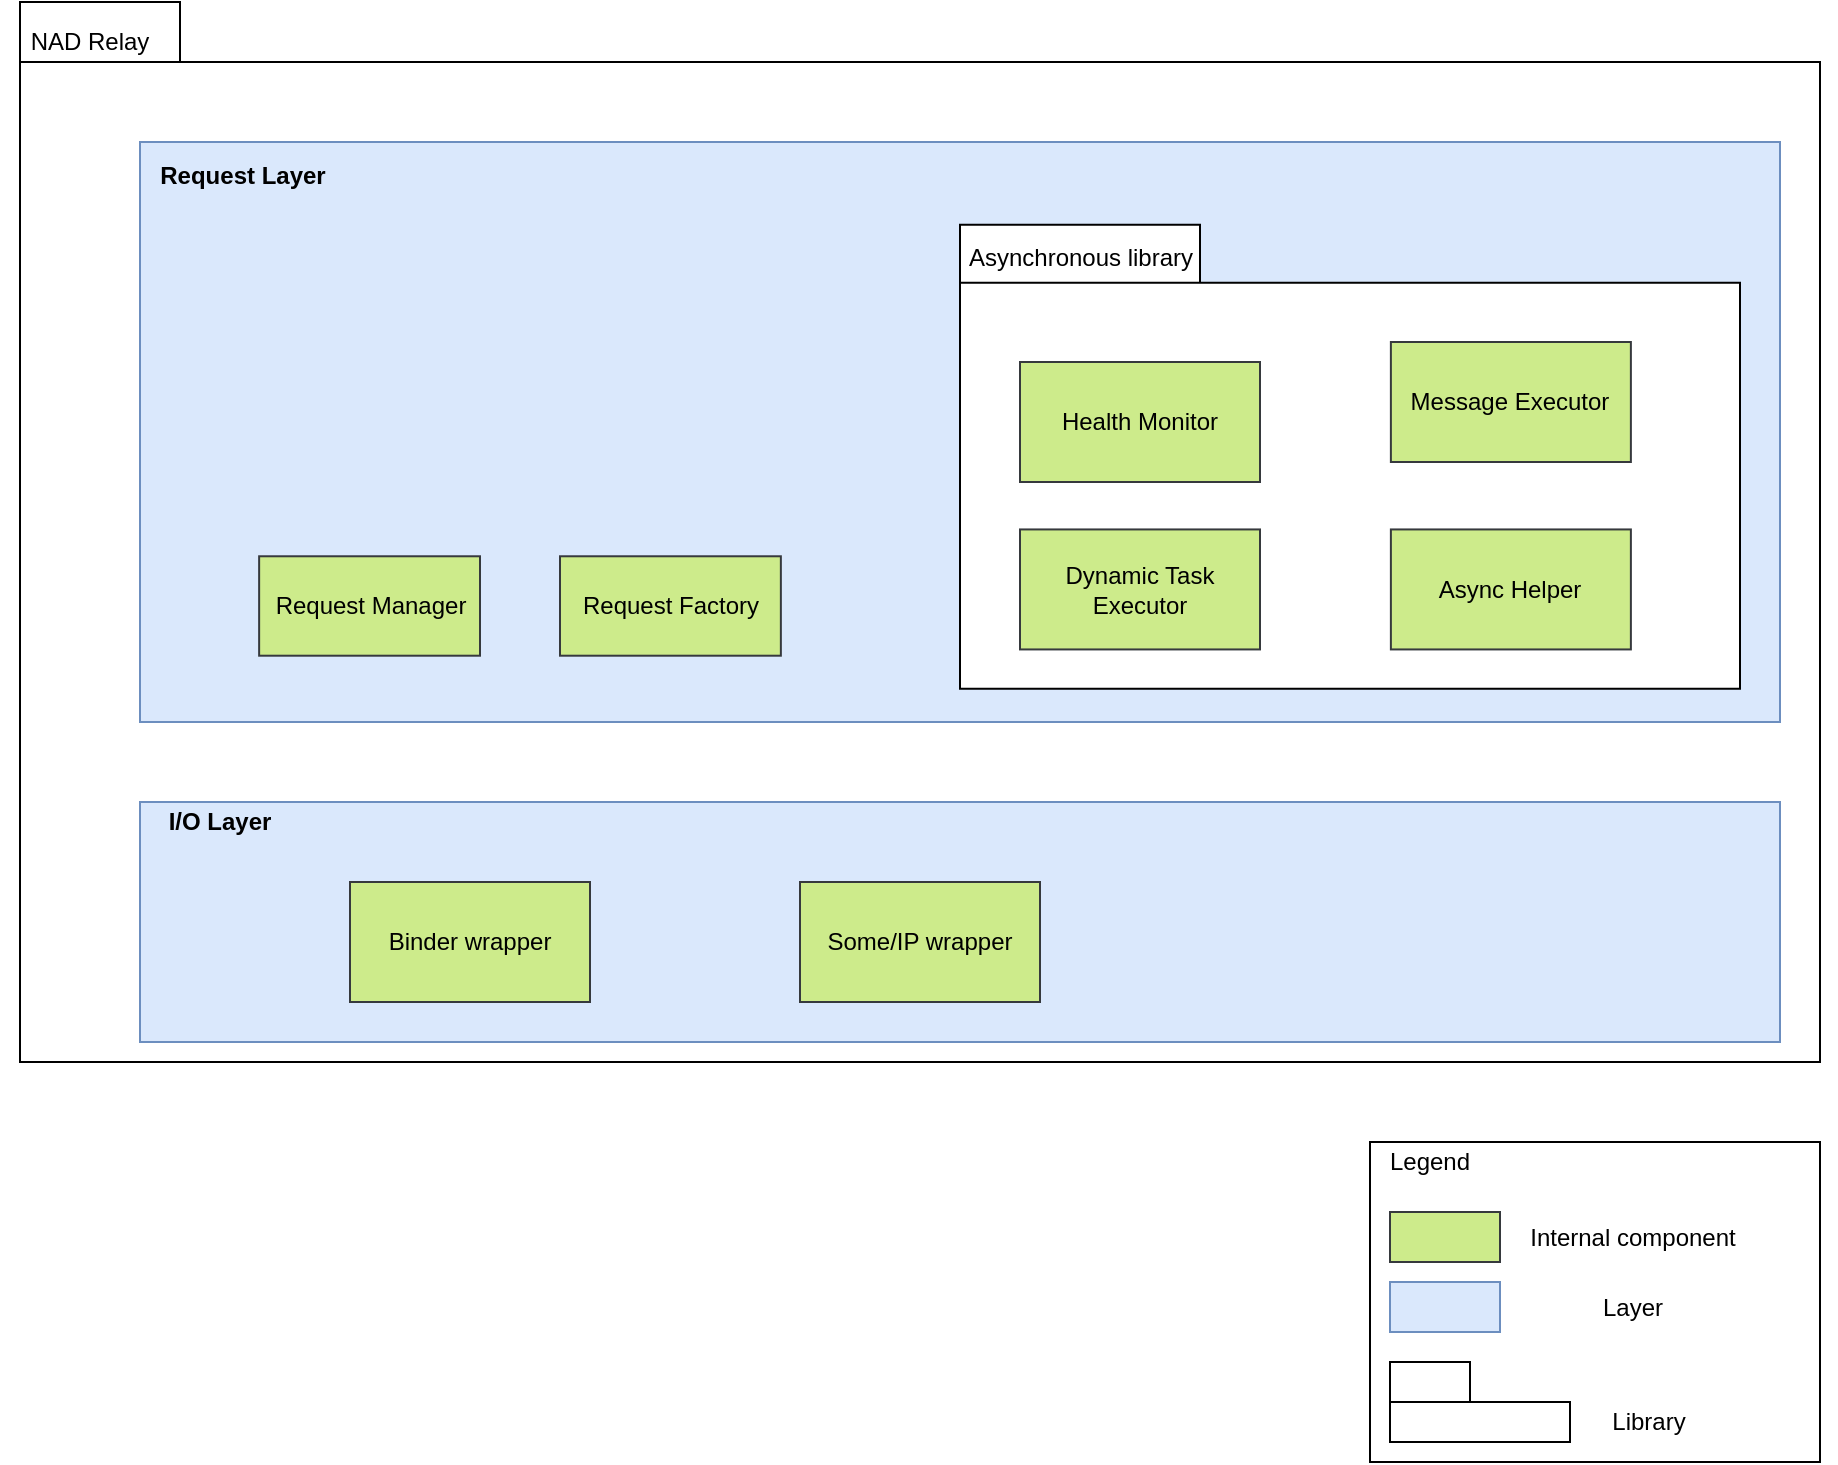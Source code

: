 <mxfile version="22.1.2" type="device" pages="7">
  <diagram id="3WmalaxDdcL299lWThp2" name="static">
    <mxGraphModel dx="2074" dy="1129" grid="1" gridSize="10" guides="1" tooltips="1" connect="1" arrows="1" fold="1" page="1" pageScale="1" pageWidth="850" pageHeight="1100" math="0" shadow="0">
      <root>
        <mxCell id="0" />
        <mxCell id="1" parent="0" />
        <mxCell id="0jfvfCZB1g9kh5apFzZK-11" style="edgeStyle=orthogonalEdgeStyle;rounded=0;orthogonalLoop=1;jettySize=auto;html=1;entryX=0.002;entryY=0.52;entryDx=0;entryDy=0;entryPerimeter=0;exitX=0.999;exitY=0.59;exitDx=0;exitDy=0;exitPerimeter=0;" parent="1" source="zAolCj1ES43xrOYAV-14-1" target="0jfvfCZB1g9kh5apFzZK-1" edge="1">
          <mxGeometry relative="1" as="geometry">
            <mxPoint x="834" y="566" as="sourcePoint" />
            <Array as="points">
              <mxPoint x="829" y="566" />
            </Array>
          </mxGeometry>
        </mxCell>
        <mxCell id="zAolCj1ES43xrOYAV-14-1" value="" style="shape=folder;fontStyle=1;tabWidth=80;tabHeight=30;tabPosition=left;html=1;boundedLbl=1;" parent="1" vertex="1">
          <mxGeometry x="10" y="430" width="900" height="530" as="geometry" />
        </mxCell>
        <mxCell id="zAolCj1ES43xrOYAV-14-2" value="NAD Relay" style="text;html=1;strokeColor=none;fillColor=none;align=center;verticalAlign=middle;whiteSpace=wrap;rounded=0;" parent="1" vertex="1">
          <mxGeometry y="440" width="90" height="20" as="geometry" />
        </mxCell>
        <mxCell id="Uy2T8kzb8adFujIgeDXh-22" value="" style="group;fillColor=#dae8fc;strokeColor=#6c8ebf;" parent="1" vertex="1" connectable="0">
          <mxGeometry x="70" y="500" width="820" height="290" as="geometry" />
        </mxCell>
        <mxCell id="Uy2T8kzb8adFujIgeDXh-1" value="" style="rounded=0;whiteSpace=wrap;html=1;fillColor=#dae8fc;strokeColor=#6c8ebf;" parent="Uy2T8kzb8adFujIgeDXh-22" vertex="1">
          <mxGeometry width="820" height="290" as="geometry" />
        </mxCell>
        <mxCell id="Uy2T8kzb8adFujIgeDXh-5" value="" style="group" parent="Uy2T8kzb8adFujIgeDXh-22" vertex="1" connectable="0">
          <mxGeometry x="410" y="41.43" width="390" height="232" as="geometry" />
        </mxCell>
        <mxCell id="0jfvfCZB1g9kh5apFzZK-1" value="" style="shape=folder;fontStyle=1;tabWidth=120;tabHeight=29;tabPosition=left;html=1;boundedLbl=1;" parent="Uy2T8kzb8adFujIgeDXh-5" vertex="1">
          <mxGeometry width="390.0" height="232" as="geometry" />
        </mxCell>
        <mxCell id="RjMGV01RUc9LWfl4xzey-3" value="Health Monitor" style="rounded=0;whiteSpace=wrap;html=1;fillColor=#cdeb8b;strokeColor=#36393d;" parent="Uy2T8kzb8adFujIgeDXh-5" vertex="1">
          <mxGeometry x="30" y="68.57" width="120" height="60" as="geometry" />
        </mxCell>
        <mxCell id="RjMGV01RUc9LWfl4xzey-4" value="Message Executor" style="rounded=0;whiteSpace=wrap;html=1;fillColor=#cdeb8b;strokeColor=#36393d;" parent="Uy2T8kzb8adFujIgeDXh-5" vertex="1">
          <mxGeometry x="215.44" y="58.57" width="120" height="60" as="geometry" />
        </mxCell>
        <mxCell id="RjMGV01RUc9LWfl4xzey-5" value="Dynamic Task Executor" style="rounded=0;whiteSpace=wrap;html=1;fillColor=#cdeb8b;strokeColor=#36393d;" parent="Uy2T8kzb8adFujIgeDXh-5" vertex="1">
          <mxGeometry x="30" y="152.29" width="120" height="60" as="geometry" />
        </mxCell>
        <mxCell id="RjMGV01RUc9LWfl4xzey-6" value="Async Helper" style="rounded=0;whiteSpace=wrap;html=1;fillColor=#cdeb8b;strokeColor=#36393d;" parent="Uy2T8kzb8adFujIgeDXh-5" vertex="1">
          <mxGeometry x="215.44" y="152.29" width="120" height="60" as="geometry" />
        </mxCell>
        <mxCell id="Uy2T8kzb8adFujIgeDXh-6" value="&lt;b&gt;Request Layer&lt;/b&gt;" style="text;html=1;strokeColor=none;fillColor=none;align=center;verticalAlign=middle;whiteSpace=wrap;rounded=0;" parent="Uy2T8kzb8adFujIgeDXh-22" vertex="1">
          <mxGeometry x="8.511" y="8.286" width="85.106" height="16.571" as="geometry" />
        </mxCell>
        <mxCell id="Uy2T8kzb8adFujIgeDXh-18" value="Request Manager" style="html=1;dropTarget=0;fillColor=#cdeb8b;strokeColor=#36393d;" parent="Uy2T8kzb8adFujIgeDXh-22" vertex="1">
          <mxGeometry x="59.57" y="207.14" width="110.43" height="49.71" as="geometry" />
        </mxCell>
        <mxCell id="l7VeJB8GNXYyBZmDeZ_B-1" value="Request Factory" style="html=1;dropTarget=0;fillColor=#cdeb8b;strokeColor=#36393d;" parent="Uy2T8kzb8adFujIgeDXh-22" vertex="1">
          <mxGeometry x="210" y="207.14" width="110.43" height="49.71" as="geometry" />
        </mxCell>
        <mxCell id="0jfvfCZB1g9kh5apFzZK-10" value="Asynchronous library" style="text;html=1;strokeColor=none;fillColor=none;align=center;verticalAlign=middle;whiteSpace=wrap;rounded=0;" parent="Uy2T8kzb8adFujIgeDXh-22" vertex="1">
          <mxGeometry x="400" y="50.0" width="140.5" height="16.57" as="geometry" />
        </mxCell>
        <mxCell id="fkhPY8gq4dQedrN3GQ9H-7" value="" style="rounded=0;whiteSpace=wrap;html=1;fillColor=#dae8fc;strokeColor=#6c8ebf;" parent="1" vertex="1">
          <mxGeometry x="70" y="830" width="820" height="120" as="geometry" />
        </mxCell>
        <mxCell id="fkhPY8gq4dQedrN3GQ9H-11" value="&lt;b&gt;I/O Layer&lt;/b&gt;" style="text;html=1;strokeColor=none;fillColor=none;align=center;verticalAlign=middle;whiteSpace=wrap;rounded=0;" parent="1" vertex="1">
          <mxGeometry x="60" y="830" width="100" height="20" as="geometry" />
        </mxCell>
        <mxCell id="RjMGV01RUc9LWfl4xzey-1" value="Binder wrapper" style="rounded=0;whiteSpace=wrap;html=1;fillColor=#cdeb8b;strokeColor=#36393d;" parent="1" vertex="1">
          <mxGeometry x="175" y="870" width="120" height="60" as="geometry" />
        </mxCell>
        <mxCell id="RjMGV01RUc9LWfl4xzey-2" value="Some/IP wrapper" style="rounded=0;whiteSpace=wrap;html=1;fillColor=#cdeb8b;strokeColor=#36393d;" parent="1" vertex="1">
          <mxGeometry x="400" y="870" width="120" height="60" as="geometry" />
        </mxCell>
        <mxCell id="sRkbCulUeWaiVWYRGW_w-1" value="" style="rounded=0;whiteSpace=wrap;html=1;" parent="1" vertex="1">
          <mxGeometry x="685" y="1000" width="225" height="160" as="geometry" />
        </mxCell>
        <mxCell id="sRkbCulUeWaiVWYRGW_w-2" value="Legend" style="text;html=1;strokeColor=none;fillColor=none;align=center;verticalAlign=middle;whiteSpace=wrap;rounded=0;" parent="1" vertex="1">
          <mxGeometry x="695" y="1000" width="40" height="20" as="geometry" />
        </mxCell>
        <mxCell id="sRkbCulUeWaiVWYRGW_w-3" value="" style="html=1;dropTarget=0;fillColor=#cdeb8b;strokeColor=#36393d;" parent="1" vertex="1">
          <mxGeometry x="695" y="1035" width="55" height="25" as="geometry" />
        </mxCell>
        <mxCell id="sRkbCulUeWaiVWYRGW_w-4" value="Internal component" style="text;html=1;strokeColor=none;fillColor=none;align=center;verticalAlign=middle;whiteSpace=wrap;rounded=0;" parent="1" vertex="1">
          <mxGeometry x="760" y="1037.5" width="112.5" height="20" as="geometry" />
        </mxCell>
        <mxCell id="sRkbCulUeWaiVWYRGW_w-5" value="" style="html=1;dropTarget=0;fillColor=#dae8fc;strokeColor=#6c8ebf;" parent="1" vertex="1">
          <mxGeometry x="695" y="1070" width="55" height="25" as="geometry" />
        </mxCell>
        <mxCell id="sRkbCulUeWaiVWYRGW_w-6" value="Layer" style="text;html=1;strokeColor=none;fillColor=none;align=center;verticalAlign=middle;whiteSpace=wrap;rounded=0;" parent="1" vertex="1">
          <mxGeometry x="760" y="1072.5" width="112.5" height="20" as="geometry" />
        </mxCell>
        <mxCell id="sRkbCulUeWaiVWYRGW_w-7" value="" style="shape=folder;fontStyle=1;tabWidth=40;tabHeight=20;tabPosition=left;html=1;boundedLbl=1;" parent="1" vertex="1">
          <mxGeometry x="695" y="1110" width="90" height="40" as="geometry" />
        </mxCell>
        <mxCell id="sRkbCulUeWaiVWYRGW_w-8" value="Library" style="text;html=1;strokeColor=none;fillColor=none;align=center;verticalAlign=middle;whiteSpace=wrap;rounded=0;" parent="1" vertex="1">
          <mxGeometry x="767.5" y="1130" width="112.5" height="20" as="geometry" />
        </mxCell>
      </root>
    </mxGraphModel>
  </diagram>
  <diagram name="static_HL" id="kW1XBEr20NJ0NjcDPHEI">
    <mxGraphModel dx="2924" dy="1129" grid="1" gridSize="10" guides="1" tooltips="1" connect="1" arrows="1" fold="1" page="1" pageScale="1" pageWidth="850" pageHeight="1100" math="0" shadow="0">
      <root>
        <mxCell id="qotU6viqQkt4nRAaQ7jl-0" />
        <mxCell id="qotU6viqQkt4nRAaQ7jl-1" parent="qotU6viqQkt4nRAaQ7jl-0" />
        <mxCell id="qotU6viqQkt4nRAaQ7jl-2" value="" style="shape=folder;fontStyle=1;tabWidth=80;tabHeight=30;tabPosition=left;html=1;boundedLbl=1;strokeColor=#36393d;fillColor=#eeeeee;" parent="qotU6viqQkt4nRAaQ7jl-1" vertex="1">
          <mxGeometry x="-20" y="720" width="1880" height="1180" as="geometry" />
        </mxCell>
        <mxCell id="qotU6viqQkt4nRAaQ7jl-3" value="NadProxy" style="text;html=1;strokeColor=none;fillColor=none;align=center;verticalAlign=middle;whiteSpace=wrap;rounded=0;" parent="qotU6viqQkt4nRAaQ7jl-1" vertex="1">
          <mxGeometry x="10" y="730" width="40" height="20" as="geometry" />
        </mxCell>
        <mxCell id="2o6GESQ2wpf_LnaKLs66-0" value="" style="group" parent="qotU6viqQkt4nRAaQ7jl-1" vertex="1" connectable="0">
          <mxGeometry x="50" y="1370" width="1900" height="510" as="geometry" />
        </mxCell>
        <mxCell id="GQWLnMnnqXkNqsEWw9Q0-0" value="" style="rounded=0;whiteSpace=wrap;html=1;fillColor=#ffffff;" parent="2o6GESQ2wpf_LnaKLs66-0" vertex="1">
          <mxGeometry width="1774.531" height="342.406" as="geometry" />
        </mxCell>
        <mxCell id="GQWLnMnnqXkNqsEWw9Q0-1" value="" style="group" parent="2o6GESQ2wpf_LnaKLs66-0" vertex="1" connectable="0">
          <mxGeometry x="233.019" y="376.239" width="198.729" height="101.507" as="geometry" />
        </mxCell>
        <mxCell id="z8DELMX0mdGXNFG_pZAe-40" value="" style="shape=folder;fontStyle=1;tabWidth=80;tabHeight=30;tabPosition=left;html=1;boundedLbl=1;fillColor=#e1d5e7;strokeColor=#9673a6;" parent="GQWLnMnnqXkNqsEWw9Q0-1" vertex="1">
          <mxGeometry width="198.729" height="84.589" as="geometry" />
        </mxCell>
        <mxCell id="z8DELMX0mdGXNFG_pZAe-42" value="commonAPI" style="shape=folder;fontStyle=1;spacingTop=10;tabWidth=40;tabHeight=14;tabPosition=left;html=1;" parent="GQWLnMnnqXkNqsEWw9Q0-1" vertex="1">
          <mxGeometry x="15.787" y="42.297" width="71.039" height="26.795" as="geometry" />
        </mxCell>
        <mxCell id="z8DELMX0mdGXNFG_pZAe-43" value="VSomeIP" style="shape=folder;fontStyle=1;spacingTop=10;tabWidth=40;tabHeight=14;tabPosition=left;html=1;" parent="GQWLnMnnqXkNqsEWw9Q0-1" vertex="1">
          <mxGeometry x="110.508" y="40.962" width="71.039" height="29.475" as="geometry" />
        </mxCell>
        <mxCell id="z8DELMX0mdGXNFG_pZAe-44" value="SomeIP Stack" style="text;html=1;strokeColor=none;fillColor=none;align=center;verticalAlign=middle;whiteSpace=wrap;rounded=0;" parent="GQWLnMnnqXkNqsEWw9Q0-1" vertex="1">
          <mxGeometry y="5.356" width="63.146" height="10.718" as="geometry" />
        </mxCell>
        <mxCell id="GQWLnMnnqXkNqsEWw9Q0-2" value="" style="group" parent="2o6GESQ2wpf_LnaKLs66-0" vertex="1" connectable="0">
          <mxGeometry x="896.226" y="376.239" width="286.792" height="133.761" as="geometry" />
        </mxCell>
        <mxCell id="rqL5SBEy0CXLUFXiVIKl-1" value="" style="shape=folder;fontStyle=1;tabWidth=80;tabHeight=30;tabPosition=left;html=1;boundedLbl=1;fillColor=#e1d5e7;strokeColor=#9673a6;" parent="GQWLnMnnqXkNqsEWw9Q0-2" vertex="1">
          <mxGeometry x="23.935" y="1.923e-13" width="262.857" height="133.761" as="geometry" />
        </mxCell>
        <mxCell id="rqL5SBEy0CXLUFXiVIKl-2" value="Binder Stack" style="text;html=1;strokeColor=none;fillColor=none;align=center;verticalAlign=middle;whiteSpace=wrap;rounded=0;" parent="GQWLnMnnqXkNqsEWw9Q0-2" vertex="1">
          <mxGeometry width="143.583" height="17.447" as="geometry" />
        </mxCell>
        <mxCell id="rqL5SBEy0CXLUFXiVIKl-3" value="Binder lib" style="shape=folder;fontStyle=1;spacingTop=10;tabWidth=40;tabHeight=14;tabPosition=left;html=1;" parent="GQWLnMnnqXkNqsEWw9Q0-2" vertex="1">
          <mxGeometry x="59.826" y="26.17" width="143.583" height="40.709" as="geometry" />
        </mxCell>
        <mxCell id="rqL5SBEy0CXLUFXiVIKl-4" value="Binder driver" style="shape=folder;fontStyle=1;spacingTop=10;tabWidth=40;tabHeight=14;tabPosition=left;html=1;" parent="GQWLnMnnqXkNqsEWw9Q0-2" vertex="1">
          <mxGeometry x="59.826" y="76.689" width="143.583" height="43.616" as="geometry" />
        </mxCell>
        <mxCell id="GQWLnMnnqXkNqsEWw9Q0-5" value="" style="group" parent="2o6GESQ2wpf_LnaKLs66-0" vertex="1" connectable="0">
          <mxGeometry x="17.925" y="46.341" width="618.396" height="253.768" as="geometry" />
        </mxCell>
        <mxCell id="z8DELMX0mdGXNFG_pZAe-1" value="" style="shape=folder;fontStyle=1;tabWidth=105;tabHeight=24;tabPosition=left;html=1;boundedLbl=1;fillColor=#fff2cc;strokeColor=#d6b656;" parent="GQWLnMnnqXkNqsEWw9Q0-5" vertex="1">
          <mxGeometry x="7.275" width="611.121" height="253.768" as="geometry" />
        </mxCell>
        <mxCell id="z8DELMX0mdGXNFG_pZAe-2" value="SomeIP wrapper" style="text;html=1;strokeColor=none;fillColor=none;align=center;verticalAlign=middle;whiteSpace=wrap;rounded=0;" parent="GQWLnMnnqXkNqsEWw9Q0-5" vertex="1">
          <mxGeometry width="110" height="20" as="geometry" />
        </mxCell>
        <mxCell id="z8DELMX0mdGXNFG_pZAe-3" value="" style="shape=folder;fontStyle=1;tabWidth=80;tabHeight=30;tabPosition=left;html=1;boundedLbl=1;" parent="GQWLnMnnqXkNqsEWw9Q0-5" vertex="1">
          <mxGeometry x="36.376" y="27.583" width="298.285" height="215.151" as="geometry" />
        </mxCell>
        <mxCell id="z8DELMX0mdGXNFG_pZAe-4" value="Stub&lt;br&gt;" style="text;html=1;strokeColor=none;fillColor=none;align=center;verticalAlign=middle;whiteSpace=wrap;rounded=0;" parent="GQWLnMnnqXkNqsEWw9Q0-5" vertex="1">
          <mxGeometry x="50.927" y="33.1" width="29.101" height="11.033" as="geometry" />
        </mxCell>
        <mxCell id="z8DELMX0mdGXNFG_pZAe-5" value="" style="shape=folder;fontStyle=1;tabWidth=80;tabHeight=30;tabPosition=left;html=1;boundedLbl=1;" parent="GQWLnMnnqXkNqsEWw9Q0-5" vertex="1">
          <mxGeometry x="341.937" y="44.136" width="269.184" height="182.051" as="geometry" />
        </mxCell>
        <mxCell id="z8DELMX0mdGXNFG_pZAe-6" value="Proxy" style="text;html=1;strokeColor=none;fillColor=none;align=center;verticalAlign=middle;whiteSpace=wrap;rounded=0;" parent="GQWLnMnnqXkNqsEWw9Q0-5" vertex="1">
          <mxGeometry x="356.487" y="49.653" width="29.101" height="11.033" as="geometry" />
        </mxCell>
        <mxCell id="z8DELMX0mdGXNFG_pZAe-7" value="Stub Base" style="html=1;dropTarget=0;fillColor=#ffe6cc;strokeColor=#d79b00;" parent="GQWLnMnnqXkNqsEWw9Q0-5" vertex="1">
          <mxGeometry x="152.78" y="60.689" width="65.477" height="33.1" as="geometry" />
        </mxCell>
        <mxCell id="z8DELMX0mdGXNFG_pZAe-9" value="Diagnostic" style="html=1;dropTarget=0;" parent="GQWLnMnnqXkNqsEWw9Q0-5" vertex="1">
          <mxGeometry x="43.649" y="104.823" width="65.477" height="33.1" as="geometry" />
        </mxCell>
        <mxCell id="z8DELMX0mdGXNFG_pZAe-11" value="Coding" style="html=1;dropTarget=0;" parent="GQWLnMnnqXkNqsEWw9Q0-5" vertex="1">
          <mxGeometry x="138.23" y="104.823" width="65.477" height="33.1" as="geometry" />
        </mxCell>
        <mxCell id="z8DELMX0mdGXNFG_pZAe-13" value="Variant" style="html=1;dropTarget=0;" parent="GQWLnMnnqXkNqsEWw9Q0-5" vertex="1">
          <mxGeometry x="152.778" y="159.984" width="65.477" height="33.1" as="geometry" />
        </mxCell>
        <mxCell id="z8DELMX0mdGXNFG_pZAe-15" value="eCall" style="html=1;dropTarget=0;" parent="GQWLnMnnqXkNqsEWw9Q0-5" vertex="1">
          <mxGeometry x="43.651" y="154.467" width="65.477" height="33.1" as="geometry" />
        </mxCell>
        <mxCell id="z8DELMX0mdGXNFG_pZAe-17" value="LPA" style="html=1;dropTarget=0;" parent="GQWLnMnnqXkNqsEWw9Q0-5" vertex="1">
          <mxGeometry x="254.637" y="159.987" width="65.477" height="33.1" as="geometry" />
        </mxCell>
        <mxCell id="z8DELMX0mdGXNFG_pZAe-19" value="Provisioning" style="html=1;dropTarget=0;" parent="GQWLnMnnqXkNqsEWw9Q0-5" vertex="1">
          <mxGeometry x="240.081" y="110.337" width="65.477" height="33.1" as="geometry" />
        </mxCell>
        <mxCell id="z8DELMX0mdGXNFG_pZAe-21" value="VIN" style="html=1;dropTarget=0;" parent="GQWLnMnnqXkNqsEWw9Q0-5" vertex="1">
          <mxGeometry x="50.927" y="198.601" width="65.477" height="33.1" as="geometry" />
        </mxCell>
        <mxCell id="z8DELMX0mdGXNFG_pZAe-23" value="Time Provider" style="html=1;dropTarget=0;" parent="GQWLnMnnqXkNqsEWw9Q0-5" vertex="1">
          <mxGeometry x="138.226" y="203.864" width="65.477" height="33.1" as="geometry" />
        </mxCell>
        <mxCell id="z8DELMX0mdGXNFG_pZAe-25" value="Mobile Communication&lt;br&gt;&amp;nbsp;Internal" style="html=1;dropTarget=0;" parent="GQWLnMnnqXkNqsEWw9Q0-5" vertex="1">
          <mxGeometry x="225.533" y="203.868" width="94.578" height="33.1" as="geometry" />
        </mxCell>
        <mxCell id="z8DELMX0mdGXNFG_pZAe-27" value="Proxy Base" style="html=1;dropTarget=0;fillColor=#ffe6cc;strokeColor=#d79b00;" parent="GQWLnMnnqXkNqsEWw9Q0-5" vertex="1">
          <mxGeometry x="432.93" y="82.749" width="65.477" height="33.1" as="geometry" />
        </mxCell>
        <mxCell id="z8DELMX0mdGXNFG_pZAe-29" value="eCall Proxy Client" style="html=1;dropTarget=0;" parent="GQWLnMnnqXkNqsEWw9Q0-5" vertex="1">
          <mxGeometry x="358.495" y="137.921" width="65.477" height="33.1" as="geometry" />
        </mxCell>
        <mxCell id="z8DELMX0mdGXNFG_pZAe-31" value="Diagnostic Client" style="html=1;dropTarget=0;" parent="GQWLnMnnqXkNqsEWw9Q0-5" vertex="1">
          <mxGeometry x="465.613" y="137.913" width="65.477" height="33.1" as="geometry" />
        </mxCell>
        <mxCell id="z8DELMX0mdGXNFG_pZAe-33" value="DirectHTTP Client" style="html=1;dropTarget=0;" parent="GQWLnMnnqXkNqsEWw9Q0-5" vertex="1">
          <mxGeometry x="367.455" y="186.091" width="65.477" height="33.1" as="geometry" />
        </mxCell>
        <mxCell id="z8DELMX0mdGXNFG_pZAe-35" value="Temp Monitor &lt;br&gt;Client" style="html=1;dropTarget=0;" parent="GQWLnMnnqXkNqsEWw9Q0-5" vertex="1">
          <mxGeometry x="443.79" y="186.092" width="65.477" height="33.1" as="geometry" />
        </mxCell>
        <mxCell id="GQWLnMnnqXkNqsEWw9Q0-57" style="edgeStyle=orthogonalEdgeStyle;rounded=0;orthogonalLoop=1;jettySize=auto;html=1;exitX=0;exitY=0;exitDx=0;exitDy=14;exitPerimeter=0;entryX=0.25;entryY=1;entryDx=0;entryDy=0;" parent="z8DELMX0mdGXNFG_pZAe-35" edge="1">
          <mxGeometry relative="1" as="geometry">
            <mxPoint x="38.477" y="21.0" as="sourcePoint" />
            <mxPoint x="43.477" y="27.0" as="targetPoint" />
          </mxGeometry>
        </mxCell>
        <mxCell id="z8DELMX0mdGXNFG_pZAe-37" value="WakeupD Client" style="html=1;dropTarget=0;" parent="GQWLnMnnqXkNqsEWw9Q0-5" vertex="1">
          <mxGeometry x="531.093" y="177.64" width="65.477" height="33.1" as="geometry" />
        </mxCell>
        <mxCell id="GQWLnMnnqXkNqsEWw9Q0-45" value="" style="group" parent="2o6GESQ2wpf_LnaKLs66-0" vertex="1" connectable="0">
          <mxGeometry x="684.269" y="46.341" width="630.04" height="279.145" as="geometry" />
        </mxCell>
        <mxCell id="GQWLnMnnqXkNqsEWw9Q0-9" value="" style="shape=folder;fontStyle=1;tabWidth=109;tabHeight=24;tabPosition=left;html=1;boundedLbl=1;fillColor=#fff2cc;strokeColor=#d6b656;" parent="GQWLnMnnqXkNqsEWw9Q0-45" vertex="1">
          <mxGeometry x="6.775" width="623.265" height="279.145" as="geometry" />
        </mxCell>
        <mxCell id="GQWLnMnnqXkNqsEWw9Q0-10" value="Binder&amp;nbsp;wrapper" style="text;html=1;strokeColor=none;fillColor=none;align=center;verticalAlign=middle;whiteSpace=wrap;rounded=0;" parent="GQWLnMnnqXkNqsEWw9Q0-45" vertex="1">
          <mxGeometry x="-14.27" width="130" height="17.44" as="geometry" />
        </mxCell>
        <mxCell id="GQWLnMnnqXkNqsEWw9Q0-11" value="" style="shape=folder;fontStyle=1;tabWidth=80;tabHeight=30;tabPosition=left;html=1;boundedLbl=1;" parent="GQWLnMnnqXkNqsEWw9Q0-45" vertex="1">
          <mxGeometry x="54.197" y="29.078" width="277.76" height="238.436" as="geometry" />
        </mxCell>
        <mxCell id="GQWLnMnnqXkNqsEWw9Q0-12" value="Proxy" style="text;html=1;strokeColor=none;fillColor=none;align=center;verticalAlign=middle;whiteSpace=wrap;rounded=0;" parent="GQWLnMnnqXkNqsEWw9Q0-45" vertex="1">
          <mxGeometry x="74.521" y="29.078" width="27.098" height="11.631" as="geometry" />
        </mxCell>
        <mxCell id="GQWLnMnnqXkNqsEWw9Q0-13" value="Proxy Base" style="html=1;dropTarget=0;fillColor=#ffe6cc;strokeColor=#d79b00;" parent="GQWLnMnnqXkNqsEWw9Q0-45" vertex="1">
          <mxGeometry x="142.267" y="63.971" width="60.972" height="34.893" as="geometry" />
        </mxCell>
        <mxCell id="GQWLnMnnqXkNqsEWw9Q0-15" value="HMIMgr&amp;nbsp;" style="html=1;dropTarget=0;" parent="GQWLnMnnqXkNqsEWw9Q0-45" vertex="1">
          <mxGeometry x="67.746" y="110.495" width="60.972" height="34.893" as="geometry" />
        </mxCell>
        <mxCell id="GQWLnMnnqXkNqsEWw9Q0-17" value="AudioManager" style="html=1;dropTarget=0;" parent="GQWLnMnnqXkNqsEWw9Q0-45" vertex="1">
          <mxGeometry x="149.042" y="113.402" width="60.972" height="34.893" as="geometry" />
        </mxCell>
        <mxCell id="GQWLnMnnqXkNqsEWw9Q0-19" value="AntenaManager" style="html=1;dropTarget=0;" parent="GQWLnMnnqXkNqsEWw9Q0-45" vertex="1">
          <mxGeometry x="74.521" y="162.834" width="60.972" height="34.893" as="geometry" />
        </mxCell>
        <mxCell id="GQWLnMnnqXkNqsEWw9Q0-21" value="ThermalManager" style="html=1;dropTarget=0;" parent="GQWLnMnnqXkNqsEWw9Q0-45" vertex="1">
          <mxGeometry x="149.042" y="168.65" width="60.972" height="34.893" as="geometry" />
        </mxCell>
        <mxCell id="GQWLnMnnqXkNqsEWw9Q0-23" value="TelephonyManager" style="html=1;dropTarget=0;" parent="GQWLnMnnqXkNqsEWw9Q0-45" vertex="1">
          <mxGeometry x="230.337" y="127.941" width="60.972" height="34.893" as="geometry" />
        </mxCell>
        <mxCell id="GQWLnMnnqXkNqsEWw9Q0-25" value="V2XManager" style="html=1;dropTarget=0;" parent="GQWLnMnnqXkNqsEWw9Q0-45" vertex="1">
          <mxGeometry x="230.337" y="180.281" width="60.972" height="34.893" as="geometry" />
        </mxCell>
        <mxCell id="GQWLnMnnqXkNqsEWw9Q0-27" value="DiagManager" style="html=1;dropTarget=0;" parent="GQWLnMnnqXkNqsEWw9Q0-45" vertex="1">
          <mxGeometry x="74.521" y="215.174" width="60.972" height="34.893" as="geometry" />
        </mxCell>
        <mxCell id="GQWLnMnnqXkNqsEWw9Q0-29" value="ConfigManager" style="html=1;dropTarget=0;" parent="GQWLnMnnqXkNqsEWw9Q0-45" vertex="1">
          <mxGeometry x="152.429" y="220.989" width="60.972" height="34.893" as="geometry" />
        </mxCell>
        <mxCell id="GQWLnMnnqXkNqsEWw9Q0-31" value="eCallManager" style="html=1;dropTarget=0;" parent="GQWLnMnnqXkNqsEWw9Q0-45" vertex="1">
          <mxGeometry x="230.337" y="220.989" width="60.972" height="34.893" as="geometry" />
        </mxCell>
        <mxCell id="GQWLnMnnqXkNqsEWw9Q0-33" value="" style="shape=folder;fontStyle=1;tabWidth=80;tabHeight=30;tabPosition=left;html=1;boundedLbl=1;" parent="GQWLnMnnqXkNqsEWw9Q0-45" vertex="1">
          <mxGeometry x="372.604" y="29.078" width="250.661" height="232.62" as="geometry" />
        </mxCell>
        <mxCell id="GQWLnMnnqXkNqsEWw9Q0-34" value="Stub" style="text;html=1;strokeColor=none;fillColor=none;align=center;verticalAlign=middle;whiteSpace=wrap;rounded=0;" parent="GQWLnMnnqXkNqsEWw9Q0-45" vertex="1">
          <mxGeometry x="386.154" y="29.078" width="27.098" height="11.631" as="geometry" />
        </mxCell>
        <mxCell id="GQWLnMnnqXkNqsEWw9Q0-35" value="Stub Base" style="html=1;dropTarget=0;fillColor=#ffe6cc;strokeColor=#d79b00;" parent="GQWLnMnnqXkNqsEWw9Q0-45" vertex="1">
          <mxGeometry x="453.9" y="63.971" width="60.972" height="34.893" as="geometry" />
        </mxCell>
        <mxCell id="GQWLnMnnqXkNqsEWw9Q0-37" value="NadProxy_eCall" style="html=1;dropTarget=0;" parent="GQWLnMnnqXkNqsEWw9Q0-45" vertex="1">
          <mxGeometry x="399.703" y="122.126" width="60.972" height="34.893" as="geometry" />
        </mxCell>
        <mxCell id="GQWLnMnnqXkNqsEWw9Q0-39" value="NadProxy_Diagnostic" style="html=1;dropTarget=0;" parent="GQWLnMnnqXkNqsEWw9Q0-45" vertex="1">
          <mxGeometry x="480.998" y="122.126" width="81.295" height="34.893" as="geometry" />
        </mxCell>
        <mxCell id="GQWLnMnnqXkNqsEWw9Q0-41" value="NadProxy_DirectHttp" style="html=1;dropTarget=0;" parent="GQWLnMnnqXkNqsEWw9Q0-45" vertex="1">
          <mxGeometry x="399.703" y="174.465" width="81.295" height="34.893" as="geometry" />
        </mxCell>
        <mxCell id="GQWLnMnnqXkNqsEWw9Q0-43" value="LPAMgr&amp;nbsp;" style="html=1;dropTarget=0;" parent="GQWLnMnnqXkNqsEWw9Q0-45" vertex="1">
          <mxGeometry x="250.661" y="75.602" width="60.972" height="34.893" as="geometry" />
        </mxCell>
        <mxCell id="GQWLnMnnqXkNqsEWw9Q0-58" style="edgeStyle=orthogonalEdgeStyle;rounded=0;orthogonalLoop=1;jettySize=auto;html=1;exitX=0.5;exitY=1;exitDx=0;exitDy=0;exitPerimeter=0;entryX=0.492;entryY=0.3;entryDx=0;entryDy=0;entryPerimeter=0;" parent="2o6GESQ2wpf_LnaKLs66-0" source="z8DELMX0mdGXNFG_pZAe-1" target="z8DELMX0mdGXNFG_pZAe-40" edge="1">
          <mxGeometry y="29.423" as="geometry" />
        </mxCell>
        <mxCell id="GQWLnMnnqXkNqsEWw9Q0-59" style="edgeStyle=orthogonalEdgeStyle;rounded=0;orthogonalLoop=1;jettySize=auto;html=1;exitX=0;exitY=0;exitDx=150.87;exitDy=30;exitPerimeter=0;entryX=0.563;entryY=0.997;entryDx=0;entryDy=0;entryPerimeter=0;" parent="2o6GESQ2wpf_LnaKLs66-0" source="z8DELMX0mdGXNFG_pZAe-40" target="z8DELMX0mdGXNFG_pZAe-1" edge="1">
          <mxGeometry y="29.423" as="geometry" />
        </mxCell>
        <mxCell id="GQWLnMnnqXkNqsEWw9Q0-60" style="edgeStyle=orthogonalEdgeStyle;rounded=0;orthogonalLoop=1;jettySize=auto;html=1;exitX=0.5;exitY=1;exitDx=0;exitDy=0;exitPerimeter=0;" parent="2o6GESQ2wpf_LnaKLs66-0" source="GQWLnMnnqXkNqsEWw9Q0-9" edge="1">
          <mxGeometry y="29.423" as="geometry">
            <mxPoint x="1012.736" y="403.308" as="targetPoint" />
          </mxGeometry>
        </mxCell>
        <mxCell id="GQWLnMnnqXkNqsEWw9Q0-62" style="edgeStyle=orthogonalEdgeStyle;rounded=0;orthogonalLoop=1;jettySize=auto;html=1;exitX=0;exitY=0;exitDx=186.647;exitDy=30;exitPerimeter=0;entryX=0.786;entryY=1;entryDx=0;entryDy=0;entryPerimeter=0;" parent="2o6GESQ2wpf_LnaKLs66-0" source="rqL5SBEy0CXLUFXiVIKl-1" target="GQWLnMnnqXkNqsEWw9Q0-9" edge="1">
          <mxGeometry y="29.423" as="geometry" />
        </mxCell>
        <mxCell id="GQWLnMnnqXkNqsEWw9Q0-66" value="Low IPC Layer" style="text;html=1;strokeColor=none;fillColor=none;align=center;verticalAlign=middle;whiteSpace=wrap;rounded=0;" parent="2o6GESQ2wpf_LnaKLs66-0" vertex="1">
          <mxGeometry x="9.794" width="97.938" height="19.615" as="geometry" />
        </mxCell>
        <mxCell id="Q7ShDQGM0BOKLqNpAqQj-0" value="" style="group;fillColor=#cce5ff;strokeColor=#36393d;" parent="qotU6viqQkt4nRAaQ7jl-1" vertex="1" connectable="0">
          <mxGeometry x="50" y="780" width="1780" height="540" as="geometry" />
        </mxCell>
        <mxCell id="2o6GESQ2wpf_LnaKLs66-1" value="" style="rounded=0;whiteSpace=wrap;html=1;fillColor=#ffffff;" parent="Q7ShDQGM0BOKLqNpAqQj-0" vertex="1">
          <mxGeometry width="1780" height="540" as="geometry" />
        </mxCell>
        <mxCell id="2o6GESQ2wpf_LnaKLs66-2" value="Request Manager" style="html=1;dropTarget=0;fillColor=#fff2cc;strokeColor=#d6b656;" parent="Q7ShDQGM0BOKLqNpAqQj-0" vertex="1">
          <mxGeometry x="261.196" y="90" width="304.728" height="140" as="geometry" />
        </mxCell>
        <mxCell id="2o6GESQ2wpf_LnaKLs66-4" value="" style="group" parent="Q7ShDQGM0BOKLqNpAqQj-0" vertex="1" connectable="0">
          <mxGeometry x="48.37" y="310" width="802.935" height="200" as="geometry" />
        </mxCell>
        <mxCell id="2o6GESQ2wpf_LnaKLs66-5" value="" style="shape=folder;fontStyle=1;tabWidth=80;tabHeight=30;tabPosition=left;html=1;boundedLbl=1;fillColor=#fff2cc;strokeColor=#d6b656;" parent="2o6GESQ2wpf_LnaKLs66-4" vertex="1">
          <mxGeometry width="802.935" height="200" as="geometry" />
        </mxCell>
        <mxCell id="2o6GESQ2wpf_LnaKLs66-7" value="Request Base" style="html=1;fillColor=#dae8fc;strokeColor=#6c8ebf;" parent="2o6GESQ2wpf_LnaKLs66-4" vertex="1">
          <mxGeometry x="336.112" y="23.256" width="102.701" height="23.256" as="geometry" />
        </mxCell>
        <mxCell id="2o6GESQ2wpf_LnaKLs66-8" value="eCall Request" style="html=1;" parent="2o6GESQ2wpf_LnaKLs66-4" vertex="1">
          <mxGeometry x="84.028" y="69.767" width="102.701" height="23.256" as="geometry" />
        </mxCell>
        <mxCell id="2o6GESQ2wpf_LnaKLs66-9" value="directHTTP" style="html=1;" parent="2o6GESQ2wpf_LnaKLs66-4" vertex="1">
          <mxGeometry x="308.103" y="69.767" width="102.701" height="23.256" as="geometry" />
        </mxCell>
        <mxCell id="2o6GESQ2wpf_LnaKLs66-10" value="Diagnostic Request" style="html=1;" parent="2o6GESQ2wpf_LnaKLs66-4" vertex="1">
          <mxGeometry x="522.841" y="65.116" width="102.701" height="23.256" as="geometry" />
        </mxCell>
        <mxCell id="2o6GESQ2wpf_LnaKLs66-11" value="Coding Request" style="html=1;" parent="2o6GESQ2wpf_LnaKLs66-4" vertex="1">
          <mxGeometry x="37.346" y="116.279" width="112.037" height="23.256" as="geometry" />
        </mxCell>
        <mxCell id="2o6GESQ2wpf_LnaKLs66-12" value="LPA" style="html=1;" parent="2o6GESQ2wpf_LnaKLs66-4" vertex="1">
          <mxGeometry x="233.411" y="116.279" width="102.701" height="23.256" as="geometry" />
        </mxCell>
        <mxCell id="2o6GESQ2wpf_LnaKLs66-13" value="Provisioning" style="html=1;" parent="2o6GESQ2wpf_LnaKLs66-4" vertex="1">
          <mxGeometry x="429.477" y="116.279" width="102.701" height="23.256" as="geometry" />
        </mxCell>
        <mxCell id="2o6GESQ2wpf_LnaKLs66-14" value="Security" style="html=1;" parent="2o6GESQ2wpf_LnaKLs66-4" vertex="1">
          <mxGeometry x="550.851" y="116.279" width="102.701" height="23.256" as="geometry" />
        </mxCell>
        <mxCell id="2o6GESQ2wpf_LnaKLs66-15" value="Variant" style="html=1;" parent="2o6GESQ2wpf_LnaKLs66-4" vertex="1">
          <mxGeometry x="672.224" y="116.279" width="102.701" height="23.256" as="geometry" />
        </mxCell>
        <mxCell id="2o6GESQ2wpf_LnaKLs66-16" value="Request Factory" style="html=1;fillColor=#dae8fc;strokeColor=#6c8ebf;" parent="2o6GESQ2wpf_LnaKLs66-4" vertex="1">
          <mxGeometry x="350.117" y="162.791" width="102.701" height="23.256" as="geometry" />
        </mxCell>
        <mxCell id="2o6GESQ2wpf_LnaKLs66-17" value="" style="group" parent="2o6GESQ2wpf_LnaKLs66-4" vertex="1" connectable="0">
          <mxGeometry width="802.935" height="200" as="geometry" />
        </mxCell>
        <mxCell id="2o6GESQ2wpf_LnaKLs66-18" value="" style="group" parent="2o6GESQ2wpf_LnaKLs66-17" vertex="1" connectable="0">
          <mxGeometry width="802.935" height="200" as="geometry" />
        </mxCell>
        <mxCell id="2o6GESQ2wpf_LnaKLs66-19" value="" style="shape=folder;fontStyle=1;tabWidth=122;tabHeight=30;tabPosition=left;html=1;boundedLbl=1;fillColor=#fff2cc;strokeColor=#d6b656;" parent="2o6GESQ2wpf_LnaKLs66-18" vertex="1">
          <mxGeometry width="802.935" height="200" as="geometry" />
        </mxCell>
        <mxCell id="2o6GESQ2wpf_LnaKLs66-20" value="Request Factory" style="text;html=1;strokeColor=none;fillColor=none;align=center;verticalAlign=middle;whiteSpace=wrap;rounded=0;" parent="2o6GESQ2wpf_LnaKLs66-18" vertex="1">
          <mxGeometry y="10" width="110" height="9.3" as="geometry" />
        </mxCell>
        <mxCell id="2o6GESQ2wpf_LnaKLs66-21" value="Request Base" style="html=1;fillColor=#dae8fc;strokeColor=#6c8ebf;" parent="2o6GESQ2wpf_LnaKLs66-18" vertex="1">
          <mxGeometry x="336.112" y="23.256" width="102.701" height="23.256" as="geometry" />
        </mxCell>
        <mxCell id="2o6GESQ2wpf_LnaKLs66-22" value="eCall Request" style="html=1;" parent="2o6GESQ2wpf_LnaKLs66-18" vertex="1">
          <mxGeometry x="84.028" y="69.767" width="102.701" height="23.256" as="geometry" />
        </mxCell>
        <mxCell id="2o6GESQ2wpf_LnaKLs66-23" value="directHTTP" style="html=1;" parent="2o6GESQ2wpf_LnaKLs66-18" vertex="1">
          <mxGeometry x="308.103" y="69.767" width="102.701" height="23.256" as="geometry" />
        </mxCell>
        <mxCell id="2o6GESQ2wpf_LnaKLs66-24" value="Diagnostic Request" style="html=1;" parent="2o6GESQ2wpf_LnaKLs66-18" vertex="1">
          <mxGeometry x="522.841" y="65.116" width="102.701" height="23.256" as="geometry" />
        </mxCell>
        <mxCell id="2o6GESQ2wpf_LnaKLs66-25" value="Coding Request" style="html=1;" parent="2o6GESQ2wpf_LnaKLs66-18" vertex="1">
          <mxGeometry x="37.346" y="116.279" width="112.037" height="23.256" as="geometry" />
        </mxCell>
        <mxCell id="2o6GESQ2wpf_LnaKLs66-26" value="LPA" style="html=1;" parent="2o6GESQ2wpf_LnaKLs66-18" vertex="1">
          <mxGeometry x="233.411" y="116.279" width="102.701" height="23.256" as="geometry" />
        </mxCell>
        <mxCell id="2o6GESQ2wpf_LnaKLs66-27" value="Provisioning" style="html=1;" parent="2o6GESQ2wpf_LnaKLs66-18" vertex="1">
          <mxGeometry x="429.477" y="116.279" width="102.701" height="23.256" as="geometry" />
        </mxCell>
        <mxCell id="2o6GESQ2wpf_LnaKLs66-28" value="Security" style="html=1;" parent="2o6GESQ2wpf_LnaKLs66-18" vertex="1">
          <mxGeometry x="550.851" y="116.279" width="102.701" height="23.256" as="geometry" />
        </mxCell>
        <mxCell id="2o6GESQ2wpf_LnaKLs66-29" value="Variant" style="html=1;" parent="2o6GESQ2wpf_LnaKLs66-18" vertex="1">
          <mxGeometry x="672.224" y="116.279" width="102.701" height="23.256" as="geometry" />
        </mxCell>
        <mxCell id="2o6GESQ2wpf_LnaKLs66-30" value="Request Factory" style="html=1;fillColor=#dae8fc;strokeColor=#6c8ebf;" parent="2o6GESQ2wpf_LnaKLs66-18" vertex="1">
          <mxGeometry x="350.117" y="162.791" width="102.701" height="23.256" as="geometry" />
        </mxCell>
        <mxCell id="2o6GESQ2wpf_LnaKLs66-31" value="" style="group" parent="Q7ShDQGM0BOKLqNpAqQj-0" vertex="1" connectable="0">
          <mxGeometry x="880" y="10" width="880.65" height="505.004" as="geometry" />
        </mxCell>
        <mxCell id="OQioquYHCavhhEm6FHEU-0" value="" style="shape=folder;fontStyle=1;tabWidth=80;tabHeight=30;tabPosition=left;html=1;boundedLbl=1;fillColor=#dae8fc;strokeColor=#6c8ebf;" parent="2o6GESQ2wpf_LnaKLs66-31" vertex="1">
          <mxGeometry width="880.65" height="505" as="geometry" />
        </mxCell>
        <mxCell id="OQioquYHCavhhEm6FHEU-1" value="Common" style="text;html=1;strokeColor=none;fillColor=none;align=center;verticalAlign=middle;whiteSpace=wrap;rounded=0;" parent="2o6GESQ2wpf_LnaKLs66-31" vertex="1">
          <mxGeometry x="20.245" y="10" width="40.49" height="20" as="geometry" />
        </mxCell>
        <mxCell id="OQioquYHCavhhEm6FHEU-2" value="" style="group" parent="2o6GESQ2wpf_LnaKLs66-31" vertex="1" connectable="0">
          <mxGeometry x="10.122" y="45" width="344.162" height="160" as="geometry" />
        </mxCell>
        <mxCell id="OQioquYHCavhhEm6FHEU-3" value="" style="shape=folder;fontStyle=1;tabWidth=80;tabHeight=30;tabPosition=left;html=1;boundedLbl=1;fillColor=#fff2cc;strokeColor=#d6b656;" parent="OQioquYHCavhhEm6FHEU-2" vertex="1">
          <mxGeometry width="344.162" height="160" as="geometry" />
        </mxCell>
        <mxCell id="OQioquYHCavhhEm6FHEU-4" value="Task Executor" style="text;html=1;strokeColor=none;fillColor=none;align=center;verticalAlign=middle;whiteSpace=wrap;rounded=0;" parent="OQioquYHCavhhEm6FHEU-2" vertex="1">
          <mxGeometry x="27.171" y="8.889" width="36.228" height="17.778" as="geometry" />
        </mxCell>
        <mxCell id="OQioquYHCavhhEm6FHEU-5" value="Task Queue" style="html=1;" parent="OQioquYHCavhhEm6FHEU-2" vertex="1">
          <mxGeometry x="54.341" y="35.556" width="99.626" height="44.444" as="geometry" />
        </mxCell>
        <mxCell id="OQioquYHCavhhEm6FHEU-6" value="Task Dispatcher" style="html=1;" parent="OQioquYHCavhhEm6FHEU-2" vertex="1">
          <mxGeometry x="126.797" y="106.667" width="99.626" height="44.444" as="geometry" />
        </mxCell>
        <mxCell id="OQioquYHCavhhEm6FHEU-7" value="Task Worker Thread" style="html=1;" parent="OQioquYHCavhhEm6FHEU-2" vertex="1">
          <mxGeometry x="208.309" y="35.556" width="99.626" height="44.444" as="geometry" />
        </mxCell>
        <mxCell id="OQioquYHCavhhEm6FHEU-29" value="" style="group" parent="2o6GESQ2wpf_LnaKLs66-31" vertex="1" connectable="0">
          <mxGeometry x="425.141" y="65" width="445.386" height="140" as="geometry" />
        </mxCell>
        <mxCell id="OQioquYHCavhhEm6FHEU-30" value="" style="shape=folder;fontStyle=1;tabWidth=80;tabHeight=30;tabPosition=left;html=1;boundedLbl=1;fillColor=#fff2cc;strokeColor=#d6b656;" parent="OQioquYHCavhhEm6FHEU-29" vertex="1">
          <mxGeometry width="445.386" height="140" as="geometry" />
        </mxCell>
        <mxCell id="OQioquYHCavhhEm6FHEU-31" value="Message Executor" style="text;html=1;strokeColor=none;fillColor=none;align=center;verticalAlign=middle;whiteSpace=wrap;rounded=0;" parent="OQioquYHCavhhEm6FHEU-29" vertex="1">
          <mxGeometry x="17.466" y="8.235" width="34.932" height="16.471" as="geometry" />
        </mxCell>
        <mxCell id="OQioquYHCavhhEm6FHEU-32" value="Message Queue" style="html=1;" parent="OQioquYHCavhhEm6FHEU-29" vertex="1">
          <mxGeometry x="209.594" y="32.941" width="96.064" height="41.176" as="geometry" />
        </mxCell>
        <mxCell id="OQioquYHCavhhEm6FHEU-33" value="Message Dispatcher" style="html=1;" parent="OQioquYHCavhhEm6FHEU-29" vertex="1">
          <mxGeometry x="180" y="90.59" width="121.29" height="41.18" as="geometry" />
        </mxCell>
        <mxCell id="OQioquYHCavhhEm6FHEU-34" value="Message Serializer/Deserializer" style="html=1;" parent="OQioquYHCavhhEm6FHEU-29" vertex="1">
          <mxGeometry x="10" y="32.94" width="173.39" height="41.18" as="geometry" />
        </mxCell>
        <mxCell id="OQioquYHCavhhEm6FHEU-35" value="Message worker thread" style="html=1;" parent="OQioquYHCavhhEm6FHEU-29" vertex="1">
          <mxGeometry x="318.757" y="32.941" width="122.263" height="41.176" as="geometry" />
        </mxCell>
        <mxCell id="N9k2dsuFGB0qE2a_s3XX-0" value="" style="group" parent="2o6GESQ2wpf_LnaKLs66-31" vertex="1" connectable="0">
          <mxGeometry x="344.162" y="245" width="526.366" height="250" as="geometry" />
        </mxCell>
        <mxCell id="N9k2dsuFGB0qE2a_s3XX-1" value="" style="shape=folder;fontStyle=1;tabWidth=80;tabHeight=30;tabPosition=left;html=1;boundedLbl=1;fillColor=#fff2cc;strokeColor=#d6b656;" parent="N9k2dsuFGB0qE2a_s3XX-0" vertex="1">
          <mxGeometry width="526.366" height="250" as="geometry" />
        </mxCell>
        <mxCell id="N9k2dsuFGB0qE2a_s3XX-2" value="Availability Monitor" style="text;html=1;strokeColor=none;fillColor=none;align=center;verticalAlign=middle;whiteSpace=wrap;rounded=0;" parent="N9k2dsuFGB0qE2a_s3XX-0" vertex="1">
          <mxGeometry x="16.71" y="6.579" width="33.42" height="13.158" as="geometry" />
        </mxCell>
        <mxCell id="N9k2dsuFGB0qE2a_s3XX-3" value="Process monitor" style="html=1;" parent="N9k2dsuFGB0qE2a_s3XX-0" vertex="1">
          <mxGeometry x="16.71" y="85.526" width="142.035" height="26.316" as="geometry" />
        </mxCell>
        <mxCell id="N9k2dsuFGB0qE2a_s3XX-4" value="" style="shape=folder;fontStyle=1;tabWidth=124;tabHeight=22;tabPosition=left;html=1;boundedLbl=1;" parent="N9k2dsuFGB0qE2a_s3XX-0" vertex="1">
          <mxGeometry x="242.295" y="32.895" width="267.36" height="111.842" as="geometry" />
        </mxCell>
        <mxCell id="N9k2dsuFGB0qE2a_s3XX-5" value="Request state monitor" style="text;html=1;strokeColor=none;fillColor=none;align=center;verticalAlign=middle;whiteSpace=wrap;rounded=0;" parent="N9k2dsuFGB0qE2a_s3XX-0" vertex="1">
          <mxGeometry x="242.3" y="32.89" width="127.7" height="19.74" as="geometry" />
        </mxCell>
        <mxCell id="N9k2dsuFGB0qE2a_s3XX-6" value="Trace Manager" style="html=1;" parent="N9k2dsuFGB0qE2a_s3XX-0" vertex="1">
          <mxGeometry x="300.78" y="111.842" width="150.39" height="26.316" as="geometry" />
        </mxCell>
        <mxCell id="N9k2dsuFGB0qE2a_s3XX-7" value="Trace Info" style="html=1;" parent="N9k2dsuFGB0qE2a_s3XX-0" vertex="1">
          <mxGeometry x="300.78" y="72.368" width="150.39" height="26.316" as="geometry" />
        </mxCell>
        <mxCell id="N9k2dsuFGB0qE2a_s3XX-8" value="" style="shape=folder;fontStyle=1;tabWidth=170;tabHeight=30;tabPosition=left;html=1;boundedLbl=1;" parent="N9k2dsuFGB0qE2a_s3XX-0" vertex="1">
          <mxGeometry x="125.325" y="171.053" width="309.135" height="72.368" as="geometry" />
        </mxCell>
        <mxCell id="N9k2dsuFGB0qE2a_s3XX-9" value="Remote Sub state monitor" style="text;html=1;strokeColor=none;fillColor=none;align=center;verticalAlign=middle;whiteSpace=wrap;rounded=0;" parent="N9k2dsuFGB0qE2a_s3XX-0" vertex="1">
          <mxGeometry x="133.68" y="177.632" width="125.325" height="13.158" as="geometry" />
        </mxCell>
        <mxCell id="N9k2dsuFGB0qE2a_s3XX-10" value="SomeIP Stub manager" style="html=1;" parent="N9k2dsuFGB0qE2a_s3XX-0" vertex="1">
          <mxGeometry x="142.035" y="203.947" width="125.325" height="26.316" as="geometry" />
        </mxCell>
        <mxCell id="N9k2dsuFGB0qE2a_s3XX-11" value="Binder Stub manager" style="html=1;" parent="N9k2dsuFGB0qE2a_s3XX-0" vertex="1">
          <mxGeometry x="300.78" y="203.947" width="125.325" height="26.316" as="geometry" />
        </mxCell>
        <mxCell id="HNt6NsIe_tpLABc0ol-T-0" value="" style="shape=folder;fontStyle=1;tabWidth=140;tabHeight=25;tabPosition=left;html=1;boundedLbl=1;fillColor=#fff2cc;strokeColor=#d6b656;" parent="2o6GESQ2wpf_LnaKLs66-31" vertex="1">
          <mxGeometry x="10.12" y="211.3" width="308.9" height="278.7" as="geometry" />
        </mxCell>
        <mxCell id="HNt6NsIe_tpLABc0ol-T-1" value="Asynchronous Helper" style="text;html=1;strokeColor=none;fillColor=none;align=center;verticalAlign=middle;whiteSpace=wrap;rounded=0;" parent="2o6GESQ2wpf_LnaKLs66-31" vertex="1">
          <mxGeometry x="10.12" y="220.45" width="150" height="18.289" as="geometry" />
        </mxCell>
        <mxCell id="HNt6NsIe_tpLABc0ol-T-2" value="" style="rounded=0;whiteSpace=wrap;html=1;" parent="2o6GESQ2wpf_LnaKLs66-31" vertex="1">
          <mxGeometry x="20.0" y="238.74" width="250" height="112.56" as="geometry" />
        </mxCell>
        <mxCell id="HNt6NsIe_tpLABc0ol-T-3" value="Promise" style="html=1;" parent="2o6GESQ2wpf_LnaKLs66-31" vertex="1">
          <mxGeometry x="99.02" y="304.49" width="70.12" height="35.47" as="geometry" />
        </mxCell>
        <mxCell id="HNt6NsIe_tpLABc0ol-T-4" value="Promise" style="text;html=1;strokeColor=none;fillColor=none;align=center;verticalAlign=middle;whiteSpace=wrap;rounded=0;" parent="2o6GESQ2wpf_LnaKLs66-31" vertex="1">
          <mxGeometry x="19.998" y="238.737" width="60" height="30" as="geometry" />
        </mxCell>
        <mxCell id="HNt6NsIe_tpLABc0ol-T-5" value="State" style="html=1;" parent="2o6GESQ2wpf_LnaKLs66-31" vertex="1">
          <mxGeometry x="100.0" y="250.11" width="69.14" height="40" as="geometry" />
        </mxCell>
        <mxCell id="HNt6NsIe_tpLABc0ol-T-6" value="Continuation" style="html=1;" parent="2o6GESQ2wpf_LnaKLs66-31" vertex="1">
          <mxGeometry x="183.3" y="250.11" width="76.82" height="35.73" as="geometry" />
        </mxCell>
        <mxCell id="HNt6NsIe_tpLABc0ol-T-7" value="Invocation" style="html=1;" parent="2o6GESQ2wpf_LnaKLs66-31" vertex="1">
          <mxGeometry x="180.12" y="301.81" width="80" height="38.15" as="geometry" />
        </mxCell>
        <mxCell id="HNt6NsIe_tpLABc0ol-T-8" value="" style="rounded=0;whiteSpace=wrap;html=1;" parent="2o6GESQ2wpf_LnaKLs66-31" vertex="1">
          <mxGeometry x="20.0" y="375.84" width="240.12" height="95.46" as="geometry" />
        </mxCell>
        <mxCell id="HNt6NsIe_tpLABc0ol-T-9" value="Subscription" style="text;html=1;strokeColor=none;fillColor=none;align=center;verticalAlign=middle;whiteSpace=wrap;rounded=0;" parent="2o6GESQ2wpf_LnaKLs66-31" vertex="1">
          <mxGeometry x="29.998" y="375.837" width="60" height="30" as="geometry" />
        </mxCell>
        <mxCell id="HNt6NsIe_tpLABc0ol-T-10" value="Signal" style="html=1;" parent="2o6GESQ2wpf_LnaKLs66-31" vertex="1">
          <mxGeometry x="50.0" y="413.57" width="69.14" height="40" as="geometry" />
        </mxCell>
        <mxCell id="HNt6NsIe_tpLABc0ol-T-11" value="Listener" style="html=1;" parent="2o6GESQ2wpf_LnaKLs66-31" vertex="1">
          <mxGeometry x="160.12" y="413.57" width="69.14" height="40" as="geometry" />
        </mxCell>
        <mxCell id="2o6GESQ2wpf_LnaKLs66-32" value="Request Layer" style="text;html=1;strokeColor=none;fillColor=none;align=center;verticalAlign=middle;whiteSpace=wrap;rounded=0;" parent="Q7ShDQGM0BOKLqNpAqQj-0" vertex="1">
          <mxGeometry x="9.674" y="10" width="77.391" height="20" as="geometry" />
        </mxCell>
      </root>
    </mxGraphModel>
  </diagram>
  <diagram name="dynamic_comdiagram" id="zdWJvXy9zs9AFIaQY1XF">
    <mxGraphModel dx="2074" dy="1129" grid="1" gridSize="10" guides="1" tooltips="1" connect="1" arrows="1" fold="1" page="1" pageScale="1" pageWidth="850" pageHeight="1100" math="0" shadow="0">
      <root>
        <mxCell id="u7DnehlTPjtOf6njC9do-0" />
        <mxCell id="u7DnehlTPjtOf6njC9do-1" parent="u7DnehlTPjtOf6njC9do-0" />
        <mxCell id="u7DnehlTPjtOf6njC9do-2" style="edgeStyle=orthogonalEdgeStyle;rounded=0;orthogonalLoop=1;jettySize=auto;html=1;entryX=0.002;entryY=0.52;entryDx=0;entryDy=0;entryPerimeter=0;exitX=0.999;exitY=0.59;exitDx=0;exitDy=0;exitPerimeter=0;" parent="u7DnehlTPjtOf6njC9do-1" source="u7DnehlTPjtOf6njC9do-3" edge="1">
          <mxGeometry relative="1" as="geometry">
            <mxPoint x="834" y="566" as="sourcePoint" />
            <mxPoint x="480.78" y="662.07" as="targetPoint" />
            <Array as="points">
              <mxPoint x="829" y="566" />
            </Array>
          </mxGeometry>
        </mxCell>
        <mxCell id="u7DnehlTPjtOf6njC9do-3" value="" style="shape=folder;fontStyle=1;tabWidth=80;tabHeight=30;tabPosition=left;html=1;boundedLbl=1;strokeColor=#666666;fillColor=#f5f5f5;fontColor=#333333;" parent="u7DnehlTPjtOf6njC9do-1" vertex="1">
          <mxGeometry x="460" y="160" width="900" height="800" as="geometry" />
        </mxCell>
        <mxCell id="u7DnehlTPjtOf6njC9do-4" value="NadProxy" style="text;html=1;strokeColor=none;fillColor=none;align=center;verticalAlign=middle;whiteSpace=wrap;rounded=0;" parent="u7DnehlTPjtOf6njC9do-1" vertex="1">
          <mxGeometry x="480" y="170" width="40" height="20" as="geometry" />
        </mxCell>
        <mxCell id="oTIC_lHXOKQSenUGJ3io-6" style="edgeStyle=orthogonalEdgeStyle;rounded=0;orthogonalLoop=1;jettySize=auto;html=1;exitX=0;exitY=0.5;exitDx=0;exitDy=0;strokeColor=#FF0080;" parent="u7DnehlTPjtOf6njC9do-1" source="oTIC_lHXOKQSenUGJ3io-0" target="oTIC_lHXOKQSenUGJ3io-3" edge="1">
          <mxGeometry relative="1" as="geometry" />
        </mxCell>
        <mxCell id="oTIC_lHXOKQSenUGJ3io-55" style="edgeStyle=orthogonalEdgeStyle;rounded=0;orthogonalLoop=1;jettySize=auto;html=1;exitX=1;exitY=0.25;exitDx=0;exitDy=0;entryX=0;entryY=0.25;entryDx=0;entryDy=0;dashed=1;" parent="u7DnehlTPjtOf6njC9do-1" source="oTIC_lHXOKQSenUGJ3io-0" target="oTIC_lHXOKQSenUGJ3io-2" edge="1">
          <mxGeometry relative="1" as="geometry" />
        </mxCell>
        <mxCell id="oTIC_lHXOKQSenUGJ3io-0" value="someIP Wrapper" style="rounded=0;whiteSpace=wrap;html=1;fillColor=#dae8fc;strokeColor=#6c8ebf;" parent="u7DnehlTPjtOf6njC9do-1" vertex="1">
          <mxGeometry x="1180" y="880" width="120" height="60" as="geometry" />
        </mxCell>
        <mxCell id="oTIC_lHXOKQSenUGJ3io-43" style="edgeStyle=orthogonalEdgeStyle;rounded=0;orthogonalLoop=1;jettySize=auto;html=1;exitX=1;exitY=0.75;exitDx=0;exitDy=0;entryX=0.25;entryY=1;entryDx=0;entryDy=0;dashed=1;" parent="u7DnehlTPjtOf6njC9do-1" source="oTIC_lHXOKQSenUGJ3io-1" target="oTIC_lHXOKQSenUGJ3io-17" edge="1">
          <mxGeometry relative="1" as="geometry" />
        </mxCell>
        <mxCell id="oTIC_lHXOKQSenUGJ3io-1" value="Provisioning" style="rounded=0;whiteSpace=wrap;html=1;fillColor=#60a917;strokeColor=#2D7600;fontColor=#ffffff;" parent="u7DnehlTPjtOf6njC9do-1" vertex="1">
          <mxGeometry x="190" y="350" width="120" height="60" as="geometry" />
        </mxCell>
        <mxCell id="oTIC_lHXOKQSenUGJ3io-5" style="edgeStyle=orthogonalEdgeStyle;rounded=0;orthogonalLoop=1;jettySize=auto;html=1;strokeColor=#CC0066;" parent="u7DnehlTPjtOf6njC9do-1" source="oTIC_lHXOKQSenUGJ3io-2" target="oTIC_lHXOKQSenUGJ3io-0" edge="1">
          <mxGeometry relative="1" as="geometry" />
        </mxCell>
        <mxCell id="oTIC_lHXOKQSenUGJ3io-2" value="Nad Manager" style="rounded=0;whiteSpace=wrap;html=1;fillColor=#f5f5f5;strokeColor=#666666;fontColor=#333333;" parent="u7DnehlTPjtOf6njC9do-1" vertex="1">
          <mxGeometry x="1490" y="880" width="130" height="60" as="geometry" />
        </mxCell>
        <mxCell id="oTIC_lHXOKQSenUGJ3io-7" style="edgeStyle=orthogonalEdgeStyle;rounded=0;orthogonalLoop=1;jettySize=auto;html=1;exitX=1;exitY=0.5;exitDx=0;exitDy=0;" parent="u7DnehlTPjtOf6njC9do-1" source="oTIC_lHXOKQSenUGJ3io-3" target="oTIC_lHXOKQSenUGJ3io-4" edge="1">
          <mxGeometry relative="1" as="geometry" />
        </mxCell>
        <mxCell id="oTIC_lHXOKQSenUGJ3io-14" style="edgeStyle=orthogonalEdgeStyle;rounded=0;orthogonalLoop=1;jettySize=auto;html=1;exitX=0.5;exitY=0;exitDx=0;exitDy=0;entryX=0;entryY=0.5;entryDx=0;entryDy=0;strokeColor=#CC0066;" parent="u7DnehlTPjtOf6njC9do-1" source="oTIC_lHXOKQSenUGJ3io-3" target="oTIC_lHXOKQSenUGJ3io-29" edge="1">
          <mxGeometry relative="1" as="geometry">
            <Array as="points">
              <mxPoint x="820" y="640" />
              <mxPoint x="740" y="640" />
              <mxPoint x="740" y="505" />
            </Array>
          </mxGeometry>
        </mxCell>
        <mxCell id="oTIC_lHXOKQSenUGJ3io-22" style="edgeStyle=orthogonalEdgeStyle;rounded=0;orthogonalLoop=1;jettySize=auto;html=1;exitX=0;exitY=0.5;exitDx=0;exitDy=0;entryX=1;entryY=0.5;entryDx=0;entryDy=0;" parent="u7DnehlTPjtOf6njC9do-1" source="oTIC_lHXOKQSenUGJ3io-3" target="oTIC_lHXOKQSenUGJ3io-21" edge="1">
          <mxGeometry relative="1" as="geometry" />
        </mxCell>
        <mxCell id="oTIC_lHXOKQSenUGJ3io-3" value="request Manager" style="rounded=1;whiteSpace=wrap;html=1;fillColor=#dae8fc;strokeColor=#6c8ebf;" parent="u7DnehlTPjtOf6njC9do-1" vertex="1">
          <mxGeometry x="760" y="710" width="120" height="60" as="geometry" />
        </mxCell>
        <mxCell id="oTIC_lHXOKQSenUGJ3io-9" style="edgeStyle=orthogonalEdgeStyle;rounded=0;orthogonalLoop=1;jettySize=auto;html=1;" parent="u7DnehlTPjtOf6njC9do-1" source="oTIC_lHXOKQSenUGJ3io-4" target="oTIC_lHXOKQSenUGJ3io-8" edge="1">
          <mxGeometry relative="1" as="geometry" />
        </mxCell>
        <mxCell id="oTIC_lHXOKQSenUGJ3io-12" style="edgeStyle=orthogonalEdgeStyle;rounded=0;orthogonalLoop=1;jettySize=auto;html=1;exitX=0;exitY=0.75;exitDx=0;exitDy=0;entryX=1;entryY=0.75;entryDx=0;entryDy=0;dashed=1;" parent="u7DnehlTPjtOf6njC9do-1" source="oTIC_lHXOKQSenUGJ3io-4" target="oTIC_lHXOKQSenUGJ3io-3" edge="1">
          <mxGeometry relative="1" as="geometry" />
        </mxCell>
        <mxCell id="oTIC_lHXOKQSenUGJ3io-61" style="edgeStyle=orthogonalEdgeStyle;rounded=0;orthogonalLoop=1;jettySize=auto;html=1;exitX=1;exitY=0.5;exitDx=0;exitDy=0;entryX=0.5;entryY=1;entryDx=0;entryDy=0;" parent="u7DnehlTPjtOf6njC9do-1" source="oTIC_lHXOKQSenUGJ3io-4" target="oTIC_lHXOKQSenUGJ3io-58" edge="1">
          <mxGeometry relative="1" as="geometry">
            <Array as="points">
              <mxPoint x="1100" y="750" />
              <mxPoint x="1200" y="750" />
            </Array>
          </mxGeometry>
        </mxCell>
        <mxCell id="oTIC_lHXOKQSenUGJ3io-66" style="edgeStyle=orthogonalEdgeStyle;rounded=0;orthogonalLoop=1;jettySize=auto;html=1;exitX=1;exitY=0.883;exitDx=0;exitDy=0;exitPerimeter=0;" parent="u7DnehlTPjtOf6njC9do-1" source="oTIC_lHXOKQSenUGJ3io-4" target="oTIC_lHXOKQSenUGJ3io-65" edge="1">
          <mxGeometry relative="1" as="geometry" />
        </mxCell>
        <mxCell id="wYnoTsfxecEWAlJ7JPaL-1" style="edgeStyle=orthogonalEdgeStyle;rounded=0;orthogonalLoop=1;jettySize=auto;html=1;exitX=0.5;exitY=1;exitDx=0;exitDy=0;entryX=0.5;entryY=0;entryDx=0;entryDy=0;" parent="u7DnehlTPjtOf6njC9do-1" source="oTIC_lHXOKQSenUGJ3io-4" target="oTIC_lHXOKQSenUGJ3io-10" edge="1">
          <mxGeometry relative="1" as="geometry" />
        </mxCell>
        <mxCell id="oTIC_lHXOKQSenUGJ3io-4" value="Request Factory" style="rounded=0;whiteSpace=wrap;html=1;fillColor=#dae8fc;strokeColor=#6c8ebf;" parent="u7DnehlTPjtOf6njC9do-1" vertex="1">
          <mxGeometry x="1010" y="710" width="120" height="60" as="geometry" />
        </mxCell>
        <mxCell id="oTIC_lHXOKQSenUGJ3io-8" value="Provisioning Request" style="rounded=1;whiteSpace=wrap;html=1;fillColor=#dae8fc;strokeColor=#6c8ebf;" parent="u7DnehlTPjtOf6njC9do-1" vertex="1">
          <mxGeometry x="1090" y="580" width="120" height="60" as="geometry" />
        </mxCell>
        <mxCell id="oTIC_lHXOKQSenUGJ3io-10" value="Coding Request" style="rounded=1;whiteSpace=wrap;html=1;fillColor=#dae8fc;strokeColor=#6c8ebf;" parent="u7DnehlTPjtOf6njC9do-1" vertex="1">
          <mxGeometry x="1010" y="800" width="120" height="60" as="geometry" />
        </mxCell>
        <mxCell id="oTIC_lHXOKQSenUGJ3io-13" value="" style="rounded=1;whiteSpace=wrap;html=1;fillColor=#dae8fc;strokeColor=#6c8ebf;" parent="u7DnehlTPjtOf6njC9do-1" vertex="1">
          <mxGeometry x="750" y="390" width="270" height="230" as="geometry" />
        </mxCell>
        <mxCell id="oTIC_lHXOKQSenUGJ3io-67" style="edgeStyle=orthogonalEdgeStyle;rounded=0;orthogonalLoop=1;jettySize=auto;html=1;exitX=1;exitY=0.75;exitDx=0;exitDy=0;entryX=0.25;entryY=1;entryDx=0;entryDy=0;dashed=1;" parent="u7DnehlTPjtOf6njC9do-1" source="oTIC_lHXOKQSenUGJ3io-15" target="oTIC_lHXOKQSenUGJ3io-17" edge="1">
          <mxGeometry relative="1" as="geometry" />
        </mxCell>
        <mxCell id="oTIC_lHXOKQSenUGJ3io-15" value="Coding" style="rounded=0;whiteSpace=wrap;html=1;fillColor=#60a917;strokeColor=#2D7600;fontColor=#ffffff;" parent="u7DnehlTPjtOf6njC9do-1" vertex="1">
          <mxGeometry x="190" y="460" width="120" height="60" as="geometry" />
        </mxCell>
        <mxCell id="oTIC_lHXOKQSenUGJ3io-68" style="edgeStyle=orthogonalEdgeStyle;rounded=0;orthogonalLoop=1;jettySize=auto;html=1;exitX=1;exitY=0.75;exitDx=0;exitDy=0;entryX=0.25;entryY=1;entryDx=0;entryDy=0;dashed=1;" parent="u7DnehlTPjtOf6njC9do-1" source="oTIC_lHXOKQSenUGJ3io-16" target="oTIC_lHXOKQSenUGJ3io-17" edge="1">
          <mxGeometry relative="1" as="geometry" />
        </mxCell>
        <mxCell id="oTIC_lHXOKQSenUGJ3io-16" value="LPA" style="rounded=0;whiteSpace=wrap;html=1;fillColor=#60a917;strokeColor=#2D7600;fontColor=#ffffff;" parent="u7DnehlTPjtOf6njC9do-1" vertex="1">
          <mxGeometry x="190" y="560" width="120" height="60" as="geometry" />
        </mxCell>
        <mxCell id="oTIC_lHXOKQSenUGJ3io-18" style="edgeStyle=orthogonalEdgeStyle;rounded=0;orthogonalLoop=1;jettySize=auto;html=1;exitX=0;exitY=0.25;exitDx=0;exitDy=0;" parent="u7DnehlTPjtOf6njC9do-1" source="oTIC_lHXOKQSenUGJ3io-17" target="oTIC_lHXOKQSenUGJ3io-1" edge="1">
          <mxGeometry relative="1" as="geometry" />
        </mxCell>
        <mxCell id="oTIC_lHXOKQSenUGJ3io-19" style="edgeStyle=orthogonalEdgeStyle;rounded=0;orthogonalLoop=1;jettySize=auto;html=1;exitX=0;exitY=0.5;exitDx=0;exitDy=0;entryX=1;entryY=0.5;entryDx=0;entryDy=0;" parent="u7DnehlTPjtOf6njC9do-1" source="oTIC_lHXOKQSenUGJ3io-17" target="oTIC_lHXOKQSenUGJ3io-15" edge="1">
          <mxGeometry relative="1" as="geometry" />
        </mxCell>
        <mxCell id="oTIC_lHXOKQSenUGJ3io-20" style="edgeStyle=orthogonalEdgeStyle;rounded=0;orthogonalLoop=1;jettySize=auto;html=1;exitX=0;exitY=0.75;exitDx=0;exitDy=0;entryX=1;entryY=0.5;entryDx=0;entryDy=0;" parent="u7DnehlTPjtOf6njC9do-1" source="oTIC_lHXOKQSenUGJ3io-17" target="oTIC_lHXOKQSenUGJ3io-16" edge="1">
          <mxGeometry relative="1" as="geometry" />
        </mxCell>
        <mxCell id="oTIC_lHXOKQSenUGJ3io-46" style="edgeStyle=orthogonalEdgeStyle;rounded=0;orthogonalLoop=1;jettySize=auto;html=1;exitX=0.5;exitY=1;exitDx=0;exitDy=0;dashed=1;" parent="u7DnehlTPjtOf6njC9do-1" source="oTIC_lHXOKQSenUGJ3io-17" target="oTIC_lHXOKQSenUGJ3io-21" edge="1">
          <mxGeometry relative="1" as="geometry" />
        </mxCell>
        <mxCell id="oTIC_lHXOKQSenUGJ3io-64" style="edgeStyle=orthogonalEdgeStyle;rounded=0;orthogonalLoop=1;jettySize=auto;html=1;exitX=0.25;exitY=0;exitDx=0;exitDy=0;entryX=1;entryY=0.5;entryDx=0;entryDy=0;" parent="u7DnehlTPjtOf6njC9do-1" source="oTIC_lHXOKQSenUGJ3io-17" target="oTIC_lHXOKQSenUGJ3io-63" edge="1">
          <mxGeometry relative="1" as="geometry" />
        </mxCell>
        <mxCell id="oTIC_lHXOKQSenUGJ3io-17" value="Binder Wrapper" style="rounded=0;whiteSpace=wrap;html=1;fillColor=#dae8fc;strokeColor=#6c8ebf;" parent="u7DnehlTPjtOf6njC9do-1" vertex="1">
          <mxGeometry x="520" y="300" width="100" height="60" as="geometry" />
        </mxCell>
        <mxCell id="oTIC_lHXOKQSenUGJ3io-23" style="edgeStyle=orthogonalEdgeStyle;rounded=1;orthogonalLoop=1;jettySize=auto;html=1;exitX=1;exitY=0.75;exitDx=0;exitDy=0;entryX=0;entryY=0.75;entryDx=0;entryDy=0;dashed=1;" parent="u7DnehlTPjtOf6njC9do-1" source="oTIC_lHXOKQSenUGJ3io-21" target="oTIC_lHXOKQSenUGJ3io-3" edge="1">
          <mxGeometry relative="1" as="geometry" />
        </mxCell>
        <mxCell id="oTIC_lHXOKQSenUGJ3io-50" style="edgeStyle=orthogonalEdgeStyle;rounded=0;orthogonalLoop=1;jettySize=auto;html=1;exitX=0.75;exitY=0;exitDx=0;exitDy=0;entryX=0;entryY=0.5;entryDx=0;entryDy=0;dashed=1;strokeColor=#CC0066;" parent="u7DnehlTPjtOf6njC9do-1" source="oTIC_lHXOKQSenUGJ3io-21" target="oTIC_lHXOKQSenUGJ3io-13" edge="1">
          <mxGeometry relative="1" as="geometry" />
        </mxCell>
        <mxCell id="oTIC_lHXOKQSenUGJ3io-21" value="Asynchronous Manager" style="rounded=1;whiteSpace=wrap;html=1;fillColor=#dae8fc;strokeColor=#6c8ebf;" parent="u7DnehlTPjtOf6njC9do-1" vertex="1">
          <mxGeometry x="510" y="710" width="120" height="60" as="geometry" />
        </mxCell>
        <mxCell id="oTIC_lHXOKQSenUGJ3io-24" value="1.3 create Promise&amp;nbsp;" style="text;html=1;strokeColor=none;fillColor=none;align=center;verticalAlign=middle;whiteSpace=wrap;rounded=0;" parent="u7DnehlTPjtOf6njC9do-1" vertex="1">
          <mxGeometry x="640" y="720" width="110" height="20" as="geometry" />
        </mxCell>
        <mxCell id="oTIC_lHXOKQSenUGJ3io-27" value="1.5 Send request with promise" style="text;html=1;strokeColor=none;fillColor=none;align=center;verticalAlign=middle;whiteSpace=wrap;rounded=0;" parent="u7DnehlTPjtOf6njC9do-1" vertex="1">
          <mxGeometry x="830" y="670" width="100" height="20" as="geometry" />
        </mxCell>
        <mxCell id="oTIC_lHXOKQSenUGJ3io-29" value="" style="ellipse;whiteSpace=wrap;html=1;aspect=fixed;fillColor=#d5e8d4;strokeColor=#82b366;" parent="u7DnehlTPjtOf6njC9do-1" vertex="1">
          <mxGeometry x="760" y="490" width="30" height="30" as="geometry" />
        </mxCell>
        <mxCell id="oTIC_lHXOKQSenUGJ3io-30" value="" style="ellipse;whiteSpace=wrap;html=1;aspect=fixed;fillColor=#d5e8d4;strokeColor=#82b366;" parent="u7DnehlTPjtOf6njC9do-1" vertex="1">
          <mxGeometry x="790" y="490" width="30" height="30" as="geometry" />
        </mxCell>
        <mxCell id="oTIC_lHXOKQSenUGJ3io-52" style="edgeStyle=orthogonalEdgeStyle;rounded=0;orthogonalLoop=1;jettySize=auto;html=1;exitX=1;exitY=0.5;exitDx=0;exitDy=0;entryX=0;entryY=0.5;entryDx=0;entryDy=0;" parent="u7DnehlTPjtOf6njC9do-1" source="oTIC_lHXOKQSenUGJ3io-31" target="oTIC_lHXOKQSenUGJ3io-33" edge="1">
          <mxGeometry relative="1" as="geometry" />
        </mxCell>
        <mxCell id="oTIC_lHXOKQSenUGJ3io-53" style="edgeStyle=orthogonalEdgeStyle;rounded=0;orthogonalLoop=1;jettySize=auto;html=1;exitX=1;exitY=1;exitDx=0;exitDy=0;entryX=0;entryY=0.75;entryDx=0;entryDy=0;" parent="u7DnehlTPjtOf6njC9do-1" source="oTIC_lHXOKQSenUGJ3io-31" target="oTIC_lHXOKQSenUGJ3io-34" edge="1">
          <mxGeometry relative="1" as="geometry" />
        </mxCell>
        <mxCell id="oTIC_lHXOKQSenUGJ3io-31" value="" style="ellipse;whiteSpace=wrap;html=1;aspect=fixed;fillColor=#d5e8d4;strokeColor=#82b366;" parent="u7DnehlTPjtOf6njC9do-1" vertex="1">
          <mxGeometry x="820" y="490" width="30" height="30" as="geometry" />
        </mxCell>
        <mxCell id="oTIC_lHXOKQSenUGJ3io-33" value="worker" style="rounded=1;whiteSpace=wrap;html=1;fillColor=#ffffff;" parent="u7DnehlTPjtOf6njC9do-1" vertex="1">
          <mxGeometry x="900" y="460" width="90" height="40" as="geometry" />
        </mxCell>
        <mxCell id="oTIC_lHXOKQSenUGJ3io-54" style="edgeStyle=orthogonalEdgeStyle;rounded=0;orthogonalLoop=1;jettySize=auto;html=1;exitX=1;exitY=0.5;exitDx=0;exitDy=0;entryX=0.75;entryY=0;entryDx=0;entryDy=0;dashed=1;" parent="u7DnehlTPjtOf6njC9do-1" source="oTIC_lHXOKQSenUGJ3io-34" target="oTIC_lHXOKQSenUGJ3io-0" edge="1">
          <mxGeometry relative="1" as="geometry" />
        </mxCell>
        <mxCell id="oTIC_lHXOKQSenUGJ3io-34" value="worker" style="rounded=1;whiteSpace=wrap;html=1;fillColor=#ffffff;" parent="u7DnehlTPjtOf6njC9do-1" vertex="1">
          <mxGeometry x="900" y="530" width="90" height="40" as="geometry" />
        </mxCell>
        <mxCell id="oTIC_lHXOKQSenUGJ3io-42" style="edgeStyle=orthogonalEdgeStyle;rounded=0;orthogonalLoop=1;jettySize=auto;html=1;exitX=0.5;exitY=0;exitDx=0;exitDy=0;entryX=1;entryY=0.25;entryDx=0;entryDy=0;" parent="u7DnehlTPjtOf6njC9do-1" source="oTIC_lHXOKQSenUGJ3io-33" target="oTIC_lHXOKQSenUGJ3io-17" edge="1">
          <mxGeometry relative="1" as="geometry">
            <mxPoint x="1000" y="470" as="sourcePoint" />
          </mxGeometry>
        </mxCell>
        <mxCell id="oTIC_lHXOKQSenUGJ3io-47" value="2.2. fullfil promise&amp;nbsp;" style="text;html=1;strokeColor=none;fillColor=none;align=center;verticalAlign=middle;whiteSpace=wrap;rounded=0;" parent="u7DnehlTPjtOf6njC9do-1" vertex="1">
          <mxGeometry x="570" y="620" width="100" height="20" as="geometry" />
        </mxCell>
        <mxCell id="oTIC_lHXOKQSenUGJ3io-48" value="2.1 Response" style="text;html=1;strokeColor=none;fillColor=none;align=center;verticalAlign=middle;whiteSpace=wrap;rounded=0;" parent="u7DnehlTPjtOf6njC9do-1" vertex="1">
          <mxGeometry x="490" y="410" width="80" height="20" as="geometry" />
        </mxCell>
        <mxCell id="oTIC_lHXOKQSenUGJ3io-49" value="1.6 sendRequest" style="text;html=1;strokeColor=none;fillColor=none;align=center;verticalAlign=middle;whiteSpace=wrap;rounded=0;" parent="u7DnehlTPjtOf6njC9do-1" vertex="1">
          <mxGeometry x="950" y="340" width="100" height="20" as="geometry" />
        </mxCell>
        <mxCell id="oTIC_lHXOKQSenUGJ3io-51" value="2.3.invoke continuation&amp;nbsp;" style="text;html=1;strokeColor=none;fillColor=none;align=center;verticalAlign=middle;whiteSpace=wrap;rounded=0;" parent="u7DnehlTPjtOf6njC9do-1" vertex="1">
          <mxGeometry x="600" y="540" width="40" height="20" as="geometry" />
        </mxCell>
        <mxCell id="oTIC_lHXOKQSenUGJ3io-56" value="2.5 response" style="text;html=1;strokeColor=none;fillColor=none;align=center;verticalAlign=middle;whiteSpace=wrap;rounded=0;" parent="u7DnehlTPjtOf6njC9do-1" vertex="1">
          <mxGeometry x="1380" y="870" width="90" height="20" as="geometry" />
        </mxCell>
        <mxCell id="oTIC_lHXOKQSenUGJ3io-57" value="1.1 request" style="text;html=1;strokeColor=none;fillColor=none;align=center;verticalAlign=middle;whiteSpace=wrap;rounded=0;" parent="u7DnehlTPjtOf6njC9do-1" vertex="1">
          <mxGeometry x="1380" y="920" width="80" height="20" as="geometry" />
        </mxCell>
        <mxCell id="oTIC_lHXOKQSenUGJ3io-58" value="LPA request" style="rounded=1;whiteSpace=wrap;html=1;fillColor=#dae8fc;strokeColor=#6c8ebf;" parent="u7DnehlTPjtOf6njC9do-1" vertex="1">
          <mxGeometry x="1150" y="690" width="100" height="40" as="geometry" />
        </mxCell>
        <mxCell id="oTIC_lHXOKQSenUGJ3io-62" value="2.4 invoke continuation&amp;nbsp;" style="text;html=1;strokeColor=none;fillColor=none;align=center;verticalAlign=middle;whiteSpace=wrap;rounded=0;" parent="u7DnehlTPjtOf6njC9do-1" vertex="1">
          <mxGeometry x="1210" y="520" width="40" height="20" as="geometry" />
        </mxCell>
        <mxCell id="oTIC_lHXOKQSenUGJ3io-69" style="edgeStyle=orthogonalEdgeStyle;rounded=0;orthogonalLoop=1;jettySize=auto;html=1;exitX=1;exitY=0.75;exitDx=0;exitDy=0;dashed=1;" parent="u7DnehlTPjtOf6njC9do-1" source="oTIC_lHXOKQSenUGJ3io-63" edge="1">
          <mxGeometry relative="1" as="geometry">
            <mxPoint x="550" y="360" as="targetPoint" />
            <Array as="points">
              <mxPoint x="530" y="695" />
              <mxPoint x="530" y="360" />
            </Array>
          </mxGeometry>
        </mxCell>
        <mxCell id="oTIC_lHXOKQSenUGJ3io-63" value="Diagnostic" style="rounded=0;whiteSpace=wrap;html=1;fillColor=#60a917;strokeColor=#2D7600;fontColor=#ffffff;" parent="u7DnehlTPjtOf6njC9do-1" vertex="1">
          <mxGeometry x="190" y="650" width="120" height="60" as="geometry" />
        </mxCell>
        <mxCell id="oTIC_lHXOKQSenUGJ3io-65" value="Diagnostic request" style="rounded=1;whiteSpace=wrap;html=1;fillColor=#dae8fc;strokeColor=#6c8ebf;" parent="u7DnehlTPjtOf6njC9do-1" vertex="1">
          <mxGeometry x="1160" y="770" width="100" height="40" as="geometry" />
        </mxCell>
        <mxCell id="oTIC_lHXOKQSenUGJ3io-70" value="" style="rounded=0;whiteSpace=wrap;html=1;fillColor=none;gradientColor=#ffffff;" parent="u7DnehlTPjtOf6njC9do-1" vertex="1">
          <mxGeometry x="760" y="490" width="100" height="30" as="geometry" />
        </mxCell>
        <mxCell id="oTIC_lHXOKQSenUGJ3io-71" value="" style="rounded=0;whiteSpace=wrap;html=1;strokeColor=#d6b656;fillColor=none;" parent="u7DnehlTPjtOf6njC9do-1" vertex="1">
          <mxGeometry x="890" y="440" width="110" height="150" as="geometry" />
        </mxCell>
        <mxCell id="oTIC_lHXOKQSenUGJ3io-73" value="Task executor" style="text;html=1;strokeColor=none;fillColor=none;align=center;verticalAlign=middle;whiteSpace=wrap;rounded=0;" parent="u7DnehlTPjtOf6njC9do-1" vertex="1">
          <mxGeometry x="760" y="400" width="40" height="20" as="geometry" />
        </mxCell>
        <mxCell id="oTIC_lHXOKQSenUGJ3io-74" value="thread pool" style="text;html=1;strokeColor=none;fillColor=none;align=center;verticalAlign=middle;whiteSpace=wrap;rounded=0;" parent="u7DnehlTPjtOf6njC9do-1" vertex="1">
          <mxGeometry x="920" y="590" width="70" height="20" as="geometry" />
        </mxCell>
        <mxCell id="oTIC_lHXOKQSenUGJ3io-75" value="task queue" style="text;html=1;strokeColor=none;fillColor=none;align=center;verticalAlign=middle;whiteSpace=wrap;rounded=0;" parent="u7DnehlTPjtOf6njC9do-1" vertex="1">
          <mxGeometry x="777.5" y="520" width="65" height="20" as="geometry" />
        </mxCell>
        <mxCell id="oTIC_lHXOKQSenUGJ3io-77" value="1.4 create request" style="text;html=1;strokeColor=none;fillColor=none;align=center;verticalAlign=middle;whiteSpace=wrap;rounded=0;" parent="u7DnehlTPjtOf6njC9do-1" vertex="1">
          <mxGeometry x="895" y="720" width="100" height="20" as="geometry" />
        </mxCell>
        <mxCell id="oTIC_lHXOKQSenUGJ3io-78" value="" style="rounded=0;whiteSpace=wrap;html=1;fillColor=none;gradientColor=none;" parent="u7DnehlTPjtOf6njC9do-1" vertex="1">
          <mxGeometry x="1150" y="1000" width="230" height="190" as="geometry" />
        </mxCell>
        <mxCell id="oTIC_lHXOKQSenUGJ3io-79" value="Key" style="text;html=1;strokeColor=none;fillColor=none;align=center;verticalAlign=middle;whiteSpace=wrap;rounded=0;" parent="u7DnehlTPjtOf6njC9do-1" vertex="1">
          <mxGeometry x="1160" y="1010" width="40" height="20" as="geometry" />
        </mxCell>
        <mxCell id="oTIC_lHXOKQSenUGJ3io-81" value="" style="endArrow=classic;html=1;rounded=0;" parent="u7DnehlTPjtOf6njC9do-1" edge="1">
          <mxGeometry width="50" height="50" relative="1" as="geometry">
            <mxPoint x="1160" y="1050" as="sourcePoint" />
            <mxPoint x="1220" y="1050" as="targetPoint" />
          </mxGeometry>
        </mxCell>
        <mxCell id="oTIC_lHXOKQSenUGJ3io-82" value="Request call" style="text;html=1;strokeColor=none;fillColor=none;align=center;verticalAlign=middle;whiteSpace=wrap;rounded=0;" parent="u7DnehlTPjtOf6njC9do-1" vertex="1">
          <mxGeometry x="1233" y="1040" width="85" height="20" as="geometry" />
        </mxCell>
        <mxCell id="oTIC_lHXOKQSenUGJ3io-83" value="" style="endArrow=classic;html=1;dashed=1;" parent="u7DnehlTPjtOf6njC9do-1" edge="1">
          <mxGeometry width="50" height="50" relative="1" as="geometry">
            <mxPoint x="1160" y="1070" as="sourcePoint" />
            <mxPoint x="1220" y="1070" as="targetPoint" />
          </mxGeometry>
        </mxCell>
        <mxCell id="oTIC_lHXOKQSenUGJ3io-84" value="Response call" style="text;html=1;strokeColor=none;fillColor=none;align=center;verticalAlign=middle;whiteSpace=wrap;rounded=0;" parent="u7DnehlTPjtOf6njC9do-1" vertex="1">
          <mxGeometry x="1235" y="1060" width="85" height="20" as="geometry" />
        </mxCell>
        <mxCell id="oTIC_lHXOKQSenUGJ3io-85" value="" style="endArrow=classic;html=1;strokeColor=#CC0066;" parent="u7DnehlTPjtOf6njC9do-1" edge="1">
          <mxGeometry width="50" height="50" relative="1" as="geometry">
            <mxPoint x="1160" y="1100" as="sourcePoint" />
            <mxPoint x="1220" y="1100" as="targetPoint" />
          </mxGeometry>
        </mxCell>
        <mxCell id="oTIC_lHXOKQSenUGJ3io-86" value="Asynchronous call" style="text;html=1;strokeColor=none;fillColor=none;align=center;verticalAlign=middle;whiteSpace=wrap;rounded=0;" parent="u7DnehlTPjtOf6njC9do-1" vertex="1">
          <mxGeometry x="1235" y="1090" width="115" height="20" as="geometry" />
        </mxCell>
        <mxCell id="oTIC_lHXOKQSenUGJ3io-90" value="" style="rounded=0;whiteSpace=wrap;html=1;fillColor=#60a917;strokeColor=#2D7600;fontColor=#ffffff;" parent="u7DnehlTPjtOf6njC9do-1" vertex="1">
          <mxGeometry x="1162" y="1150" width="70" height="30" as="geometry" />
        </mxCell>
        <mxCell id="oTIC_lHXOKQSenUGJ3io-91" value="External entity" style="text;html=1;strokeColor=none;fillColor=none;align=center;verticalAlign=middle;whiteSpace=wrap;rounded=0;" parent="u7DnehlTPjtOf6njC9do-1" vertex="1">
          <mxGeometry x="1235" y="1160" width="85" height="20" as="geometry" />
        </mxCell>
        <mxCell id="oTIC_lHXOKQSenUGJ3io-92" value="" style="endArrow=classic;html=1;strokeColor=#CC0066;dashed=1;" parent="u7DnehlTPjtOf6njC9do-1" edge="1">
          <mxGeometry width="50" height="50" relative="1" as="geometry">
            <mxPoint x="1160" y="1120" as="sourcePoint" />
            <mxPoint x="1220" y="1120" as="targetPoint" />
          </mxGeometry>
        </mxCell>
        <mxCell id="wYnoTsfxecEWAlJ7JPaL-0" value="1.2 request" style="text;html=1;strokeColor=none;fillColor=none;align=center;verticalAlign=middle;whiteSpace=wrap;rounded=0;" parent="u7DnehlTPjtOf6njC9do-1" vertex="1">
          <mxGeometry x="980" y="910" width="80" height="20" as="geometry" />
        </mxCell>
      </root>
    </mxGraphModel>
  </diagram>
  <diagram name="dynamic_1st_c&amp;c" id="qaoZ7vbbBT6Obu8wa_3w">
    <mxGraphModel dx="1422" dy="822" grid="1" gridSize="10" guides="1" tooltips="1" connect="1" arrows="1" fold="1" page="1" pageScale="1" pageWidth="850" pageHeight="1100" math="0" shadow="0">
      <root>
        <mxCell id="y7Q3YMziI9IZjdUlnoHe-0" />
        <mxCell id="y7Q3YMziI9IZjdUlnoHe-1" parent="y7Q3YMziI9IZjdUlnoHe-0" />
        <mxCell id="y7Q3YMziI9IZjdUlnoHe-2" style="edgeStyle=orthogonalEdgeStyle;rounded=0;orthogonalLoop=1;jettySize=auto;html=1;entryX=0.002;entryY=0.52;entryDx=0;entryDy=0;entryPerimeter=0;exitX=0.999;exitY=0.59;exitDx=0;exitDy=0;exitPerimeter=0;" parent="y7Q3YMziI9IZjdUlnoHe-1" source="y7Q3YMziI9IZjdUlnoHe-3" edge="1">
          <mxGeometry relative="1" as="geometry">
            <mxPoint x="834" y="566" as="sourcePoint" />
            <mxPoint x="480.78" y="662.07" as="targetPoint" />
            <Array as="points">
              <mxPoint x="829" y="566" />
            </Array>
          </mxGeometry>
        </mxCell>
        <mxCell id="y7Q3YMziI9IZjdUlnoHe-3" value="" style="shape=folder;fontStyle=1;tabWidth=80;tabHeight=30;tabPosition=left;html=1;boundedLbl=1;" parent="y7Q3YMziI9IZjdUlnoHe-1" vertex="1">
          <mxGeometry x="460" y="280" width="900" height="680" as="geometry" />
        </mxCell>
        <mxCell id="y7Q3YMziI9IZjdUlnoHe-4" value="NadProxy" style="text;html=1;strokeColor=none;fillColor=none;align=center;verticalAlign=middle;whiteSpace=wrap;rounded=0;" parent="y7Q3YMziI9IZjdUlnoHe-1" vertex="1">
          <mxGeometry x="480" y="290" width="40" height="20" as="geometry" />
        </mxCell>
        <mxCell id="y7Q3YMziI9IZjdUlnoHe-5" style="edgeStyle=orthogonalEdgeStyle;rounded=0;orthogonalLoop=1;jettySize=auto;html=1;exitX=0;exitY=0.5;exitDx=0;exitDy=0;startArrow=none;startFill=0;entryX=0.5;entryY=1;entryDx=0;entryDy=0;" parent="y7Q3YMziI9IZjdUlnoHe-1" source="T0NV5dgAp5sSK3R8n-Bc-4" target="T0NV5dgAp5sSK3R8n-Bc-6" edge="1">
          <mxGeometry relative="1" as="geometry" />
        </mxCell>
        <mxCell id="y7Q3YMziI9IZjdUlnoHe-6" value="someIP Wrapper" style="rounded=0;whiteSpace=wrap;html=1;fillColor=#dae8fc;strokeColor=#6c8ebf;" parent="y7Q3YMziI9IZjdUlnoHe-1" vertex="1">
          <mxGeometry x="1180" y="810" width="120" height="130" as="geometry" />
        </mxCell>
        <mxCell id="y7Q3YMziI9IZjdUlnoHe-7" value="" style="rounded=0;whiteSpace=wrap;html=1;fillColor=#60a917;strokeColor=#2D7600;fontColor=#ffffff;" parent="y7Q3YMziI9IZjdUlnoHe-1" vertex="1">
          <mxGeometry x="300" y="320" width="140" height="70" as="geometry" />
        </mxCell>
        <mxCell id="y7Q3YMziI9IZjdUlnoHe-8" value="" style="rounded=0;whiteSpace=wrap;html=1;fillColor=#60a917;strokeColor=#2D7600;fontColor=#ffffff;" parent="y7Q3YMziI9IZjdUlnoHe-1" vertex="1">
          <mxGeometry x="1380" y="810" width="110" height="70" as="geometry" />
        </mxCell>
        <mxCell id="y7Q3YMziI9IZjdUlnoHe-10" style="edgeStyle=orthogonalEdgeStyle;rounded=0;orthogonalLoop=1;jettySize=auto;html=1;exitX=0;exitY=0.5;exitDx=0;exitDy=0;entryX=1;entryY=0.5;entryDx=0;entryDy=0;" parent="y7Q3YMziI9IZjdUlnoHe-1" source="T0NV5dgAp5sSK3R8n-Bc-8" target="y7Q3YMziI9IZjdUlnoHe-27" edge="1">
          <mxGeometry relative="1" as="geometry" />
        </mxCell>
        <mxCell id="3-7-SMD2t-KgD6OBcFJ8-10" style="edgeStyle=orthogonalEdgeStyle;rounded=0;orthogonalLoop=1;jettySize=auto;html=1;exitX=0.5;exitY=0;exitDx=0;exitDy=0;entryX=0.991;entryY=0.409;entryDx=0;entryDy=0;entryPerimeter=0;startArrow=classicThin;startFill=1;" parent="y7Q3YMziI9IZjdUlnoHe-1" source="T0NV5dgAp5sSK3R8n-Bc-0" target="y7Q3YMziI9IZjdUlnoHe-25" edge="1">
          <mxGeometry relative="1" as="geometry" />
        </mxCell>
        <mxCell id="y7Q3YMziI9IZjdUlnoHe-12" value="request Manager" style="rounded=1;whiteSpace=wrap;html=1;fillColor=#dae8fc;strokeColor=#6c8ebf;" parent="y7Q3YMziI9IZjdUlnoHe-1" vertex="1">
          <mxGeometry x="790" y="530" width="190" height="130" as="geometry" />
        </mxCell>
        <mxCell id="y7Q3YMziI9IZjdUlnoHe-18" value="Request Factory" style="rounded=0;whiteSpace=wrap;html=1;fillColor=#dae8fc;strokeColor=#6c8ebf;" parent="y7Q3YMziI9IZjdUlnoHe-1" vertex="1">
          <mxGeometry x="1093" y="550" width="167" height="90" as="geometry" />
        </mxCell>
        <mxCell id="y7Q3YMziI9IZjdUlnoHe-22" value="" style="rounded=1;whiteSpace=wrap;html=1;fillColor=#dae8fc;strokeColor=#6c8ebf;" parent="y7Q3YMziI9IZjdUlnoHe-1" vertex="1">
          <mxGeometry x="490" y="730" width="210" height="110" as="geometry" />
        </mxCell>
        <mxCell id="y7Q3YMziI9IZjdUlnoHe-25" value="Binder Wrapper" style="rounded=0;whiteSpace=wrap;html=1;fillColor=#dae8fc;strokeColor=#6c8ebf;" parent="y7Q3YMziI9IZjdUlnoHe-1" vertex="1">
          <mxGeometry x="550" y="350" width="110" height="110" as="geometry" />
        </mxCell>
        <mxCell id="y7Q3YMziI9IZjdUlnoHe-27" value="Asynchronous Helper" style="rounded=1;whiteSpace=wrap;html=1;fillColor=#dae8fc;strokeColor=#6c8ebf;" parent="y7Q3YMziI9IZjdUlnoHe-1" vertex="1">
          <mxGeometry x="515" y="545" width="160" height="100" as="geometry" />
        </mxCell>
        <mxCell id="y7Q3YMziI9IZjdUlnoHe-31" value="Task executor" style="text;html=1;strokeColor=none;fillColor=none;align=center;verticalAlign=middle;whiteSpace=wrap;rounded=0;" parent="y7Q3YMziI9IZjdUlnoHe-1" vertex="1">
          <mxGeometry x="530" y="800" width="40" height="20" as="geometry" />
        </mxCell>
        <mxCell id="y7Q3YMziI9IZjdUlnoHe-32" value="" style="rounded=0;whiteSpace=wrap;html=1;fillColor=none;gradientColor=none;" parent="y7Q3YMziI9IZjdUlnoHe-1" vertex="1">
          <mxGeometry x="1140" y="990" width="230" height="130" as="geometry" />
        </mxCell>
        <mxCell id="y7Q3YMziI9IZjdUlnoHe-33" value="Key" style="text;html=1;strokeColor=none;fillColor=none;align=center;verticalAlign=middle;whiteSpace=wrap;rounded=0;" parent="y7Q3YMziI9IZjdUlnoHe-1" vertex="1">
          <mxGeometry x="1150" y="1000" width="40" height="20" as="geometry" />
        </mxCell>
        <mxCell id="y7Q3YMziI9IZjdUlnoHe-34" value="" style="endArrow=classic;html=1;rounded=0;" parent="y7Q3YMziI9IZjdUlnoHe-1" edge="1">
          <mxGeometry width="50" height="50" relative="1" as="geometry">
            <mxPoint x="1150" y="1040" as="sourcePoint" />
            <mxPoint x="1210" y="1040" as="targetPoint" />
          </mxGeometry>
        </mxCell>
        <mxCell id="y7Q3YMziI9IZjdUlnoHe-35" value="Function call" style="text;html=1;strokeColor=none;fillColor=none;align=center;verticalAlign=middle;whiteSpace=wrap;rounded=0;" parent="y7Q3YMziI9IZjdUlnoHe-1" vertex="1">
          <mxGeometry x="1223" y="1030" width="85" height="20" as="geometry" />
        </mxCell>
        <mxCell id="y7Q3YMziI9IZjdUlnoHe-38" value="" style="rounded=0;whiteSpace=wrap;html=1;fillColor=#60a917;strokeColor=#2D7600;fontColor=#ffffff;" parent="y7Q3YMziI9IZjdUlnoHe-1" vertex="1">
          <mxGeometry x="1150" y="1080" width="70" height="30" as="geometry" />
        </mxCell>
        <mxCell id="y7Q3YMziI9IZjdUlnoHe-39" value="External entity" style="text;html=1;strokeColor=none;fillColor=none;align=center;verticalAlign=middle;whiteSpace=wrap;rounded=0;" parent="y7Q3YMziI9IZjdUlnoHe-1" vertex="1">
          <mxGeometry x="1225" y="1085" width="85" height="20" as="geometry" />
        </mxCell>
        <mxCell id="y7Q3YMziI9IZjdUlnoHe-40" value="" style="whiteSpace=wrap;html=1;aspect=fixed;fillColor=#bac8d3;strokeColor=#23445d;" parent="y7Q3YMziI9IZjdUlnoHe-1" vertex="1">
          <mxGeometry x="1290" y="820" width="20" height="20" as="geometry" />
        </mxCell>
        <mxCell id="y7Q3YMziI9IZjdUlnoHe-41" style="edgeStyle=orthogonalEdgeStyle;rounded=0;orthogonalLoop=1;jettySize=auto;html=1;exitX=0;exitY=0.75;exitDx=0;exitDy=0;entryX=1;entryY=0.25;entryDx=0;entryDy=0;strokeColor=#000000;endArrow=classicThin;endFill=1;startArrow=classicThin;startFill=1;" parent="y7Q3YMziI9IZjdUlnoHe-1" source="y7Q3YMziI9IZjdUlnoHe-42" target="3-7-SMD2t-KgD6OBcFJ8-4" edge="1">
          <mxGeometry relative="1" as="geometry" />
        </mxCell>
        <mxCell id="y7Q3YMziI9IZjdUlnoHe-42" value="" style="whiteSpace=wrap;html=1;aspect=fixed;fillColor=#bac8d3;strokeColor=#23445d;" parent="y7Q3YMziI9IZjdUlnoHe-1" vertex="1">
          <mxGeometry x="1350" y="820" width="20" height="20" as="geometry" />
        </mxCell>
        <mxCell id="y7Q3YMziI9IZjdUlnoHe-46" style="edgeStyle=orthogonalEdgeStyle;rounded=0;orthogonalLoop=1;jettySize=auto;html=1;exitX=1;exitY=0.5;exitDx=0;exitDy=0;entryX=0;entryY=0.5;entryDx=0;entryDy=0;endArrow=classic;endFill=1;strokeColor=#000000;startArrow=classic;startFill=1;" parent="y7Q3YMziI9IZjdUlnoHe-1" source="y7Q3YMziI9IZjdUlnoHe-47" target="y7Q3YMziI9IZjdUlnoHe-48" edge="1">
          <mxGeometry relative="1" as="geometry" />
        </mxCell>
        <mxCell id="y7Q3YMziI9IZjdUlnoHe-47" value="" style="whiteSpace=wrap;html=1;aspect=fixed;fillColor=#bac8d3;strokeColor=#23445d;" parent="y7Q3YMziI9IZjdUlnoHe-1" vertex="1">
          <mxGeometry x="450" y="360" width="20" height="20" as="geometry" />
        </mxCell>
        <mxCell id="y7Q3YMziI9IZjdUlnoHe-48" value="" style="whiteSpace=wrap;html=1;aspect=fixed;fillColor=#bac8d3;strokeColor=#23445d;" parent="y7Q3YMziI9IZjdUlnoHe-1" vertex="1">
          <mxGeometry x="540" y="360" width="20" height="20" as="geometry" />
        </mxCell>
        <mxCell id="3-7-SMD2t-KgD6OBcFJ8-0" value="NAD services" style="rounded=0;whiteSpace=wrap;html=1;fillColor=#60a917;strokeColor=#2D7600;fontColor=#ffffff;" parent="y7Q3YMziI9IZjdUlnoHe-1" vertex="1">
          <mxGeometry x="330" y="330" width="120" height="70" as="geometry" />
        </mxCell>
        <mxCell id="3-7-SMD2t-KgD6OBcFJ8-1" value="" style="whiteSpace=wrap;html=1;aspect=fixed;fillColor=#bac8d3;strokeColor=#23445d;" parent="y7Q3YMziI9IZjdUlnoHe-1" vertex="1">
          <mxGeometry x="460" y="370" width="20" height="20" as="geometry" />
        </mxCell>
        <mxCell id="3-7-SMD2t-KgD6OBcFJ8-2" value="" style="whiteSpace=wrap;html=1;aspect=fixed;fillColor=#bac8d3;strokeColor=#23445d;" parent="y7Q3YMziI9IZjdUlnoHe-1" vertex="1">
          <mxGeometry x="550" y="370" width="20" height="20" as="geometry" />
        </mxCell>
        <mxCell id="3-7-SMD2t-KgD6OBcFJ8-3" style="edgeStyle=orthogonalEdgeStyle;rounded=0;orthogonalLoop=1;jettySize=auto;html=1;exitX=1;exitY=0.5;exitDx=0;exitDy=0;entryX=0;entryY=0.5;entryDx=0;entryDy=0;endArrow=classic;endFill=1;strokeColor=#000000;startArrow=classic;startFill=1;" parent="y7Q3YMziI9IZjdUlnoHe-1" edge="1">
          <mxGeometry relative="1" as="geometry">
            <mxPoint x="480" y="380" as="sourcePoint" />
            <mxPoint x="550" y="380" as="targetPoint" />
          </mxGeometry>
        </mxCell>
        <mxCell id="3-7-SMD2t-KgD6OBcFJ8-4" value="" style="whiteSpace=wrap;html=1;aspect=fixed;fillColor=#bac8d3;strokeColor=#23445d;" parent="y7Q3YMziI9IZjdUlnoHe-1" vertex="1">
          <mxGeometry x="1300" y="830" width="20" height="20" as="geometry" />
        </mxCell>
        <mxCell id="3-7-SMD2t-KgD6OBcFJ8-5" value="" style="whiteSpace=wrap;html=1;aspect=fixed;fillColor=#bac8d3;strokeColor=#23445d;" parent="y7Q3YMziI9IZjdUlnoHe-1" vertex="1">
          <mxGeometry x="1360" y="830" width="20" height="20" as="geometry" />
        </mxCell>
        <mxCell id="3-7-SMD2t-KgD6OBcFJ8-6" value="BAM services" style="rounded=0;whiteSpace=wrap;html=1;fillColor=#60a917;strokeColor=#2D7600;fontColor=#ffffff;" parent="y7Q3YMziI9IZjdUlnoHe-1" vertex="1">
          <mxGeometry x="1390" y="820" width="120" height="70" as="geometry" />
        </mxCell>
        <mxCell id="3-7-SMD2t-KgD6OBcFJ8-7" style="edgeStyle=orthogonalEdgeStyle;rounded=0;orthogonalLoop=1;jettySize=auto;html=1;exitX=0;exitY=0.75;exitDx=0;exitDy=0;entryX=1;entryY=0.75;entryDx=0;entryDy=0;strokeColor=#000000;endArrow=classicThin;endFill=1;startArrow=classic;startFill=1;" parent="y7Q3YMziI9IZjdUlnoHe-1" edge="1">
          <mxGeometry relative="1" as="geometry">
            <mxPoint x="1360" y="845" as="sourcePoint" />
            <mxPoint x="1320" y="845" as="targetPoint" />
          </mxGeometry>
        </mxCell>
        <mxCell id="3-7-SMD2t-KgD6OBcFJ8-9" value="Use" style="endArrow=open;endSize=12;dashed=1;html=1;rounded=0;exitX=0.456;exitY=0.99;exitDx=0;exitDy=0;entryX=0.471;entryY=0.009;entryDx=0;entryDy=0;entryPerimeter=0;exitPerimeter=0;" parent="y7Q3YMziI9IZjdUlnoHe-1" source="y7Q3YMziI9IZjdUlnoHe-27" target="y7Q3YMziI9IZjdUlnoHe-22" edge="1">
          <mxGeometry width="160" relative="1" as="geometry">
            <mxPoint x="850" y="680" as="sourcePoint" />
            <mxPoint x="1010" y="680" as="targetPoint" />
          </mxGeometry>
        </mxCell>
        <mxCell id="-94rH-awUiMhkD5JIEsJ-0" value="NAD Manager" style="rounded=0;whiteSpace=wrap;html=1;fillColor=#fff2cc;strokeColor=#d6b656;" parent="y7Q3YMziI9IZjdUlnoHe-1" vertex="1">
          <mxGeometry x="1388" y="905" width="120" height="50" as="geometry" />
        </mxCell>
        <mxCell id="-94rH-awUiMhkD5JIEsJ-1" value="" style="whiteSpace=wrap;html=1;aspect=fixed;fillColor=#bac8d3;strokeColor=#23445d;" parent="y7Q3YMziI9IZjdUlnoHe-1" vertex="1">
          <mxGeometry x="1300" y="920" width="20" height="20" as="geometry" />
        </mxCell>
        <mxCell id="-94rH-awUiMhkD5JIEsJ-2" value="" style="whiteSpace=wrap;html=1;aspect=fixed;fillColor=#bac8d3;strokeColor=#23445d;" parent="y7Q3YMziI9IZjdUlnoHe-1" vertex="1">
          <mxGeometry x="1368" y="920" width="20" height="20" as="geometry" />
        </mxCell>
        <mxCell id="-94rH-awUiMhkD5JIEsJ-3" style="edgeStyle=orthogonalEdgeStyle;rounded=0;orthogonalLoop=1;jettySize=auto;html=1;exitX=0;exitY=0.5;exitDx=0;exitDy=0;entryX=1;entryY=0.5;entryDx=0;entryDy=0;strokeColor=#000000;endArrow=classic;endFill=1;startArrow=classic;startFill=1;" parent="y7Q3YMziI9IZjdUlnoHe-1" source="-94rH-awUiMhkD5JIEsJ-2" target="-94rH-awUiMhkD5JIEsJ-1" edge="1">
          <mxGeometry relative="1" as="geometry">
            <mxPoint x="1368" y="935" as="sourcePoint" />
            <mxPoint x="1328" y="935" as="targetPoint" />
          </mxGeometry>
        </mxCell>
        <mxCell id="GJ3uehZnlnws1ylmwQcR-0" value="Create Promise" style="text;html=1;strokeColor=none;fillColor=none;align=center;verticalAlign=middle;whiteSpace=wrap;rounded=0;" parent="y7Q3YMziI9IZjdUlnoHe-1" vertex="1">
          <mxGeometry x="720" y="560" width="40" height="20" as="geometry" />
        </mxCell>
        <mxCell id="pYd8MRkXsZDo0vnxHSde-0" value="Use" style="endArrow=open;endSize=12;dashed=1;html=1;rounded=0;exitX=0.1;exitY=1;exitDx=0;exitDy=0;entryX=1;entryY=0.5;entryDx=0;entryDy=0;exitPerimeter=0;" parent="y7Q3YMziI9IZjdUlnoHe-1" source="y7Q3YMziI9IZjdUlnoHe-12" target="y7Q3YMziI9IZjdUlnoHe-22" edge="1">
          <mxGeometry width="160" relative="1" as="geometry">
            <mxPoint x="600" y="655" as="sourcePoint" />
            <mxPoint x="598.07" y="740.99" as="targetPoint" />
            <Array as="points">
              <mxPoint x="809" y="785" />
            </Array>
          </mxGeometry>
        </mxCell>
        <mxCell id="T0NV5dgAp5sSK3R8n-Bc-1" value="" style="edgeStyle=orthogonalEdgeStyle;rounded=0;orthogonalLoop=1;jettySize=auto;html=1;exitX=0.5;exitY=0;exitDx=0;exitDy=0;entryX=0.991;entryY=0.409;entryDx=0;entryDy=0;entryPerimeter=0;startArrow=none;startFill=0;endArrow=classic;endFill=1;" parent="y7Q3YMziI9IZjdUlnoHe-1" source="T0NV5dgAp5sSK3R8n-Bc-2" target="T0NV5dgAp5sSK3R8n-Bc-0" edge="1">
          <mxGeometry relative="1" as="geometry">
            <mxPoint x="885" y="530" as="sourcePoint" />
            <mxPoint x="659" y="395" as="targetPoint" />
          </mxGeometry>
        </mxCell>
        <mxCell id="T0NV5dgAp5sSK3R8n-Bc-0" value="" style="whiteSpace=wrap;html=1;aspect=fixed;fillColor=#bac8d3;strokeColor=#23445d;" parent="y7Q3YMziI9IZjdUlnoHe-1" vertex="1">
          <mxGeometry x="655" y="380" width="20" height="20" as="geometry" />
        </mxCell>
        <mxCell id="T0NV5dgAp5sSK3R8n-Bc-2" value="" style="whiteSpace=wrap;html=1;aspect=fixed;fillColor=#bac8d3;strokeColor=#23445d;" parent="y7Q3YMziI9IZjdUlnoHe-1" vertex="1">
          <mxGeometry x="875" y="520" width="20" height="20" as="geometry" />
        </mxCell>
        <mxCell id="T0NV5dgAp5sSK3R8n-Bc-4" value="" style="whiteSpace=wrap;html=1;aspect=fixed;fillColor=#bac8d3;strokeColor=#23445d;" parent="y7Q3YMziI9IZjdUlnoHe-1" vertex="1">
          <mxGeometry x="1162.5" y="862.5" width="17.5" height="17.5" as="geometry" />
        </mxCell>
        <mxCell id="T0NV5dgAp5sSK3R8n-Bc-6" value="" style="whiteSpace=wrap;html=1;aspect=fixed;fillColor=#bac8d3;strokeColor=#23445d;" parent="y7Q3YMziI9IZjdUlnoHe-1" vertex="1">
          <mxGeometry x="872.5" y="660" width="20" height="20" as="geometry" />
        </mxCell>
        <mxCell id="zX0EmntWdkdXPCdEinf1-1" style="edgeStyle=orthogonalEdgeStyle;rounded=0;orthogonalLoop=1;jettySize=auto;html=1;exitX=0;exitY=0.75;exitDx=0;exitDy=0;entryX=1;entryY=0.5;entryDx=0;entryDy=0;" parent="y7Q3YMziI9IZjdUlnoHe-1" source="T0NV5dgAp5sSK3R8n-Bc-7" target="T0NV5dgAp5sSK3R8n-Bc-8" edge="1">
          <mxGeometry relative="1" as="geometry" />
        </mxCell>
        <mxCell id="T0NV5dgAp5sSK3R8n-Bc-7" value="" style="whiteSpace=wrap;html=1;aspect=fixed;fillColor=#bac8d3;strokeColor=#23445d;" parent="y7Q3YMziI9IZjdUlnoHe-1" vertex="1">
          <mxGeometry x="780" y="582.5" width="17.5" height="17.5" as="geometry" />
        </mxCell>
        <mxCell id="T0NV5dgAp5sSK3R8n-Bc-8" value="" style="whiteSpace=wrap;html=1;aspect=fixed;fillColor=#bac8d3;strokeColor=#23445d;" parent="y7Q3YMziI9IZjdUlnoHe-1" vertex="1">
          <mxGeometry x="670" y="582.5" width="17.5" height="17.5" as="geometry" />
        </mxCell>
        <mxCell id="T0NV5dgAp5sSK3R8n-Bc-10" value="" style="whiteSpace=wrap;html=1;aspect=fixed;fillColor=#bac8d3;strokeColor=#23445d;" parent="y7Q3YMziI9IZjdUlnoHe-1" vertex="1">
          <mxGeometry x="970" y="582.5" width="17.5" height="17.5" as="geometry" />
        </mxCell>
        <mxCell id="T0NV5dgAp5sSK3R8n-Bc-13" value="" style="edgeStyle=orthogonalEdgeStyle;rounded=0;orthogonalLoop=1;jettySize=auto;html=1;exitX=1;exitY=0.5;exitDx=0;exitDy=0;" parent="y7Q3YMziI9IZjdUlnoHe-1" source="T0NV5dgAp5sSK3R8n-Bc-10" target="T0NV5dgAp5sSK3R8n-Bc-12" edge="1">
          <mxGeometry relative="1" as="geometry">
            <mxPoint x="995" y="595" as="sourcePoint" />
            <mxPoint x="1093" y="595" as="targetPoint" />
          </mxGeometry>
        </mxCell>
        <mxCell id="T0NV5dgAp5sSK3R8n-Bc-12" value="" style="whiteSpace=wrap;html=1;aspect=fixed;fillColor=#bac8d3;strokeColor=#23445d;" parent="y7Q3YMziI9IZjdUlnoHe-1" vertex="1">
          <mxGeometry x="1080" y="582.5" width="17.5" height="17.5" as="geometry" />
        </mxCell>
        <mxCell id="T0NV5dgAp5sSK3R8n-Bc-14" value="Receive Request" style="text;html=1;strokeColor=none;fillColor=none;align=center;verticalAlign=middle;whiteSpace=wrap;rounded=0;" parent="y7Q3YMziI9IZjdUlnoHe-1" vertex="1">
          <mxGeometry x="950" y="845" width="40" height="20" as="geometry" />
        </mxCell>
        <mxCell id="T0NV5dgAp5sSK3R8n-Bc-15" value="create Request" style="text;html=1;strokeColor=none;fillColor=none;align=center;verticalAlign=middle;whiteSpace=wrap;rounded=0;" parent="y7Q3YMziI9IZjdUlnoHe-1" vertex="1">
          <mxGeometry x="987.5" y="570" width="100" height="20" as="geometry" />
        </mxCell>
        <mxCell id="T0NV5dgAp5sSK3R8n-Bc-16" value="send Request" style="text;html=1;strokeColor=none;fillColor=none;align=center;verticalAlign=middle;whiteSpace=wrap;rounded=0;" parent="y7Q3YMziI9IZjdUlnoHe-1" vertex="1">
          <mxGeometry x="890" y="440" width="80" height="20" as="geometry" />
        </mxCell>
        <mxCell id="uJwpwoCDIBa7BUcK-inn-0" value="" style="rounded=0;whiteSpace=wrap;html=1;fillColor=none;dashed=1;strokeWidth=2;strokeColor=#0000FF;" vertex="1" parent="y7Q3YMziI9IZjdUlnoHe-1">
          <mxGeometry x="480" y="540" width="230" height="310" as="geometry" />
        </mxCell>
        <mxCell id="uJwpwoCDIBa7BUcK-inn-1" value="Asynchronous library" style="text;html=1;strokeColor=none;fillColor=none;align=center;verticalAlign=middle;whiteSpace=wrap;rounded=0;dashed=1;" vertex="1" parent="y7Q3YMziI9IZjdUlnoHe-1">
          <mxGeometry x="470" y="520" width="130" height="20" as="geometry" />
        </mxCell>
      </root>
    </mxGraphModel>
  </diagram>
  <diagram name="dynamic_1st" id="HcCWKwVabo0NFQngkEE3">
    <mxGraphModel dx="2074" dy="1129" grid="1" gridSize="10" guides="1" tooltips="1" connect="1" arrows="1" fold="1" page="1" pageScale="1" pageWidth="850" pageHeight="1100" math="0" shadow="0">
      <root>
        <mxCell id="JO8qKHwNls9_7v73YU_r-0" />
        <mxCell id="JO8qKHwNls9_7v73YU_r-1" parent="JO8qKHwNls9_7v73YU_r-0" />
        <mxCell id="JO8qKHwNls9_7v73YU_r-3" value="" style="shape=folder;fontStyle=1;tabWidth=637;tabHeight=0;tabPosition=left;html=1;boundedLbl=1;strokeColor=#36393d;strokeWidth=1;fillColor=none;" parent="JO8qKHwNls9_7v73YU_r-1" vertex="1">
          <mxGeometry x="388.57" y="280" width="685.71" height="450" as="geometry" />
        </mxCell>
        <mxCell id="JO8qKHwNls9_7v73YU_r-4" value="&lt;b&gt;NAD Relay&lt;/b&gt;" style="text;html=1;strokeColor=none;fillColor=none;align=center;verticalAlign=middle;whiteSpace=wrap;rounded=0;" parent="JO8qKHwNls9_7v73YU_r-1" vertex="1">
          <mxGeometry x="380.952" y="284.082" width="105.28" height="16.338" as="geometry" />
        </mxCell>
        <mxCell id="JO8qKHwNls9_7v73YU_r-6" value="Some/IP wrapper" style="rounded=0;whiteSpace=wrap;html=1;fillColor=#dae8fc;strokeColor=#6c8ebf;" parent="JO8qKHwNls9_7v73YU_r-1" vertex="1">
          <mxGeometry x="937.143" y="619.018" width="91.429" height="106.197" as="geometry" />
        </mxCell>
        <mxCell id="JO8qKHwNls9_7v73YU_r-7" value="" style="rounded=0;whiteSpace=wrap;html=1;fillColor=#60a917;strokeColor=#2D7600;fontColor=#ffffff;" parent="JO8qKHwNls9_7v73YU_r-1" vertex="1">
          <mxGeometry x="160" y="308.59" width="104.29" height="59.86" as="geometry" />
        </mxCell>
        <mxCell id="JO8qKHwNls9_7v73YU_r-11" value="Request Manager" style="rounded=1;whiteSpace=wrap;html=1;fillColor=#dae8fc;strokeColor=#6c8ebf;" parent="JO8qKHwNls9_7v73YU_r-1" vertex="1">
          <mxGeometry x="639.55" y="443.995" width="144.762" height="106.197" as="geometry" />
        </mxCell>
        <mxCell id="JO8qKHwNls9_7v73YU_r-14" value="Binder wrapper" style="rounded=0;whiteSpace=wrap;html=1;fillColor=#dae8fc;strokeColor=#6c8ebf;" parent="JO8qKHwNls9_7v73YU_r-1" vertex="1">
          <mxGeometry x="453.333" y="324.933" width="83.81" height="89.859" as="geometry" />
        </mxCell>
        <mxCell id="JO8qKHwNls9_7v73YU_r-27" value="" style="whiteSpace=wrap;html=1;aspect=fixed;fillColor=#bac8d3;strokeColor=#23445d;" parent="JO8qKHwNls9_7v73YU_r-1" vertex="1">
          <mxGeometry x="380.952" y="341.268" width="14.344" height="14.344" as="geometry" />
        </mxCell>
        <mxCell id="JO8qKHwNls9_7v73YU_r-28" value="" style="whiteSpace=wrap;html=1;aspect=fixed;fillColor=#bac8d3;strokeColor=#23445d;" parent="JO8qKHwNls9_7v73YU_r-1" vertex="1">
          <mxGeometry x="449.524" y="341.272" width="14.344" height="14.344" as="geometry" />
        </mxCell>
        <mxCell id="dveSdD6ROq4yHPd5T9q4-17" style="edgeStyle=orthogonalEdgeStyle;rounded=0;orthogonalLoop=1;jettySize=auto;html=1;exitX=1;exitY=0.5;exitDx=0;exitDy=0;entryX=0;entryY=0.5;entryDx=0;entryDy=0;startArrow=none;startFill=0;endArrow=none;endFill=0;" parent="JO8qKHwNls9_7v73YU_r-1" source="JO8qKHwNls9_7v73YU_r-27" target="JO8qKHwNls9_7v73YU_r-28" edge="1">
          <mxGeometry relative="1" as="geometry" />
        </mxCell>
        <mxCell id="JO8qKHwNls9_7v73YU_r-29" value="External Service" style="rounded=0;whiteSpace=wrap;html=1;fillColor=#60a917;strokeColor=#2D7600;fontColor=#ffffff;" parent="JO8qKHwNls9_7v73YU_r-1" vertex="1">
          <mxGeometry x="173.57" y="319.86" width="97.14" height="59.15" as="geometry" />
        </mxCell>
        <mxCell id="JO8qKHwNls9_7v73YU_r-38" value="NAD Manager" style="rounded=0;whiteSpace=wrap;html=1;fillColor=#f9f7ed;strokeColor=#36393d;" parent="JO8qKHwNls9_7v73YU_r-1" vertex="1">
          <mxGeometry x="1179.429" y="651.694" width="91.429" height="40.845" as="geometry" />
        </mxCell>
        <mxCell id="JO8qKHwNls9_7v73YU_r-39" value="" style="whiteSpace=wrap;html=1;aspect=fixed;fillColor=#bac8d3;strokeColor=#23445d;" parent="JO8qKHwNls9_7v73YU_r-1" vertex="1">
          <mxGeometry x="1028.571" y="663.947" width="14.344" height="14.344" as="geometry" />
        </mxCell>
        <mxCell id="JO8qKHwNls9_7v73YU_r-45" value="" style="whiteSpace=wrap;html=1;aspect=fixed;fillColor=#bac8d3;strokeColor=#23445d;" parent="JO8qKHwNls9_7v73YU_r-1" vertex="1">
          <mxGeometry x="537.143" y="361.69" width="14.344" height="14.344" as="geometry" />
        </mxCell>
        <mxCell id="JO8qKHwNls9_7v73YU_r-46" value="" style="whiteSpace=wrap;html=1;aspect=fixed;fillColor=#bac8d3;strokeColor=#23445d;" parent="JO8qKHwNls9_7v73YU_r-1" vertex="1">
          <mxGeometry x="728.062" y="429.646" width="14.344" height="14.344" as="geometry" />
        </mxCell>
        <mxCell id="JO8qKHwNls9_7v73YU_r-47" value="" style="whiteSpace=wrap;html=1;aspect=fixed;fillColor=#bac8d3;strokeColor=#23445d;" parent="JO8qKHwNls9_7v73YU_r-1" vertex="1">
          <mxGeometry x="923.81" y="661.905" width="12.551" height="12.551" as="geometry" />
        </mxCell>
        <mxCell id="JO8qKHwNls9_7v73YU_r-48" value="" style="whiteSpace=wrap;html=1;aspect=fixed;fillColor=#bac8d3;strokeColor=#23445d;" parent="JO8qKHwNls9_7v73YU_r-1" vertex="1">
          <mxGeometry x="702.857" y="543.004" width="14.344" height="14.344" as="geometry" />
        </mxCell>
        <mxCell id="JO8qKHwNls9_7v73YU_r-55" value="Receive Request" style="text;html=1;strokeColor=none;fillColor=none;align=center;verticalAlign=middle;whiteSpace=wrap;rounded=0;" parent="JO8qKHwNls9_7v73YU_r-1" vertex="1">
          <mxGeometry x="702.86" y="643.52" width="138.57" height="16.34" as="geometry" />
        </mxCell>
        <mxCell id="JO8qKHwNls9_7v73YU_r-57" value="send Request" style="text;html=1;strokeColor=none;fillColor=none;align=center;verticalAlign=middle;whiteSpace=wrap;rounded=0;" parent="JO8qKHwNls9_7v73YU_r-1" vertex="1">
          <mxGeometry x="557.62" y="353.52" width="112.86" height="16.34" as="geometry" />
        </mxCell>
        <mxCell id="dveSdD6ROq4yHPd5T9q4-1" value="" style="rounded=0;whiteSpace=wrap;html=1;fillColor=#ffff88;strokeColor=#36393d;" parent="JO8qKHwNls9_7v73YU_r-1" vertex="1">
          <mxGeometry x="289.524" y="280" width="60.952" height="138.873" as="geometry" />
        </mxCell>
        <mxCell id="dveSdD6ROq4yHPd5T9q4-2" value="Binder" style="text;html=1;strokeColor=none;fillColor=none;align=center;verticalAlign=middle;whiteSpace=wrap;rounded=0;" parent="JO8qKHwNls9_7v73YU_r-1" vertex="1">
          <mxGeometry x="289.524" y="284.085" width="45.714" height="24.507" as="geometry" />
        </mxCell>
        <mxCell id="dveSdD6ROq4yHPd5T9q4-11" value="" style="ellipse;whiteSpace=wrap;html=1;align=center;aspect=fixed;fillColor=none;strokeColor=none;resizable=0;perimeter=centerPerimeter;rotatable=0;allowArrows=0;points=[];outlineConnect=1;" parent="JO8qKHwNls9_7v73YU_r-1" vertex="1">
          <mxGeometry x="312.381" y="349.437" width="10" height="10" as="geometry" />
        </mxCell>
        <mxCell id="dveSdD6ROq4yHPd5T9q4-15" style="edgeStyle=orthogonalEdgeStyle;rounded=0;orthogonalLoop=1;jettySize=auto;html=1;exitX=1;exitY=0.5;exitDx=0;exitDy=0;exitPerimeter=0;endArrow=none;endFill=0;" parent="JO8qKHwNls9_7v73YU_r-1" source="dveSdD6ROq4yHPd5T9q4-13" edge="1">
          <mxGeometry relative="1" as="geometry">
            <mxPoint x="380.952" y="349.437" as="targetPoint" />
          </mxGeometry>
        </mxCell>
        <mxCell id="dveSdD6ROq4yHPd5T9q4-16" value="" style="edgeStyle=orthogonalEdgeStyle;rounded=0;orthogonalLoop=1;jettySize=auto;html=1;endArrow=none;endFill=0;" parent="JO8qKHwNls9_7v73YU_r-1" source="dveSdD6ROq4yHPd5T9q4-13" target="JO8qKHwNls9_7v73YU_r-29" edge="1">
          <mxGeometry relative="1" as="geometry" />
        </mxCell>
        <mxCell id="dveSdD6ROq4yHPd5T9q4-13" value="" style="shape=providedRequiredInterface;html=1;verticalLabelPosition=bottom;sketch=0;" parent="JO8qKHwNls9_7v73YU_r-1" vertex="1">
          <mxGeometry x="312.381" y="341.268" width="15.238" height="16.338" as="geometry" />
        </mxCell>
        <mxCell id="dveSdD6ROq4yHPd5T9q4-20" style="edgeStyle=orthogonalEdgeStyle;rounded=0;orthogonalLoop=1;jettySize=auto;html=1;exitX=1;exitY=0.5;exitDx=0;exitDy=0;exitPerimeter=0;entryX=0.5;entryY=0;entryDx=0;entryDy=0;endArrow=none;endFill=0;" parent="JO8qKHwNls9_7v73YU_r-1" source="dveSdD6ROq4yHPd5T9q4-18" target="JO8qKHwNls9_7v73YU_r-46" edge="1">
          <mxGeometry relative="1" as="geometry" />
        </mxCell>
        <mxCell id="dveSdD6ROq4yHPd5T9q4-18" value="" style="shape=providedRequiredInterface;html=1;verticalLabelPosition=bottom;sketch=0;" parent="JO8qKHwNls9_7v73YU_r-1" vertex="1">
          <mxGeometry x="670.476" y="361.69" width="15.238" height="16.338" as="geometry" />
        </mxCell>
        <mxCell id="dveSdD6ROq4yHPd5T9q4-23" style="edgeStyle=orthogonalEdgeStyle;rounded=0;orthogonalLoop=1;jettySize=auto;html=1;exitX=1;exitY=0.5;exitDx=0;exitDy=0;exitPerimeter=0;entryX=0;entryY=0.5;entryDx=0;entryDy=0;endArrow=none;endFill=0;" parent="JO8qKHwNls9_7v73YU_r-1" source="dveSdD6ROq4yHPd5T9q4-21" target="JO8qKHwNls9_7v73YU_r-47" edge="1">
          <mxGeometry relative="1" as="geometry" />
        </mxCell>
        <mxCell id="dveSdD6ROq4yHPd5T9q4-21" value="" style="shape=providedRequiredInterface;html=1;verticalLabelPosition=bottom;sketch=0;" parent="JO8qKHwNls9_7v73YU_r-1" vertex="1">
          <mxGeometry x="731.429" y="660.011" width="15.238" height="16.338" as="geometry" />
        </mxCell>
        <mxCell id="dveSdD6ROq4yHPd5T9q4-22" style="edgeStyle=orthogonalEdgeStyle;rounded=0;orthogonalLoop=1;jettySize=auto;html=1;exitX=0.5;exitY=1;exitDx=0;exitDy=0;entryX=0;entryY=0.5;entryDx=0;entryDy=0;entryPerimeter=0;endArrow=none;endFill=0;" parent="JO8qKHwNls9_7v73YU_r-1" source="JO8qKHwNls9_7v73YU_r-48" target="dveSdD6ROq4yHPd5T9q4-21" edge="1">
          <mxGeometry relative="1" as="geometry" />
        </mxCell>
        <mxCell id="dveSdD6ROq4yHPd5T9q4-25" value="" style="rounded=0;whiteSpace=wrap;html=1;fillColor=#ffff88;strokeColor=#36393d;" parent="JO8qKHwNls9_7v73YU_r-1" vertex="1">
          <mxGeometry x="1100.004" y="619.018" width="57.143" height="106.197" as="geometry" />
        </mxCell>
        <mxCell id="dveSdD6ROq4yHPd5T9q4-26" value="SomeIP" style="text;html=1;strokeColor=none;fillColor=none;align=center;verticalAlign=middle;whiteSpace=wrap;rounded=0;" parent="JO8qKHwNls9_7v73YU_r-1" vertex="1">
          <mxGeometry x="1105.714" y="619.018" width="45.714" height="24.507" as="geometry" />
        </mxCell>
        <mxCell id="dveSdD6ROq4yHPd5T9q4-30" value="" style="shape=providedRequiredInterface;html=1;verticalLabelPosition=bottom;sketch=0;" parent="JO8qKHwNls9_7v73YU_r-1" vertex="1">
          <mxGeometry x="1106.667" y="663.947" width="15.238" height="16.338" as="geometry" />
        </mxCell>
        <mxCell id="dveSdD6ROq4yHPd5T9q4-31" style="edgeStyle=orthogonalEdgeStyle;rounded=0;orthogonalLoop=1;jettySize=auto;html=1;exitX=1;exitY=0.5;exitDx=0;exitDy=0;entryX=0;entryY=0.5;entryDx=0;entryDy=0;entryPerimeter=0;endArrow=none;endFill=0;" parent="JO8qKHwNls9_7v73YU_r-1" source="JO8qKHwNls9_7v73YU_r-39" target="dveSdD6ROq4yHPd5T9q4-30" edge="1">
          <mxGeometry relative="1" as="geometry" />
        </mxCell>
        <mxCell id="JO8qKHwNls9_7v73YU_r-40" value="" style="whiteSpace=wrap;html=1;aspect=fixed;fillColor=#bac8d3;strokeColor=#23445d;" parent="JO8qKHwNls9_7v73YU_r-1" vertex="1">
          <mxGeometry x="1165.714" y="663.947" width="14.344" height="14.344" as="geometry" />
        </mxCell>
        <mxCell id="dveSdD6ROq4yHPd5T9q4-35" style="edgeStyle=orthogonalEdgeStyle;rounded=0;orthogonalLoop=1;jettySize=auto;html=1;exitX=0;exitY=0.5;exitDx=0;exitDy=0;entryX=1;entryY=0.5;entryDx=0;entryDy=0;entryPerimeter=0;endArrow=none;endFill=0;" parent="JO8qKHwNls9_7v73YU_r-1" source="JO8qKHwNls9_7v73YU_r-40" target="dveSdD6ROq4yHPd5T9q4-30" edge="1">
          <mxGeometry relative="1" as="geometry" />
        </mxCell>
        <mxCell id="edZKU39jRVYeN_uoh1m2-1" value="" style="rounded=0;whiteSpace=wrap;html=1;strokeWidth=2;fillColor=none;strokeColor=#FF0000;dashed=1;" parent="JO8qKHwNls9_7v73YU_r-1" vertex="1">
          <mxGeometry x="384.76" y="270" width="700.95" height="470" as="geometry" />
        </mxCell>
        <mxCell id="edZKU39jRVYeN_uoh1m2-2" value="" style="rounded=0;whiteSpace=wrap;html=1;dashed=1;strokeColor=#FF0000;strokeWidth=2;fillColor=none;" parent="JO8qKHwNls9_7v73YU_r-1" vertex="1">
          <mxGeometry x="1173.333" y="643.525" width="106.667" height="57.183" as="geometry" />
        </mxCell>
        <mxCell id="fWF8Xx8c8sZjcmOBRfxF-3" style="edgeStyle=orthogonalEdgeStyle;rounded=0;orthogonalLoop=1;jettySize=auto;html=1;entryX=0;entryY=0.5;entryDx=0;entryDy=0;entryPerimeter=0;endArrow=none;endFill=0;" parent="JO8qKHwNls9_7v73YU_r-1" target="dveSdD6ROq4yHPd5T9q4-18" edge="1">
          <mxGeometry relative="1" as="geometry">
            <mxPoint x="550" y="370" as="sourcePoint" />
          </mxGeometry>
        </mxCell>
        <mxCell id="fWF8Xx8c8sZjcmOBRfxF-4" value="" style="rounded=0;whiteSpace=wrap;html=1;fillColor=none;gradientColor=none;" parent="JO8qKHwNls9_7v73YU_r-1" vertex="1">
          <mxGeometry x="757.73" y="760" width="320" height="120" as="geometry" />
        </mxCell>
        <mxCell id="fWF8Xx8c8sZjcmOBRfxF-5" value="Legend" style="text;html=1;strokeColor=none;fillColor=none;align=center;verticalAlign=middle;whiteSpace=wrap;rounded=0;" parent="JO8qKHwNls9_7v73YU_r-1" vertex="1">
          <mxGeometry x="764.81" y="760" width="40" height="20" as="geometry" />
        </mxCell>
        <mxCell id="fWF8Xx8c8sZjcmOBRfxF-6" value="" style="rounded=0;whiteSpace=wrap;html=1;fillColor=#60a917;strokeColor=#2D7600;fontColor=#ffffff;" parent="JO8qKHwNls9_7v73YU_r-1" vertex="1">
          <mxGeometry x="766.03" y="800" width="51.7" height="20" as="geometry" />
        </mxCell>
        <mxCell id="fWF8Xx8c8sZjcmOBRfxF-7" value="External entity" style="text;html=1;strokeColor=none;fillColor=none;align=center;verticalAlign=middle;whiteSpace=wrap;rounded=0;" parent="JO8qKHwNls9_7v73YU_r-1" vertex="1">
          <mxGeometry x="817.73" y="800" width="85" height="20" as="geometry" />
        </mxCell>
        <mxCell id="fWF8Xx8c8sZjcmOBRfxF-8" value="" style="rounded=0;whiteSpace=wrap;html=1;strokeColor=#CC0000;fontColor=#ffffff;fillColor=none;strokeWidth=2;dashed=1;" parent="JO8qKHwNls9_7v73YU_r-1" vertex="1">
          <mxGeometry x="766.03" y="840" width="70" height="30" as="geometry" />
        </mxCell>
        <mxCell id="fWF8Xx8c8sZjcmOBRfxF-9" value="System boundary" style="text;html=1;strokeColor=none;fillColor=none;align=center;verticalAlign=middle;whiteSpace=wrap;rounded=0;" parent="JO8qKHwNls9_7v73YU_r-1" vertex="1">
          <mxGeometry x="847.73" y="845" width="85" height="20" as="geometry" />
        </mxCell>
        <mxCell id="fWF8Xx8c8sZjcmOBRfxF-10" value="" style="rounded=0;whiteSpace=wrap;html=1;strokeWidth=1;fillColor=#ffff88;strokeColor=#36393d;" parent="JO8qKHwNls9_7v73YU_r-1" vertex="1">
          <mxGeometry x="947.73" y="800" width="40" height="20" as="geometry" />
        </mxCell>
        <mxCell id="fWF8Xx8c8sZjcmOBRfxF-11" value="IPC method" style="text;html=1;strokeColor=none;fillColor=none;align=center;verticalAlign=middle;whiteSpace=wrap;rounded=0;" parent="JO8qKHwNls9_7v73YU_r-1" vertex="1">
          <mxGeometry x="993.23" y="800" width="85" height="20" as="geometry" />
        </mxCell>
        <mxCell id="fWF8Xx8c8sZjcmOBRfxF-12" value="" style="rounded=0;whiteSpace=wrap;html=1;fillColor=#dae8fc;strokeColor=#6c8ebf;" parent="JO8qKHwNls9_7v73YU_r-1" vertex="1">
          <mxGeometry x="947.73" y="845" width="51.7" height="20" as="geometry" />
        </mxCell>
        <mxCell id="fWF8Xx8c8sZjcmOBRfxF-13" value="Internal Component" style="text;html=1;strokeColor=none;fillColor=none;align=center;verticalAlign=middle;whiteSpace=wrap;rounded=0;" parent="JO8qKHwNls9_7v73YU_r-1" vertex="1">
          <mxGeometry x="1000.71" y="845" width="85" height="20" as="geometry" />
        </mxCell>
        <mxCell id="fWF8Xx8c8sZjcmOBRfxF-14" value="" style="whiteSpace=wrap;html=1;aspect=fixed;fillColor=#bac8d3;strokeColor=#23445d;" parent="JO8qKHwNls9_7v73YU_r-1" vertex="1">
          <mxGeometry x="270.004" y="341.267" width="14.344" height="14.344" as="geometry" />
        </mxCell>
        <mxCell id="F2WJI0bQazXHzcjWJBdW-0" value="&lt;b&gt;I/O Layer&lt;/b&gt;" style="text;html=1;strokeColor=none;fillColor=none;align=center;verticalAlign=middle;whiteSpace=wrap;rounded=0;" vertex="1" parent="JO8qKHwNls9_7v73YU_r-1">
          <mxGeometry x="453.331" y="324.696" width="85.106" height="16.571" as="geometry" />
        </mxCell>
        <mxCell id="F2WJI0bQazXHzcjWJBdW-1" value="&lt;b&gt;Request Layer&lt;/b&gt;" style="text;html=1;strokeColor=none;fillColor=none;align=center;verticalAlign=middle;whiteSpace=wrap;rounded=0;" vertex="1" parent="JO8qKHwNls9_7v73YU_r-1">
          <mxGeometry x="646.321" y="443.996" width="85.106" height="16.571" as="geometry" />
        </mxCell>
        <mxCell id="F2WJI0bQazXHzcjWJBdW-2" value="&lt;b&gt;I/O Layer&lt;/b&gt;" style="text;html=1;strokeColor=none;fillColor=none;align=center;verticalAlign=middle;whiteSpace=wrap;rounded=0;" vertex="1" parent="JO8qKHwNls9_7v73YU_r-1">
          <mxGeometry x="940.301" y="619.016" width="85.106" height="16.571" as="geometry" />
        </mxCell>
      </root>
    </mxGraphModel>
  </diagram>
  <diagram name="dynamic_2nd" id="_H7r9Qv2lCWOg5phQBNa">
    <mxGraphModel dx="2074" dy="1129" grid="1" gridSize="10" guides="1" tooltips="1" connect="1" arrows="1" fold="1" page="1" pageScale="1" pageWidth="850" pageHeight="1100" math="0" shadow="0">
      <root>
        <mxCell id="S8onDoyM3kSZVtjD0IMZ-0" />
        <mxCell id="S8onDoyM3kSZVtjD0IMZ-1" parent="S8onDoyM3kSZVtjD0IMZ-0" />
        <mxCell id="S8onDoyM3kSZVtjD0IMZ-2" value="" style="shape=folder;fontStyle=1;tabWidth=80;tabHeight=30;tabPosition=left;html=1;boundedLbl=1;strokeColor=#36393d;strokeWidth=1;fillColor=none;" parent="S8onDoyM3kSZVtjD0IMZ-1" vertex="1">
          <mxGeometry x="460" y="280" width="900" height="700" as="geometry" />
        </mxCell>
        <mxCell id="S8onDoyM3kSZVtjD0IMZ-3" value="NAD Relay" style="text;html=1;strokeColor=none;fillColor=none;align=center;verticalAlign=middle;whiteSpace=wrap;rounded=0;" parent="S8onDoyM3kSZVtjD0IMZ-1" vertex="1">
          <mxGeometry x="460" y="290" width="80" height="20" as="geometry" />
        </mxCell>
        <mxCell id="S8onDoyM3kSZVtjD0IMZ-4" value="someIP Wrapper" style="rounded=0;whiteSpace=wrap;html=1;fillColor=#dae8fc;strokeColor=#6c8ebf;" parent="S8onDoyM3kSZVtjD0IMZ-1" vertex="1">
          <mxGeometry x="1180" y="810" width="120" height="130" as="geometry" />
        </mxCell>
        <mxCell id="S8onDoyM3kSZVtjD0IMZ-5" value="" style="rounded=0;whiteSpace=wrap;html=1;fillColor=#60a917;strokeColor=#2D7600;fontColor=#ffffff;" parent="S8onDoyM3kSZVtjD0IMZ-1" vertex="1">
          <mxGeometry x="160" y="320" width="140" height="70" as="geometry" />
        </mxCell>
        <mxCell id="S8onDoyM3kSZVtjD0IMZ-6" style="edgeStyle=orthogonalEdgeStyle;rounded=0;orthogonalLoop=1;jettySize=auto;html=1;exitX=0;exitY=0.5;exitDx=0;exitDy=0;entryX=1;entryY=0.5;entryDx=0;entryDy=0;" parent="S8onDoyM3kSZVtjD0IMZ-1" source="S8onDoyM3kSZVtjD0IMZ-32" target="S8onDoyM3kSZVtjD0IMZ-12" edge="1">
          <mxGeometry relative="1" as="geometry" />
        </mxCell>
        <mxCell id="S8onDoyM3kSZVtjD0IMZ-7" style="edgeStyle=orthogonalEdgeStyle;rounded=0;orthogonalLoop=1;jettySize=auto;html=1;exitX=0.5;exitY=0;exitDx=0;exitDy=0;entryX=0.991;entryY=0.409;entryDx=0;entryDy=0;entryPerimeter=0;startArrow=classicThin;startFill=1;" parent="S8onDoyM3kSZVtjD0IMZ-1" source="S8onDoyM3kSZVtjD0IMZ-27" target="S8onDoyM3kSZVtjD0IMZ-11" edge="1">
          <mxGeometry relative="1" as="geometry" />
        </mxCell>
        <mxCell id="S8onDoyM3kSZVtjD0IMZ-8" value="request Manager" style="rounded=1;whiteSpace=wrap;html=1;fillColor=#dae8fc;strokeColor=#6c8ebf;" parent="S8onDoyM3kSZVtjD0IMZ-1" vertex="1">
          <mxGeometry x="790" y="530" width="190" height="130" as="geometry" />
        </mxCell>
        <mxCell id="S8onDoyM3kSZVtjD0IMZ-9" value="Request Factory" style="rounded=0;whiteSpace=wrap;html=1;fillColor=#dae8fc;strokeColor=#6c8ebf;" parent="S8onDoyM3kSZVtjD0IMZ-1" vertex="1">
          <mxGeometry x="1133" y="550" width="167" height="90" as="geometry" />
        </mxCell>
        <mxCell id="S8onDoyM3kSZVtjD0IMZ-10" value="" style="rounded=1;whiteSpace=wrap;html=1;fillColor=#dae8fc;strokeColor=#6c8ebf;" parent="S8onDoyM3kSZVtjD0IMZ-1" vertex="1">
          <mxGeometry x="490" y="752.5" width="210" height="110" as="geometry" />
        </mxCell>
        <mxCell id="S8onDoyM3kSZVtjD0IMZ-11" value="Binder Wrapper" style="rounded=0;whiteSpace=wrap;html=1;fillColor=#dae8fc;strokeColor=#6c8ebf;" parent="S8onDoyM3kSZVtjD0IMZ-1" vertex="1">
          <mxGeometry x="550" y="340" width="110" height="110" as="geometry" />
        </mxCell>
        <mxCell id="S8onDoyM3kSZVtjD0IMZ-12" value="Asynchronous Helper" style="rounded=1;whiteSpace=wrap;html=1;fillColor=#dae8fc;strokeColor=#6c8ebf;" parent="S8onDoyM3kSZVtjD0IMZ-1" vertex="1">
          <mxGeometry x="515" y="545" width="160" height="100" as="geometry" />
        </mxCell>
        <mxCell id="S8onDoyM3kSZVtjD0IMZ-13" value="Task executor" style="text;html=1;strokeColor=none;fillColor=none;align=center;verticalAlign=middle;whiteSpace=wrap;rounded=0;" parent="S8onDoyM3kSZVtjD0IMZ-1" vertex="1">
          <mxGeometry x="530" y="822.5" width="40" height="20" as="geometry" />
        </mxCell>
        <mxCell id="S8onDoyM3kSZVtjD0IMZ-20" style="edgeStyle=orthogonalEdgeStyle;rounded=0;orthogonalLoop=1;jettySize=auto;html=1;exitX=1;exitY=0.5;exitDx=0;exitDy=0;entryX=0;entryY=0.5;entryDx=0;entryDy=0;startArrow=classic;startFill=1;endArrow=none;endFill=0;" parent="S8onDoyM3kSZVtjD0IMZ-1" source="S8onDoyM3kSZVtjD0IMZ-21" target="S8onDoyM3kSZVtjD0IMZ-22" edge="1">
          <mxGeometry relative="1" as="geometry" />
        </mxCell>
        <mxCell id="S8onDoyM3kSZVtjD0IMZ-21" value="" style="whiteSpace=wrap;html=1;aspect=fixed;fillColor=#bac8d3;strokeColor=#23445d;" parent="S8onDoyM3kSZVtjD0IMZ-1" vertex="1">
          <mxGeometry x="450" y="355" width="20" height="20" as="geometry" />
        </mxCell>
        <mxCell id="S8onDoyM3kSZVtjD0IMZ-22" value="" style="whiteSpace=wrap;html=1;aspect=fixed;fillColor=#bac8d3;strokeColor=#23445d;" parent="S8onDoyM3kSZVtjD0IMZ-1" vertex="1">
          <mxGeometry x="540" y="355" width="20" height="20" as="geometry" />
        </mxCell>
        <mxCell id="S8onDoyM3kSZVtjD0IMZ-23" value="NAD services" style="rounded=0;whiteSpace=wrap;html=1;fillColor=#60a917;strokeColor=#2D7600;fontColor=#ffffff;" parent="S8onDoyM3kSZVtjD0IMZ-1" vertex="1">
          <mxGeometry x="190" y="330" width="120" height="70" as="geometry" />
        </mxCell>
        <mxCell id="S8onDoyM3kSZVtjD0IMZ-24" value="NAD Manager" style="rounded=0;whiteSpace=wrap;html=1;fillColor=none;strokeColor=#36393d;" parent="S8onDoyM3kSZVtjD0IMZ-1" vertex="1">
          <mxGeometry x="1498" y="850" width="120" height="50" as="geometry" />
        </mxCell>
        <mxCell id="S8onDoyM3kSZVtjD0IMZ-25" value="" style="whiteSpace=wrap;html=1;aspect=fixed;fillColor=#bac8d3;strokeColor=#23445d;" parent="S8onDoyM3kSZVtjD0IMZ-1" vertex="1">
          <mxGeometry x="1300" y="865" width="20" height="20" as="geometry" />
        </mxCell>
        <mxCell id="S8onDoyM3kSZVtjD0IMZ-26" value="Create Promise" style="text;html=1;strokeColor=none;fillColor=none;align=center;verticalAlign=middle;whiteSpace=wrap;rounded=0;" parent="S8onDoyM3kSZVtjD0IMZ-1" vertex="1">
          <mxGeometry x="720" y="601.25" width="40" height="20" as="geometry" />
        </mxCell>
        <mxCell id="S8onDoyM3kSZVtjD0IMZ-27" value="" style="whiteSpace=wrap;html=1;aspect=fixed;fillColor=#bac8d3;strokeColor=#23445d;" parent="S8onDoyM3kSZVtjD0IMZ-1" vertex="1">
          <mxGeometry x="655" y="380" width="20" height="20" as="geometry" />
        </mxCell>
        <mxCell id="S8onDoyM3kSZVtjD0IMZ-28" value="" style="whiteSpace=wrap;html=1;aspect=fixed;fillColor=#bac8d3;strokeColor=#23445d;" parent="S8onDoyM3kSZVtjD0IMZ-1" vertex="1">
          <mxGeometry x="890" y="520" width="20" height="20" as="geometry" />
        </mxCell>
        <mxCell id="S8onDoyM3kSZVtjD0IMZ-29" value="" style="whiteSpace=wrap;html=1;aspect=fixed;fillColor=#bac8d3;strokeColor=#23445d;" parent="S8onDoyM3kSZVtjD0IMZ-1" vertex="1">
          <mxGeometry x="1162.5" y="862.5" width="17.5" height="17.5" as="geometry" />
        </mxCell>
        <mxCell id="S8onDoyM3kSZVtjD0IMZ-30" value="" style="whiteSpace=wrap;html=1;aspect=fixed;fillColor=#bac8d3;strokeColor=#23445d;" parent="S8onDoyM3kSZVtjD0IMZ-1" vertex="1">
          <mxGeometry x="872.5" y="650" width="20" height="20" as="geometry" />
        </mxCell>
        <mxCell id="S8onDoyM3kSZVtjD0IMZ-31" value="" style="whiteSpace=wrap;html=1;aspect=fixed;fillColor=#bac8d3;strokeColor=#23445d;" parent="S8onDoyM3kSZVtjD0IMZ-1" vertex="1">
          <mxGeometry x="780" y="582.5" width="17.5" height="17.5" as="geometry" />
        </mxCell>
        <mxCell id="S8onDoyM3kSZVtjD0IMZ-32" value="" style="whiteSpace=wrap;html=1;aspect=fixed;fillColor=#bac8d3;strokeColor=#23445d;" parent="S8onDoyM3kSZVtjD0IMZ-1" vertex="1">
          <mxGeometry x="670" y="581.25" width="17.5" height="17.5" as="geometry" />
        </mxCell>
        <mxCell id="S8onDoyM3kSZVtjD0IMZ-33" value="" style="whiteSpace=wrap;html=1;aspect=fixed;fillColor=#bac8d3;strokeColor=#23445d;" parent="S8onDoyM3kSZVtjD0IMZ-1" vertex="1">
          <mxGeometry x="970" y="582.5" width="17.5" height="17.5" as="geometry" />
        </mxCell>
        <mxCell id="S8onDoyM3kSZVtjD0IMZ-34" value="" style="whiteSpace=wrap;html=1;aspect=fixed;fillColor=#bac8d3;strokeColor=#23445d;" parent="S8onDoyM3kSZVtjD0IMZ-1" vertex="1">
          <mxGeometry x="1120" y="582.5" width="17.5" height="17.5" as="geometry" />
        </mxCell>
        <mxCell id="S8onDoyM3kSZVtjD0IMZ-35" value="Receive Request" style="text;html=1;strokeColor=none;fillColor=none;align=center;verticalAlign=middle;whiteSpace=wrap;rounded=0;" parent="S8onDoyM3kSZVtjD0IMZ-1" vertex="1">
          <mxGeometry x="900" y="750" width="40" height="20" as="geometry" />
        </mxCell>
        <mxCell id="S8onDoyM3kSZVtjD0IMZ-36" value="create Request" style="text;html=1;strokeColor=none;fillColor=none;align=center;verticalAlign=middle;whiteSpace=wrap;rounded=0;" parent="S8onDoyM3kSZVtjD0IMZ-1" vertex="1">
          <mxGeometry x="993" y="540" width="100" height="20" as="geometry" />
        </mxCell>
        <mxCell id="S8onDoyM3kSZVtjD0IMZ-37" value="send Request" style="text;html=1;strokeColor=none;fillColor=none;align=center;verticalAlign=middle;whiteSpace=wrap;rounded=0;" parent="S8onDoyM3kSZVtjD0IMZ-1" vertex="1">
          <mxGeometry x="812.5" y="355" width="80" height="20" as="geometry" />
        </mxCell>
        <mxCell id="S8onDoyM3kSZVtjD0IMZ-38" value="" style="rounded=0;whiteSpace=wrap;html=1;fillColor=#ffff88;strokeColor=#36393d;" parent="S8onDoyM3kSZVtjD0IMZ-1" vertex="1">
          <mxGeometry x="330" y="280" width="80" height="170" as="geometry" />
        </mxCell>
        <mxCell id="S8onDoyM3kSZVtjD0IMZ-39" value="Binder" style="text;html=1;strokeColor=none;fillColor=none;align=center;verticalAlign=middle;whiteSpace=wrap;rounded=0;" parent="S8onDoyM3kSZVtjD0IMZ-1" vertex="1">
          <mxGeometry x="330" y="285" width="60" height="30" as="geometry" />
        </mxCell>
        <mxCell id="S8onDoyM3kSZVtjD0IMZ-40" value="" style="ellipse;whiteSpace=wrap;html=1;align=center;aspect=fixed;fillColor=none;strokeColor=none;resizable=0;perimeter=centerPerimeter;rotatable=0;allowArrows=0;points=[];outlineConnect=1;" parent="S8onDoyM3kSZVtjD0IMZ-1" vertex="1">
          <mxGeometry x="360" y="365" width="10" height="10" as="geometry" />
        </mxCell>
        <mxCell id="S8onDoyM3kSZVtjD0IMZ-41" style="edgeStyle=orthogonalEdgeStyle;rounded=0;orthogonalLoop=1;jettySize=auto;html=1;exitX=1;exitY=0.5;exitDx=0;exitDy=0;exitPerimeter=0;endArrow=none;endFill=0;" parent="S8onDoyM3kSZVtjD0IMZ-1" source="S8onDoyM3kSZVtjD0IMZ-43" edge="1">
          <mxGeometry relative="1" as="geometry">
            <mxPoint x="450" y="365" as="targetPoint" />
          </mxGeometry>
        </mxCell>
        <mxCell id="S8onDoyM3kSZVtjD0IMZ-42" value="" style="edgeStyle=orthogonalEdgeStyle;rounded=0;orthogonalLoop=1;jettySize=auto;html=1;endArrow=none;endFill=0;" parent="S8onDoyM3kSZVtjD0IMZ-1" source="S8onDoyM3kSZVtjD0IMZ-43" target="S8onDoyM3kSZVtjD0IMZ-23" edge="1">
          <mxGeometry relative="1" as="geometry" />
        </mxCell>
        <mxCell id="S8onDoyM3kSZVtjD0IMZ-43" value="" style="shape=providedRequiredInterface;html=1;verticalLabelPosition=bottom;sketch=0;" parent="S8onDoyM3kSZVtjD0IMZ-1" vertex="1">
          <mxGeometry x="360" y="355" width="20" height="20" as="geometry" />
        </mxCell>
        <mxCell id="S8onDoyM3kSZVtjD0IMZ-44" style="edgeStyle=orthogonalEdgeStyle;rounded=0;orthogonalLoop=1;jettySize=auto;html=1;exitX=1;exitY=0.5;exitDx=0;exitDy=0;exitPerimeter=0;entryX=0.5;entryY=0;entryDx=0;entryDy=0;endArrow=none;endFill=0;" parent="S8onDoyM3kSZVtjD0IMZ-1" source="S8onDoyM3kSZVtjD0IMZ-45" target="S8onDoyM3kSZVtjD0IMZ-28" edge="1">
          <mxGeometry relative="1" as="geometry" />
        </mxCell>
        <mxCell id="S8onDoyM3kSZVtjD0IMZ-45" value="" style="shape=providedRequiredInterface;html=1;verticalLabelPosition=bottom;sketch=0;" parent="S8onDoyM3kSZVtjD0IMZ-1" vertex="1">
          <mxGeometry x="830" y="380" width="20" height="20" as="geometry" />
        </mxCell>
        <mxCell id="S8onDoyM3kSZVtjD0IMZ-46" style="edgeStyle=orthogonalEdgeStyle;rounded=0;orthogonalLoop=1;jettySize=auto;html=1;exitX=1;exitY=0.5;exitDx=0;exitDy=0;entryX=0;entryY=0.5;entryDx=0;entryDy=0;entryPerimeter=0;endArrow=none;endFill=0;" parent="S8onDoyM3kSZVtjD0IMZ-1" source="S8onDoyM3kSZVtjD0IMZ-27" target="S8onDoyM3kSZVtjD0IMZ-45" edge="1">
          <mxGeometry relative="1" as="geometry" />
        </mxCell>
        <mxCell id="S8onDoyM3kSZVtjD0IMZ-47" style="edgeStyle=orthogonalEdgeStyle;rounded=0;orthogonalLoop=1;jettySize=auto;html=1;exitX=1;exitY=0.5;exitDx=0;exitDy=0;exitPerimeter=0;entryX=0;entryY=0.5;entryDx=0;entryDy=0;endArrow=none;endFill=0;" parent="S8onDoyM3kSZVtjD0IMZ-1" source="S8onDoyM3kSZVtjD0IMZ-48" target="S8onDoyM3kSZVtjD0IMZ-29" edge="1">
          <mxGeometry relative="1" as="geometry" />
        </mxCell>
        <mxCell id="S8onDoyM3kSZVtjD0IMZ-48" value="" style="shape=providedRequiredInterface;html=1;verticalLabelPosition=bottom;sketch=0;" parent="S8onDoyM3kSZVtjD0IMZ-1" vertex="1">
          <mxGeometry x="910" y="780" width="20" height="20" as="geometry" />
        </mxCell>
        <mxCell id="S8onDoyM3kSZVtjD0IMZ-49" style="edgeStyle=orthogonalEdgeStyle;rounded=0;orthogonalLoop=1;jettySize=auto;html=1;exitX=0.5;exitY=1;exitDx=0;exitDy=0;entryX=0;entryY=0.5;entryDx=0;entryDy=0;entryPerimeter=0;endArrow=none;endFill=0;" parent="S8onDoyM3kSZVtjD0IMZ-1" source="S8onDoyM3kSZVtjD0IMZ-30" target="S8onDoyM3kSZVtjD0IMZ-48" edge="1">
          <mxGeometry relative="1" as="geometry" />
        </mxCell>
        <mxCell id="S8onDoyM3kSZVtjD0IMZ-50" value="" style="rounded=0;whiteSpace=wrap;html=1;fillColor=#ffff88;strokeColor=#36393d;" parent="S8onDoyM3kSZVtjD0IMZ-1" vertex="1">
          <mxGeometry x="1375" y="810" width="75" height="130" as="geometry" />
        </mxCell>
        <mxCell id="S8onDoyM3kSZVtjD0IMZ-51" value="SomeIP" style="text;html=1;strokeColor=none;fillColor=none;align=center;verticalAlign=middle;whiteSpace=wrap;rounded=0;" parent="S8onDoyM3kSZVtjD0IMZ-1" vertex="1">
          <mxGeometry x="1375" y="810" width="60" height="30" as="geometry" />
        </mxCell>
        <mxCell id="S8onDoyM3kSZVtjD0IMZ-52" value="" style="shape=providedRequiredInterface;html=1;verticalLabelPosition=bottom;sketch=0;" parent="S8onDoyM3kSZVtjD0IMZ-1" vertex="1">
          <mxGeometry x="1402.5" y="865" width="20" height="20" as="geometry" />
        </mxCell>
        <mxCell id="S8onDoyM3kSZVtjD0IMZ-53" style="edgeStyle=orthogonalEdgeStyle;rounded=0;orthogonalLoop=1;jettySize=auto;html=1;exitX=1;exitY=0.5;exitDx=0;exitDy=0;entryX=0;entryY=0.5;entryDx=0;entryDy=0;entryPerimeter=0;endArrow=none;endFill=0;" parent="S8onDoyM3kSZVtjD0IMZ-1" source="S8onDoyM3kSZVtjD0IMZ-25" target="S8onDoyM3kSZVtjD0IMZ-52" edge="1">
          <mxGeometry relative="1" as="geometry" />
        </mxCell>
        <mxCell id="S8onDoyM3kSZVtjD0IMZ-54" value="" style="whiteSpace=wrap;html=1;aspect=fixed;fillColor=#bac8d3;strokeColor=#23445d;" parent="S8onDoyM3kSZVtjD0IMZ-1" vertex="1">
          <mxGeometry x="1480" y="865" width="20" height="20" as="geometry" />
        </mxCell>
        <mxCell id="S8onDoyM3kSZVtjD0IMZ-55" style="edgeStyle=orthogonalEdgeStyle;rounded=0;orthogonalLoop=1;jettySize=auto;html=1;exitX=0;exitY=0.5;exitDx=0;exitDy=0;entryX=1;entryY=0.5;entryDx=0;entryDy=0;entryPerimeter=0;endArrow=none;endFill=0;" parent="S8onDoyM3kSZVtjD0IMZ-1" source="S8onDoyM3kSZVtjD0IMZ-54" target="S8onDoyM3kSZVtjD0IMZ-52" edge="1">
          <mxGeometry relative="1" as="geometry" />
        </mxCell>
        <mxCell id="S8onDoyM3kSZVtjD0IMZ-56" style="edgeStyle=orthogonalEdgeStyle;rounded=0;orthogonalLoop=1;jettySize=auto;html=1;exitX=0;exitY=0.5;exitDx=0;exitDy=0;exitPerimeter=0;entryX=0;entryY=0.5;entryDx=0;entryDy=0;endArrow=none;endFill=0;" parent="S8onDoyM3kSZVtjD0IMZ-1" source="S8onDoyM3kSZVtjD0IMZ-57" target="S8onDoyM3kSZVtjD0IMZ-34" edge="1">
          <mxGeometry relative="1" as="geometry" />
        </mxCell>
        <mxCell id="S8onDoyM3kSZVtjD0IMZ-57" value="" style="shape=providedRequiredInterface;html=1;verticalLabelPosition=bottom;sketch=0;rotation=-180;" parent="S8onDoyM3kSZVtjD0IMZ-1" vertex="1">
          <mxGeometry x="1040" y="581.25" width="20" height="20" as="geometry" />
        </mxCell>
        <mxCell id="S8onDoyM3kSZVtjD0IMZ-58" style="edgeStyle=orthogonalEdgeStyle;rounded=0;orthogonalLoop=1;jettySize=auto;html=1;exitX=1;exitY=0.5;exitDx=0;exitDy=0;entryX=1;entryY=0.5;entryDx=0;entryDy=0;entryPerimeter=0;endArrow=none;endFill=0;" parent="S8onDoyM3kSZVtjD0IMZ-1" source="S8onDoyM3kSZVtjD0IMZ-33" target="S8onDoyM3kSZVtjD0IMZ-57" edge="1">
          <mxGeometry relative="1" as="geometry" />
        </mxCell>
        <mxCell id="S8onDoyM3kSZVtjD0IMZ-59" style="edgeStyle=orthogonalEdgeStyle;rounded=0;orthogonalLoop=1;jettySize=auto;html=1;exitX=1;exitY=0.5;exitDx=0;exitDy=0;exitPerimeter=0;entryX=0;entryY=0.5;entryDx=0;entryDy=0;endArrow=none;endFill=0;" parent="S8onDoyM3kSZVtjD0IMZ-1" source="S8onDoyM3kSZVtjD0IMZ-60" target="S8onDoyM3kSZVtjD0IMZ-31" edge="1">
          <mxGeometry relative="1" as="geometry" />
        </mxCell>
        <mxCell id="S8onDoyM3kSZVtjD0IMZ-60" value="" style="shape=providedRequiredInterface;html=1;verticalLabelPosition=bottom;sketch=0;" parent="S8onDoyM3kSZVtjD0IMZ-1" vertex="1">
          <mxGeometry x="730" y="580" width="20" height="20" as="geometry" />
        </mxCell>
        <mxCell id="S8onDoyM3kSZVtjD0IMZ-61" style="edgeStyle=orthogonalEdgeStyle;rounded=0;orthogonalLoop=1;jettySize=auto;html=1;exitX=1;exitY=0.5;exitDx=0;exitDy=0;entryX=0;entryY=0.5;entryDx=0;entryDy=0;entryPerimeter=0;startArrow=none;startFill=0;endArrow=none;endFill=0;" parent="S8onDoyM3kSZVtjD0IMZ-1" source="S8onDoyM3kSZVtjD0IMZ-32" target="S8onDoyM3kSZVtjD0IMZ-60" edge="1">
          <mxGeometry relative="1" as="geometry" />
        </mxCell>
        <mxCell id="S8onDoyM3kSZVtjD0IMZ-62" value="" style="whiteSpace=wrap;html=1;aspect=fixed;fillColor=#bac8d3;strokeColor=#23445d;" parent="S8onDoyM3kSZVtjD0IMZ-1" vertex="1">
          <mxGeometry x="585" y="630" width="20" height="20" as="geometry" />
        </mxCell>
        <mxCell id="S8onDoyM3kSZVtjD0IMZ-63" value="" style="whiteSpace=wrap;html=1;aspect=fixed;fillColor=#bac8d3;strokeColor=#23445d;" parent="S8onDoyM3kSZVtjD0IMZ-1" vertex="1">
          <mxGeometry x="585" y="742.5" width="20" height="20" as="geometry" />
        </mxCell>
        <mxCell id="S8onDoyM3kSZVtjD0IMZ-64" style="edgeStyle=orthogonalEdgeStyle;rounded=0;orthogonalLoop=1;jettySize=auto;html=1;exitX=0.5;exitY=0;exitDx=0;exitDy=0;entryX=0;entryY=0.5;entryDx=0;entryDy=0;entryPerimeter=0;endArrow=none;endFill=0;" parent="S8onDoyM3kSZVtjD0IMZ-1" source="S8onDoyM3kSZVtjD0IMZ-63" edge="1">
          <mxGeometry relative="1" as="geometry">
            <mxPoint x="595" y="722.5" as="targetPoint" />
          </mxGeometry>
        </mxCell>
        <mxCell id="S8onDoyM3kSZVtjD0IMZ-65" value="" style="whiteSpace=wrap;html=1;aspect=fixed;fillColor=#bac8d3;strokeColor=#23445d;" parent="S8onDoyM3kSZVtjD0IMZ-1" vertex="1">
          <mxGeometry x="820" y="650" width="20" height="20" as="geometry" />
        </mxCell>
        <mxCell id="S8onDoyM3kSZVtjD0IMZ-66" value="Deliver task" style="text;html=1;strokeColor=none;fillColor=none;align=center;verticalAlign=middle;whiteSpace=wrap;rounded=0;" parent="S8onDoyM3kSZVtjD0IMZ-1" vertex="1">
          <mxGeometry x="545" y="697.5" width="40" height="20" as="geometry" />
        </mxCell>
        <mxCell id="S8onDoyM3kSZVtjD0IMZ-67" value="" style="ellipse;whiteSpace=wrap;html=1;aspect=fixed;points=[[0,0,0,0,0],[0,0.5,0,0,0],[0,1,0,0,0],[0.5,0,0,0,0],[0.5,1,0,0,0],[1,0,0,0,0],[1,0.5,0,0,0],[1,1,0,0,0]];" parent="S8onDoyM3kSZVtjD0IMZ-1" vertex="1">
          <mxGeometry x="585" y="702.5" width="20" height="20" as="geometry" />
        </mxCell>
        <mxCell id="S8onDoyM3kSZVtjD0IMZ-68" style="edgeStyle=orthogonalEdgeStyle;rounded=0;orthogonalLoop=1;jettySize=auto;html=1;exitX=0.5;exitY=1;exitDx=0;exitDy=0;entryX=0.5;entryY=0;entryDx=0;entryDy=0;entryPerimeter=0;" parent="S8onDoyM3kSZVtjD0IMZ-1" source="S8onDoyM3kSZVtjD0IMZ-62" target="S8onDoyM3kSZVtjD0IMZ-67" edge="1">
          <mxGeometry relative="1" as="geometry" />
        </mxCell>
        <mxCell id="S8onDoyM3kSZVtjD0IMZ-69" style="edgeStyle=orthogonalEdgeStyle;rounded=0;orthogonalLoop=1;jettySize=auto;html=1;exitX=0.5;exitY=1;exitDx=0;exitDy=0;entryX=1;entryY=0.5;entryDx=0;entryDy=0;entryPerimeter=0;" parent="S8onDoyM3kSZVtjD0IMZ-1" source="S8onDoyM3kSZVtjD0IMZ-65" target="S8onDoyM3kSZVtjD0IMZ-67" edge="1">
          <mxGeometry relative="1" as="geometry" />
        </mxCell>
        <mxCell id="S8onDoyM3kSZVtjD0IMZ-73" value="" style="rounded=0;whiteSpace=wrap;html=1;strokeWidth=2;fillColor=none;strokeColor=#FF0000;dashed=1;" parent="S8onDoyM3kSZVtjD0IMZ-1" vertex="1">
          <mxGeometry x="450" y="270" width="920" height="720" as="geometry" />
        </mxCell>
        <mxCell id="S8onDoyM3kSZVtjD0IMZ-74" value="" style="rounded=0;whiteSpace=wrap;html=1;dashed=1;strokeColor=#FF0000;strokeWidth=2;fillColor=none;" parent="S8onDoyM3kSZVtjD0IMZ-1" vertex="1">
          <mxGeometry x="1490" y="840" width="140" height="70" as="geometry" />
        </mxCell>
        <mxCell id="6kOaTkVhnjrfXR3L0x5A-0" value="" style="rounded=0;whiteSpace=wrap;html=1;fillColor=none;gradientColor=none;" parent="S8onDoyM3kSZVtjD0IMZ-1" vertex="1">
          <mxGeometry x="1040" y="1000" width="320" height="120" as="geometry" />
        </mxCell>
        <mxCell id="6kOaTkVhnjrfXR3L0x5A-1" value="Legend" style="text;html=1;strokeColor=none;fillColor=none;align=center;verticalAlign=middle;whiteSpace=wrap;rounded=0;" parent="S8onDoyM3kSZVtjD0IMZ-1" vertex="1">
          <mxGeometry x="1047.08" y="1000" width="40" height="20" as="geometry" />
        </mxCell>
        <mxCell id="6kOaTkVhnjrfXR3L0x5A-2" value="" style="rounded=0;whiteSpace=wrap;html=1;fillColor=#60a917;strokeColor=#2D7600;fontColor=#ffffff;" parent="S8onDoyM3kSZVtjD0IMZ-1" vertex="1">
          <mxGeometry x="1048.3" y="1040" width="51.7" height="20" as="geometry" />
        </mxCell>
        <mxCell id="6kOaTkVhnjrfXR3L0x5A-3" value="External entity" style="text;html=1;strokeColor=none;fillColor=none;align=center;verticalAlign=middle;whiteSpace=wrap;rounded=0;" parent="S8onDoyM3kSZVtjD0IMZ-1" vertex="1">
          <mxGeometry x="1100" y="1040" width="85" height="20" as="geometry" />
        </mxCell>
        <mxCell id="6kOaTkVhnjrfXR3L0x5A-4" value="" style="rounded=0;whiteSpace=wrap;html=1;strokeColor=#CC0000;fontColor=#ffffff;fillColor=none;strokeWidth=2;dashed=1;" parent="S8onDoyM3kSZVtjD0IMZ-1" vertex="1">
          <mxGeometry x="1048.3" y="1080" width="70" height="30" as="geometry" />
        </mxCell>
        <mxCell id="6kOaTkVhnjrfXR3L0x5A-5" value="System boundary" style="text;html=1;strokeColor=none;fillColor=none;align=center;verticalAlign=middle;whiteSpace=wrap;rounded=0;" parent="S8onDoyM3kSZVtjD0IMZ-1" vertex="1">
          <mxGeometry x="1130" y="1085" width="85" height="20" as="geometry" />
        </mxCell>
        <mxCell id="6kOaTkVhnjrfXR3L0x5A-6" value="" style="rounded=0;whiteSpace=wrap;html=1;strokeWidth=1;fillColor=#ffff88;strokeColor=#36393d;" parent="S8onDoyM3kSZVtjD0IMZ-1" vertex="1">
          <mxGeometry x="1230" y="1040" width="40" height="20" as="geometry" />
        </mxCell>
        <mxCell id="6kOaTkVhnjrfXR3L0x5A-7" value="IPC method" style="text;html=1;strokeColor=none;fillColor=none;align=center;verticalAlign=middle;whiteSpace=wrap;rounded=0;" parent="S8onDoyM3kSZVtjD0IMZ-1" vertex="1">
          <mxGeometry x="1275.5" y="1040" width="85" height="20" as="geometry" />
        </mxCell>
        <mxCell id="6kOaTkVhnjrfXR3L0x5A-8" value="" style="rounded=0;whiteSpace=wrap;html=1;fillColor=#dae8fc;strokeColor=#6c8ebf;" parent="S8onDoyM3kSZVtjD0IMZ-1" vertex="1">
          <mxGeometry x="1230" y="1085" width="51.7" height="20" as="geometry" />
        </mxCell>
        <mxCell id="6kOaTkVhnjrfXR3L0x5A-9" value="Internal Component" style="text;html=1;strokeColor=none;fillColor=none;align=center;verticalAlign=middle;whiteSpace=wrap;rounded=0;" parent="S8onDoyM3kSZVtjD0IMZ-1" vertex="1">
          <mxGeometry x="1282.98" y="1085" width="85" height="20" as="geometry" />
        </mxCell>
        <mxCell id="DQZUzMQvTjcpx2ONuwbM-0" value="" style="rounded=0;whiteSpace=wrap;html=1;fillColor=none;dashed=1;strokeWidth=2;strokeColor=#0000FF;" parent="S8onDoyM3kSZVtjD0IMZ-1" vertex="1">
          <mxGeometry x="480" y="540" width="230" height="330" as="geometry" />
        </mxCell>
        <mxCell id="DQZUzMQvTjcpx2ONuwbM-1" value="Asynchronous library" style="text;html=1;strokeColor=none;fillColor=none;align=center;verticalAlign=middle;whiteSpace=wrap;rounded=0;dashed=1;" parent="S8onDoyM3kSZVtjD0IMZ-1" vertex="1">
          <mxGeometry x="470" y="520" width="130" height="20" as="geometry" />
        </mxCell>
        <mxCell id="w-3IrFZRdeA3z-GAbeEW-0" value="&lt;b&gt;I/O Layer&lt;/b&gt;" style="text;html=1;strokeColor=none;fillColor=none;align=center;verticalAlign=middle;whiteSpace=wrap;rounded=0;" vertex="1" parent="S8onDoyM3kSZVtjD0IMZ-1">
          <mxGeometry x="1173.951" y="809.996" width="85.106" height="16.571" as="geometry" />
        </mxCell>
        <mxCell id="w-3IrFZRdeA3z-GAbeEW-1" value="&lt;b&gt;I/O Layer&lt;/b&gt;" style="text;html=1;strokeColor=none;fillColor=none;align=center;verticalAlign=middle;whiteSpace=wrap;rounded=0;" vertex="1" parent="S8onDoyM3kSZVtjD0IMZ-1">
          <mxGeometry x="569.891" y="338.426" width="85.106" height="16.571" as="geometry" />
        </mxCell>
        <mxCell id="w-3IrFZRdeA3z-GAbeEW-2" value="&lt;b&gt;Request Layer&lt;/b&gt;" style="text;html=1;strokeColor=none;fillColor=none;align=center;verticalAlign=middle;whiteSpace=wrap;rounded=0;" vertex="1" parent="S8onDoyM3kSZVtjD0IMZ-1">
          <mxGeometry x="797.451" y="532.996" width="85.106" height="16.571" as="geometry" />
        </mxCell>
        <mxCell id="w-3IrFZRdeA3z-GAbeEW-4" value="&lt;b&gt;Request Layer&lt;/b&gt;" style="text;html=1;strokeColor=none;fillColor=none;align=center;verticalAlign=middle;whiteSpace=wrap;rounded=0;" vertex="1" parent="S8onDoyM3kSZVtjD0IMZ-1">
          <mxGeometry x="1137.501" y="549.996" width="85.106" height="16.571" as="geometry" />
        </mxCell>
        <mxCell id="w-3IrFZRdeA3z-GAbeEW-5" value="&lt;b&gt;Request Layer&lt;/b&gt;" style="text;html=1;strokeColor=none;fillColor=none;align=center;verticalAlign=middle;whiteSpace=wrap;rounded=0;" vertex="1" parent="S8onDoyM3kSZVtjD0IMZ-1">
          <mxGeometry x="522.451" y="544.996" width="85.106" height="16.571" as="geometry" />
        </mxCell>
        <mxCell id="w-3IrFZRdeA3z-GAbeEW-6" value="&lt;b&gt;Request Layer&lt;/b&gt;" style="text;html=1;strokeColor=none;fillColor=none;align=center;verticalAlign=middle;whiteSpace=wrap;rounded=0;" vertex="1" parent="S8onDoyM3kSZVtjD0IMZ-1">
          <mxGeometry x="499.891" y="753.426" width="85.106" height="16.571" as="geometry" />
        </mxCell>
      </root>
    </mxGraphModel>
  </diagram>
  <diagram name="dynamic_3rd" id="HG5Q-LMyNDkvzQNkOZt_">
    <mxGraphModel dx="2074" dy="1129" grid="1" gridSize="10" guides="1" tooltips="1" connect="1" arrows="1" fold="1" page="1" pageScale="1" pageWidth="850" pageHeight="1100" math="0" shadow="0">
      <root>
        <mxCell id="ED9rHscGrs4-qsoMxLXo-0" />
        <mxCell id="ED9rHscGrs4-qsoMxLXo-1" parent="ED9rHscGrs4-qsoMxLXo-0" />
        <mxCell id="ED9rHscGrs4-qsoMxLXo-2" value="" style="shape=folder;fontStyle=1;tabWidth=80;tabHeight=30;tabPosition=left;html=1;boundedLbl=1;strokeColor=#36393d;fillColor=none;" parent="ED9rHscGrs4-qsoMxLXo-1" vertex="1">
          <mxGeometry x="460" y="220" width="900" height="850" as="geometry" />
        </mxCell>
        <mxCell id="ED9rHscGrs4-qsoMxLXo-3" value="NAD Relay" style="text;html=1;strokeColor=none;fillColor=none;align=center;verticalAlign=middle;whiteSpace=wrap;rounded=0;" parent="ED9rHscGrs4-qsoMxLXo-1" vertex="1">
          <mxGeometry x="455" y="230" width="90" height="20" as="geometry" />
        </mxCell>
        <mxCell id="ED9rHscGrs4-qsoMxLXo-4" value="" style="rounded=0;whiteSpace=wrap;html=1;" parent="ED9rHscGrs4-qsoMxLXo-1" vertex="1">
          <mxGeometry x="1180" y="800" width="120" height="260" as="geometry" />
        </mxCell>
        <mxCell id="ED9rHscGrs4-qsoMxLXo-7" style="edgeStyle=orthogonalEdgeStyle;rounded=0;orthogonalLoop=1;jettySize=auto;html=1;exitX=0;exitY=0.5;exitDx=0;exitDy=0;entryX=1;entryY=0.5;entryDx=0;entryDy=0;" parent="ED9rHscGrs4-qsoMxLXo-1" source="ED9rHscGrs4-qsoMxLXo-36" target="ED9rHscGrs4-qsoMxLXo-13" edge="1">
          <mxGeometry relative="1" as="geometry" />
        </mxCell>
        <mxCell id="ED9rHscGrs4-qsoMxLXo-9" value="request Manager" style="rounded=1;whiteSpace=wrap;html=1;fillColor=#dae8fc;strokeColor=#6c8ebf;" parent="ED9rHscGrs4-qsoMxLXo-1" vertex="1">
          <mxGeometry x="790" y="610" width="190" height="130" as="geometry" />
        </mxCell>
        <mxCell id="ivxPDJBeCdopKz9eYobV-5" style="edgeStyle=orthogonalEdgeStyle;rounded=0;orthogonalLoop=1;jettySize=auto;html=1;exitX=0.5;exitY=0;exitDx=0;exitDy=0;entryX=0.75;entryY=1;entryDx=0;entryDy=0;" parent="ED9rHscGrs4-qsoMxLXo-1" source="ED9rHscGrs4-qsoMxLXo-10" target="ivxPDJBeCdopKz9eYobV-1" edge="1">
          <mxGeometry relative="1" as="geometry">
            <Array as="points">
              <mxPoint x="1190" y="630" />
              <mxPoint x="1190" y="500" />
              <mxPoint x="1143" y="500" />
            </Array>
          </mxGeometry>
        </mxCell>
        <mxCell id="ivxPDJBeCdopKz9eYobV-6" style="edgeStyle=orthogonalEdgeStyle;rounded=0;orthogonalLoop=1;jettySize=auto;html=1;exitX=0.75;exitY=0;exitDx=0;exitDy=0;" parent="ED9rHscGrs4-qsoMxLXo-1" source="ED9rHscGrs4-qsoMxLXo-10" target="ivxPDJBeCdopKz9eYobV-3" edge="1">
          <mxGeometry relative="1" as="geometry" />
        </mxCell>
        <mxCell id="ED9rHscGrs4-qsoMxLXo-10" value="Request Factory" style="rounded=0;whiteSpace=wrap;html=1;fillColor=#dae8fc;strokeColor=#6c8ebf;" parent="ED9rHscGrs4-qsoMxLXo-1" vertex="1">
          <mxGeometry x="1133" y="630" width="167" height="90" as="geometry" />
        </mxCell>
        <mxCell id="ED9rHscGrs4-qsoMxLXo-11" value="" style="rounded=1;whiteSpace=wrap;html=1;fillColor=#dae8fc;strokeColor=#6c8ebf;" parent="ED9rHscGrs4-qsoMxLXo-1" vertex="1">
          <mxGeometry x="490" y="832.5" width="210" height="110" as="geometry" />
        </mxCell>
        <mxCell id="ED9rHscGrs4-qsoMxLXo-13" value="Asynchronous Helper" style="rounded=1;whiteSpace=wrap;html=1;fillColor=#dae8fc;strokeColor=#6c8ebf;" parent="ED9rHscGrs4-qsoMxLXo-1" vertex="1">
          <mxGeometry x="515" y="625" width="160" height="100" as="geometry" />
        </mxCell>
        <mxCell id="ED9rHscGrs4-qsoMxLXo-14" value="Task executor" style="text;html=1;strokeColor=none;fillColor=none;align=center;verticalAlign=middle;whiteSpace=wrap;rounded=0;" parent="ED9rHscGrs4-qsoMxLXo-1" vertex="1">
          <mxGeometry x="530" y="902.5" width="40" height="20" as="geometry" />
        </mxCell>
        <mxCell id="ED9rHscGrs4-qsoMxLXo-21" value="" style="whiteSpace=wrap;html=1;aspect=fixed;fillColor=#bac8d3;strokeColor=#23445d;" parent="ED9rHscGrs4-qsoMxLXo-1" vertex="1">
          <mxGeometry x="1290" y="900" width="20" height="20" as="geometry" />
        </mxCell>
        <mxCell id="ED9rHscGrs4-qsoMxLXo-22" value="" style="whiteSpace=wrap;html=1;aspect=fixed;fillColor=#bac8d3;strokeColor=#23445d;" parent="ED9rHscGrs4-qsoMxLXo-1" vertex="1">
          <mxGeometry x="1478" y="900" width="20" height="20" as="geometry" />
        </mxCell>
        <mxCell id="ED9rHscGrs4-qsoMxLXo-23" style="edgeStyle=orthogonalEdgeStyle;rounded=0;orthogonalLoop=1;jettySize=auto;html=1;exitX=1;exitY=0.5;exitDx=0;exitDy=0;entryX=0;entryY=0.5;entryDx=0;entryDy=0;startArrow=classic;startFill=1;endArrow=none;endFill=0;" parent="ED9rHscGrs4-qsoMxLXo-1" source="ED9rHscGrs4-qsoMxLXo-24" target="ED9rHscGrs4-qsoMxLXo-25" edge="1">
          <mxGeometry relative="1" as="geometry" />
        </mxCell>
        <mxCell id="ED9rHscGrs4-qsoMxLXo-24" value="" style="whiteSpace=wrap;html=1;aspect=fixed;fillColor=#bac8d3;strokeColor=#23445d;" parent="ED9rHscGrs4-qsoMxLXo-1" vertex="1">
          <mxGeometry x="450" y="355" width="20" height="20" as="geometry" />
        </mxCell>
        <mxCell id="ED9rHscGrs4-qsoMxLXo-25" value="" style="whiteSpace=wrap;html=1;aspect=fixed;fillColor=#bac8d3;strokeColor=#23445d;" parent="ED9rHscGrs4-qsoMxLXo-1" vertex="1">
          <mxGeometry x="540" y="355" width="20" height="20" as="geometry" />
        </mxCell>
        <mxCell id="ED9rHscGrs4-qsoMxLXo-28" value="NAD Manager" style="rounded=0;whiteSpace=wrap;html=1;fillColor=none;strokeColor=#36393d;" parent="ED9rHscGrs4-qsoMxLXo-1" vertex="1">
          <mxGeometry x="1498" y="810" width="120" height="225" as="geometry" />
        </mxCell>
        <mxCell id="ED9rHscGrs4-qsoMxLXo-29" value="" style="whiteSpace=wrap;html=1;aspect=fixed;fillColor=#bac8d3;strokeColor=#23445d;" parent="ED9rHscGrs4-qsoMxLXo-1" vertex="1">
          <mxGeometry x="1290" y="1000" width="20" height="20" as="geometry" />
        </mxCell>
        <mxCell id="ED9rHscGrs4-qsoMxLXo-30" value="Create Promise" style="text;html=1;strokeColor=none;fillColor=none;align=center;verticalAlign=middle;whiteSpace=wrap;rounded=0;" parent="ED9rHscGrs4-qsoMxLXo-1" vertex="1">
          <mxGeometry x="720" y="681.25" width="40" height="20" as="geometry" />
        </mxCell>
        <mxCell id="ED9rHscGrs4-qsoMxLXo-31" value="" style="whiteSpace=wrap;html=1;aspect=fixed;fillColor=#bac8d3;strokeColor=#23445d;" parent="ED9rHscGrs4-qsoMxLXo-1" vertex="1">
          <mxGeometry x="650" y="352.5" width="20" height="20" as="geometry" />
        </mxCell>
        <mxCell id="ED9rHscGrs4-qsoMxLXo-32" value="" style="whiteSpace=wrap;html=1;aspect=fixed;fillColor=#bac8d3;strokeColor=#23445d;" parent="ED9rHscGrs4-qsoMxLXo-1" vertex="1">
          <mxGeometry x="930" y="600" width="20" height="20" as="geometry" />
        </mxCell>
        <mxCell id="ED9rHscGrs4-qsoMxLXo-33" value="" style="whiteSpace=wrap;html=1;aspect=fixed;fillColor=#bac8d3;strokeColor=#23445d;" parent="ED9rHscGrs4-qsoMxLXo-1" vertex="1">
          <mxGeometry x="1162.5" y="942.5" width="17.5" height="17.5" as="geometry" />
        </mxCell>
        <mxCell id="ED9rHscGrs4-qsoMxLXo-34" value="" style="whiteSpace=wrap;html=1;aspect=fixed;fillColor=#bac8d3;strokeColor=#23445d;" parent="ED9rHscGrs4-qsoMxLXo-1" vertex="1">
          <mxGeometry x="872.5" y="730" width="20" height="20" as="geometry" />
        </mxCell>
        <mxCell id="ED9rHscGrs4-qsoMxLXo-35" value="" style="whiteSpace=wrap;html=1;aspect=fixed;fillColor=#bac8d3;strokeColor=#23445d;" parent="ED9rHscGrs4-qsoMxLXo-1" vertex="1">
          <mxGeometry x="780" y="662.5" width="17.5" height="17.5" as="geometry" />
        </mxCell>
        <mxCell id="ED9rHscGrs4-qsoMxLXo-36" value="" style="whiteSpace=wrap;html=1;aspect=fixed;fillColor=#bac8d3;strokeColor=#23445d;" parent="ED9rHscGrs4-qsoMxLXo-1" vertex="1">
          <mxGeometry x="670" y="661.25" width="17.5" height="17.5" as="geometry" />
        </mxCell>
        <mxCell id="ED9rHscGrs4-qsoMxLXo-37" value="" style="whiteSpace=wrap;html=1;aspect=fixed;fillColor=#bac8d3;strokeColor=#23445d;" parent="ED9rHscGrs4-qsoMxLXo-1" vertex="1">
          <mxGeometry x="970" y="662.5" width="17.5" height="17.5" as="geometry" />
        </mxCell>
        <mxCell id="ED9rHscGrs4-qsoMxLXo-38" value="" style="whiteSpace=wrap;html=1;aspect=fixed;fillColor=#bac8d3;strokeColor=#23445d;" parent="ED9rHscGrs4-qsoMxLXo-1" vertex="1">
          <mxGeometry x="1120" y="662.5" width="17.5" height="17.5" as="geometry" />
        </mxCell>
        <mxCell id="ED9rHscGrs4-qsoMxLXo-39" value="Receive Request" style="text;html=1;strokeColor=none;fillColor=none;align=center;verticalAlign=middle;whiteSpace=wrap;rounded=0;" parent="ED9rHscGrs4-qsoMxLXo-1" vertex="1">
          <mxGeometry x="900" y="830" width="40" height="20" as="geometry" />
        </mxCell>
        <mxCell id="ED9rHscGrs4-qsoMxLXo-40" value="create Request" style="text;html=1;strokeColor=none;fillColor=none;align=center;verticalAlign=middle;whiteSpace=wrap;rounded=0;" parent="ED9rHscGrs4-qsoMxLXo-1" vertex="1">
          <mxGeometry x="993" y="620" width="100" height="20" as="geometry" />
        </mxCell>
        <mxCell id="ED9rHscGrs4-qsoMxLXo-41" value="send provisioning request" style="text;html=1;strokeColor=none;fillColor=none;align=center;verticalAlign=middle;whiteSpace=wrap;rounded=0;" parent="ED9rHscGrs4-qsoMxLXo-1" vertex="1">
          <mxGeometry x="803.75" y="332.5" width="157.5" height="20" as="geometry" />
        </mxCell>
        <mxCell id="ED9rHscGrs4-qsoMxLXo-42" value="" style="rounded=0;whiteSpace=wrap;html=1;fillColor=#ffff88;strokeColor=#36393d;" parent="ED9rHscGrs4-qsoMxLXo-1" vertex="1">
          <mxGeometry x="320" y="320" width="80" height="270" as="geometry" />
        </mxCell>
        <mxCell id="ED9rHscGrs4-qsoMxLXo-43" value="Binder" style="text;html=1;strokeColor=none;fillColor=none;align=center;verticalAlign=middle;whiteSpace=wrap;rounded=0;" parent="ED9rHscGrs4-qsoMxLXo-1" vertex="1">
          <mxGeometry x="330" y="285" width="60" height="30" as="geometry" />
        </mxCell>
        <mxCell id="ED9rHscGrs4-qsoMxLXo-44" value="" style="ellipse;whiteSpace=wrap;html=1;align=center;aspect=fixed;fillColor=none;strokeColor=none;resizable=0;perimeter=centerPerimeter;rotatable=0;allowArrows=0;points=[];outlineConnect=1;" parent="ED9rHscGrs4-qsoMxLXo-1" vertex="1">
          <mxGeometry x="360" y="365" width="10" height="10" as="geometry" />
        </mxCell>
        <mxCell id="ED9rHscGrs4-qsoMxLXo-45" style="edgeStyle=orthogonalEdgeStyle;rounded=0;orthogonalLoop=1;jettySize=auto;html=1;exitX=1;exitY=0.5;exitDx=0;exitDy=0;exitPerimeter=0;endArrow=none;endFill=0;" parent="ED9rHscGrs4-qsoMxLXo-1" source="ED9rHscGrs4-qsoMxLXo-47" edge="1">
          <mxGeometry relative="1" as="geometry">
            <mxPoint x="450" y="365" as="targetPoint" />
          </mxGeometry>
        </mxCell>
        <mxCell id="ED9rHscGrs4-qsoMxLXo-46" value="" style="edgeStyle=orthogonalEdgeStyle;rounded=0;orthogonalLoop=1;jettySize=auto;html=1;endArrow=none;endFill=0;entryX=1;entryY=0.5;entryDx=0;entryDy=0;" parent="ED9rHscGrs4-qsoMxLXo-1" source="ED9rHscGrs4-qsoMxLXo-47" target="e7XxTfaLpCLkWDs7Zuun-0" edge="1">
          <mxGeometry relative="1" as="geometry">
            <mxPoint x="280" y="365" as="targetPoint" />
            <Array as="points">
              <mxPoint x="340" y="365" />
              <mxPoint x="340" y="395" />
            </Array>
          </mxGeometry>
        </mxCell>
        <mxCell id="ED9rHscGrs4-qsoMxLXo-47" value="" style="shape=providedRequiredInterface;html=1;verticalLabelPosition=bottom;sketch=0;" parent="ED9rHscGrs4-qsoMxLXo-1" vertex="1">
          <mxGeometry x="360" y="355" width="20" height="20" as="geometry" />
        </mxCell>
        <mxCell id="ED9rHscGrs4-qsoMxLXo-48" style="edgeStyle=orthogonalEdgeStyle;rounded=0;orthogonalLoop=1;jettySize=auto;html=1;exitX=1;exitY=0.5;exitDx=0;exitDy=0;exitPerimeter=0;entryX=0.5;entryY=0;entryDx=0;entryDy=0;endArrow=none;endFill=0;" parent="ED9rHscGrs4-qsoMxLXo-1" source="ED9rHscGrs4-qsoMxLXo-49" target="ED9rHscGrs4-qsoMxLXo-32" edge="1">
          <mxGeometry relative="1" as="geometry" />
        </mxCell>
        <mxCell id="ED9rHscGrs4-qsoMxLXo-49" value="" style="shape=providedRequiredInterface;html=1;verticalLabelPosition=bottom;sketch=0;" parent="ED9rHscGrs4-qsoMxLXo-1" vertex="1">
          <mxGeometry x="892.5" y="352.5" width="20" height="20" as="geometry" />
        </mxCell>
        <mxCell id="ED9rHscGrs4-qsoMxLXo-50" style="edgeStyle=orthogonalEdgeStyle;rounded=0;orthogonalLoop=1;jettySize=auto;html=1;exitX=1;exitY=0.5;exitDx=0;exitDy=0;entryX=0;entryY=0.5;entryDx=0;entryDy=0;entryPerimeter=0;endArrow=none;endFill=0;" parent="ED9rHscGrs4-qsoMxLXo-1" source="ED9rHscGrs4-qsoMxLXo-31" target="ED9rHscGrs4-qsoMxLXo-49" edge="1">
          <mxGeometry relative="1" as="geometry" />
        </mxCell>
        <mxCell id="ED9rHscGrs4-qsoMxLXo-51" style="edgeStyle=orthogonalEdgeStyle;rounded=0;orthogonalLoop=1;jettySize=auto;html=1;exitX=1;exitY=0.5;exitDx=0;exitDy=0;exitPerimeter=0;entryX=0;entryY=0.5;entryDx=0;entryDy=0;endArrow=none;endFill=0;" parent="ED9rHscGrs4-qsoMxLXo-1" source="ED9rHscGrs4-qsoMxLXo-52" target="ED9rHscGrs4-qsoMxLXo-33" edge="1">
          <mxGeometry relative="1" as="geometry" />
        </mxCell>
        <mxCell id="ED9rHscGrs4-qsoMxLXo-52" value="" style="shape=providedRequiredInterface;html=1;verticalLabelPosition=bottom;sketch=0;" parent="ED9rHscGrs4-qsoMxLXo-1" vertex="1">
          <mxGeometry x="910" y="860" width="20" height="20" as="geometry" />
        </mxCell>
        <mxCell id="ED9rHscGrs4-qsoMxLXo-53" style="edgeStyle=orthogonalEdgeStyle;rounded=0;orthogonalLoop=1;jettySize=auto;html=1;exitX=0.5;exitY=1;exitDx=0;exitDy=0;entryX=0;entryY=0.5;entryDx=0;entryDy=0;entryPerimeter=0;endArrow=none;endFill=0;" parent="ED9rHscGrs4-qsoMxLXo-1" source="ED9rHscGrs4-qsoMxLXo-34" target="ED9rHscGrs4-qsoMxLXo-52" edge="1">
          <mxGeometry relative="1" as="geometry" />
        </mxCell>
        <mxCell id="ED9rHscGrs4-qsoMxLXo-54" value="" style="rounded=0;whiteSpace=wrap;html=1;fillColor=#ffff88;strokeColor=#36393d;" parent="ED9rHscGrs4-qsoMxLXo-1" vertex="1">
          <mxGeometry x="1375" y="770" width="75" height="290" as="geometry" />
        </mxCell>
        <mxCell id="ED9rHscGrs4-qsoMxLXo-55" value="SomeIP" style="text;html=1;strokeColor=none;fillColor=none;align=center;verticalAlign=middle;whiteSpace=wrap;rounded=0;" parent="ED9rHscGrs4-qsoMxLXo-1" vertex="1">
          <mxGeometry x="1375" y="777.5" width="60" height="30" as="geometry" />
        </mxCell>
        <mxCell id="ED9rHscGrs4-qsoMxLXo-56" style="edgeStyle=orthogonalEdgeStyle;rounded=0;orthogonalLoop=1;jettySize=auto;html=1;exitX=1;exitY=0.5;exitDx=0;exitDy=0;exitPerimeter=0;entryX=0;entryY=0.5;entryDx=0;entryDy=0;endArrow=none;endFill=0;" parent="ED9rHscGrs4-qsoMxLXo-1" source="ED9rHscGrs4-qsoMxLXo-57" target="ED9rHscGrs4-qsoMxLXo-22" edge="1">
          <mxGeometry relative="1" as="geometry" />
        </mxCell>
        <mxCell id="ED9rHscGrs4-qsoMxLXo-57" value="" style="shape=providedRequiredInterface;html=1;verticalLabelPosition=bottom;sketch=0;" parent="ED9rHscGrs4-qsoMxLXo-1" vertex="1">
          <mxGeometry x="1395" y="900" width="20" height="20" as="geometry" />
        </mxCell>
        <mxCell id="ED9rHscGrs4-qsoMxLXo-58" style="edgeStyle=orthogonalEdgeStyle;rounded=0;orthogonalLoop=1;jettySize=auto;html=1;exitX=1;exitY=0.5;exitDx=0;exitDy=0;entryX=0;entryY=0.5;entryDx=0;entryDy=0;entryPerimeter=0;endArrow=none;endFill=0;" parent="ED9rHscGrs4-qsoMxLXo-1" source="ED9rHscGrs4-qsoMxLXo-21" target="ED9rHscGrs4-qsoMxLXo-57" edge="1">
          <mxGeometry relative="1" as="geometry" />
        </mxCell>
        <mxCell id="ED9rHscGrs4-qsoMxLXo-59" value="" style="shape=providedRequiredInterface;html=1;verticalLabelPosition=bottom;sketch=0;" parent="ED9rHscGrs4-qsoMxLXo-1" vertex="1">
          <mxGeometry x="1395" y="1000" width="20" height="20" as="geometry" />
        </mxCell>
        <mxCell id="ED9rHscGrs4-qsoMxLXo-60" style="edgeStyle=orthogonalEdgeStyle;rounded=0;orthogonalLoop=1;jettySize=auto;html=1;exitX=1;exitY=0.5;exitDx=0;exitDy=0;entryX=0;entryY=0.5;entryDx=0;entryDy=0;entryPerimeter=0;endArrow=none;endFill=0;" parent="ED9rHscGrs4-qsoMxLXo-1" source="ED9rHscGrs4-qsoMxLXo-29" target="ED9rHscGrs4-qsoMxLXo-59" edge="1">
          <mxGeometry relative="1" as="geometry" />
        </mxCell>
        <mxCell id="ED9rHscGrs4-qsoMxLXo-61" value="" style="whiteSpace=wrap;html=1;aspect=fixed;fillColor=#bac8d3;strokeColor=#23445d;" parent="ED9rHscGrs4-qsoMxLXo-1" vertex="1">
          <mxGeometry x="1478" y="1000" width="20" height="20" as="geometry" />
        </mxCell>
        <mxCell id="ED9rHscGrs4-qsoMxLXo-62" style="edgeStyle=orthogonalEdgeStyle;rounded=0;orthogonalLoop=1;jettySize=auto;html=1;exitX=0;exitY=0.5;exitDx=0;exitDy=0;entryX=1;entryY=0.5;entryDx=0;entryDy=0;entryPerimeter=0;endArrow=none;endFill=0;" parent="ED9rHscGrs4-qsoMxLXo-1" source="ED9rHscGrs4-qsoMxLXo-61" target="ED9rHscGrs4-qsoMxLXo-59" edge="1">
          <mxGeometry relative="1" as="geometry" />
        </mxCell>
        <mxCell id="ED9rHscGrs4-qsoMxLXo-63" style="edgeStyle=orthogonalEdgeStyle;rounded=0;orthogonalLoop=1;jettySize=auto;html=1;exitX=0;exitY=0.5;exitDx=0;exitDy=0;exitPerimeter=0;entryX=0;entryY=0.5;entryDx=0;entryDy=0;endArrow=none;endFill=0;" parent="ED9rHscGrs4-qsoMxLXo-1" source="ED9rHscGrs4-qsoMxLXo-64" target="ED9rHscGrs4-qsoMxLXo-38" edge="1">
          <mxGeometry relative="1" as="geometry" />
        </mxCell>
        <mxCell id="ED9rHscGrs4-qsoMxLXo-64" value="" style="shape=providedRequiredInterface;html=1;verticalLabelPosition=bottom;sketch=0;rotation=-180;" parent="ED9rHscGrs4-qsoMxLXo-1" vertex="1">
          <mxGeometry x="1040" y="661.25" width="20" height="20" as="geometry" />
        </mxCell>
        <mxCell id="ED9rHscGrs4-qsoMxLXo-65" style="edgeStyle=orthogonalEdgeStyle;rounded=0;orthogonalLoop=1;jettySize=auto;html=1;exitX=1;exitY=0.5;exitDx=0;exitDy=0;entryX=1;entryY=0.5;entryDx=0;entryDy=0;entryPerimeter=0;endArrow=none;endFill=0;" parent="ED9rHscGrs4-qsoMxLXo-1" source="ED9rHscGrs4-qsoMxLXo-37" target="ED9rHscGrs4-qsoMxLXo-64" edge="1">
          <mxGeometry relative="1" as="geometry" />
        </mxCell>
        <mxCell id="ED9rHscGrs4-qsoMxLXo-66" style="edgeStyle=orthogonalEdgeStyle;rounded=0;orthogonalLoop=1;jettySize=auto;html=1;exitX=1;exitY=0.5;exitDx=0;exitDy=0;exitPerimeter=0;entryX=0;entryY=0.5;entryDx=0;entryDy=0;endArrow=none;endFill=0;" parent="ED9rHscGrs4-qsoMxLXo-1" source="ED9rHscGrs4-qsoMxLXo-67" target="ED9rHscGrs4-qsoMxLXo-35" edge="1">
          <mxGeometry relative="1" as="geometry" />
        </mxCell>
        <mxCell id="ED9rHscGrs4-qsoMxLXo-67" value="" style="shape=providedRequiredInterface;html=1;verticalLabelPosition=bottom;sketch=0;" parent="ED9rHscGrs4-qsoMxLXo-1" vertex="1">
          <mxGeometry x="730" y="660" width="20" height="20" as="geometry" />
        </mxCell>
        <mxCell id="ED9rHscGrs4-qsoMxLXo-68" style="edgeStyle=orthogonalEdgeStyle;rounded=0;orthogonalLoop=1;jettySize=auto;html=1;exitX=1;exitY=0.5;exitDx=0;exitDy=0;entryX=0;entryY=0.5;entryDx=0;entryDy=0;entryPerimeter=0;startArrow=none;startFill=0;endArrow=none;endFill=0;" parent="ED9rHscGrs4-qsoMxLXo-1" source="ED9rHscGrs4-qsoMxLXo-36" target="ED9rHscGrs4-qsoMxLXo-67" edge="1">
          <mxGeometry relative="1" as="geometry" />
        </mxCell>
        <mxCell id="ED9rHscGrs4-qsoMxLXo-69" value="" style="whiteSpace=wrap;html=1;aspect=fixed;fillColor=#bac8d3;strokeColor=#23445d;" parent="ED9rHscGrs4-qsoMxLXo-1" vertex="1">
          <mxGeometry x="585" y="710" width="20" height="20" as="geometry" />
        </mxCell>
        <mxCell id="ED9rHscGrs4-qsoMxLXo-70" value="" style="whiteSpace=wrap;html=1;aspect=fixed;fillColor=#bac8d3;strokeColor=#23445d;" parent="ED9rHscGrs4-qsoMxLXo-1" vertex="1">
          <mxGeometry x="585" y="822.5" width="20" height="20" as="geometry" />
        </mxCell>
        <mxCell id="ED9rHscGrs4-qsoMxLXo-71" style="edgeStyle=orthogonalEdgeStyle;rounded=0;orthogonalLoop=1;jettySize=auto;html=1;exitX=0.5;exitY=0;exitDx=0;exitDy=0;entryX=0;entryY=0.5;entryDx=0;entryDy=0;entryPerimeter=0;endArrow=none;endFill=0;" parent="ED9rHscGrs4-qsoMxLXo-1" source="ED9rHscGrs4-qsoMxLXo-70" edge="1">
          <mxGeometry relative="1" as="geometry">
            <mxPoint x="595" y="802.5" as="targetPoint" />
          </mxGeometry>
        </mxCell>
        <mxCell id="ED9rHscGrs4-qsoMxLXo-72" value="" style="whiteSpace=wrap;html=1;aspect=fixed;fillColor=#bac8d3;strokeColor=#23445d;" parent="ED9rHscGrs4-qsoMxLXo-1" vertex="1">
          <mxGeometry x="820" y="730" width="20" height="20" as="geometry" />
        </mxCell>
        <mxCell id="ED9rHscGrs4-qsoMxLXo-73" value="Deliver task" style="text;html=1;strokeColor=none;fillColor=none;align=center;verticalAlign=middle;whiteSpace=wrap;rounded=0;" parent="ED9rHscGrs4-qsoMxLXo-1" vertex="1">
          <mxGeometry x="545" y="777.5" width="40" height="20" as="geometry" />
        </mxCell>
        <mxCell id="ED9rHscGrs4-qsoMxLXo-74" value="" style="ellipse;whiteSpace=wrap;html=1;aspect=fixed;points=[[0,0,0,0,0],[0,0.5,0,0,0],[0,1,0,0,0],[0.5,0,0,0,0],[0.5,1,0,0,0],[1,0,0,0,0],[1,0.5,0,0,0],[1,1,0,0,0]];" parent="ED9rHscGrs4-qsoMxLXo-1" vertex="1">
          <mxGeometry x="585" y="782.5" width="20" height="20" as="geometry" />
        </mxCell>
        <mxCell id="ED9rHscGrs4-qsoMxLXo-75" style="edgeStyle=orthogonalEdgeStyle;rounded=0;orthogonalLoop=1;jettySize=auto;html=1;exitX=0.5;exitY=1;exitDx=0;exitDy=0;entryX=0.5;entryY=0;entryDx=0;entryDy=0;entryPerimeter=0;" parent="ED9rHscGrs4-qsoMxLXo-1" source="ED9rHscGrs4-qsoMxLXo-69" target="ED9rHscGrs4-qsoMxLXo-74" edge="1">
          <mxGeometry relative="1" as="geometry" />
        </mxCell>
        <mxCell id="ED9rHscGrs4-qsoMxLXo-76" style="edgeStyle=orthogonalEdgeStyle;rounded=0;orthogonalLoop=1;jettySize=auto;html=1;exitX=0.5;exitY=1;exitDx=0;exitDy=0;entryX=1;entryY=0.5;entryDx=0;entryDy=0;entryPerimeter=0;" parent="ED9rHscGrs4-qsoMxLXo-1" source="ED9rHscGrs4-qsoMxLXo-72" target="ED9rHscGrs4-qsoMxLXo-74" edge="1">
          <mxGeometry relative="1" as="geometry" />
        </mxCell>
        <mxCell id="e7XxTfaLpCLkWDs7Zuun-0" value="Config Manager" style="rounded=0;whiteSpace=wrap;html=1;fillColor=#60a917;strokeColor=#2D7600;fontColor=#ffffff;" parent="ED9rHscGrs4-qsoMxLXo-1" vertex="1">
          <mxGeometry x="190" y="370" width="92.5" height="40" as="geometry" />
        </mxCell>
        <mxCell id="e7XxTfaLpCLkWDs7Zuun-1" value="LPA Manager" style="rounded=0;whiteSpace=wrap;html=1;fillColor=#60a917;strokeColor=#2D7600;fontColor=#ffffff;" parent="ED9rHscGrs4-qsoMxLXo-1" vertex="1">
          <mxGeometry x="190" y="440" width="95" height="40" as="geometry" />
        </mxCell>
        <mxCell id="e7XxTfaLpCLkWDs7Zuun-2" value="Diagnostic Manager" style="rounded=0;whiteSpace=wrap;html=1;fillColor=#60a917;strokeColor=#2D7600;fontColor=#ffffff;" parent="ED9rHscGrs4-qsoMxLXo-1" vertex="1">
          <mxGeometry x="190" y="490" width="100" height="40" as="geometry" />
        </mxCell>
        <mxCell id="e7XxTfaLpCLkWDs7Zuun-3" value="Provisioning&lt;br&gt;Proxy" style="rounded=0;whiteSpace=wrap;html=1;fillColor=#dae8fc;strokeColor=#6c8ebf;" parent="ED9rHscGrs4-qsoMxLXo-1" vertex="1">
          <mxGeometry x="580" y="345" width="70" height="35" as="geometry" />
        </mxCell>
        <mxCell id="e7XxTfaLpCLkWDs7Zuun-4" value="" style="whiteSpace=wrap;html=1;aspect=fixed;fillColor=#bac8d3;strokeColor=#23445d;" parent="ED9rHscGrs4-qsoMxLXo-1" vertex="1">
          <mxGeometry x="450" y="405" width="20" height="20" as="geometry" />
        </mxCell>
        <mxCell id="e7XxTfaLpCLkWDs7Zuun-5" style="edgeStyle=orthogonalEdgeStyle;rounded=0;orthogonalLoop=1;jettySize=auto;html=1;exitX=1;exitY=0.5;exitDx=0;exitDy=0;exitPerimeter=0;endArrow=none;endFill=0;" parent="ED9rHscGrs4-qsoMxLXo-1" source="e7XxTfaLpCLkWDs7Zuun-7" edge="1">
          <mxGeometry relative="1" as="geometry">
            <mxPoint x="450" y="415" as="targetPoint" />
          </mxGeometry>
        </mxCell>
        <mxCell id="e7XxTfaLpCLkWDs7Zuun-7" value="" style="shape=providedRequiredInterface;html=1;verticalLabelPosition=bottom;sketch=0;" parent="ED9rHscGrs4-qsoMxLXo-1" vertex="1">
          <mxGeometry x="360" y="405" width="20" height="20" as="geometry" />
        </mxCell>
        <mxCell id="e7XxTfaLpCLkWDs7Zuun-8" value="" style="whiteSpace=wrap;html=1;aspect=fixed;fillColor=#bac8d3;strokeColor=#23445d;" parent="ED9rHscGrs4-qsoMxLXo-1" vertex="1">
          <mxGeometry x="450" y="455" width="20" height="20" as="geometry" />
        </mxCell>
        <mxCell id="e7XxTfaLpCLkWDs7Zuun-9" style="edgeStyle=orthogonalEdgeStyle;rounded=0;orthogonalLoop=1;jettySize=auto;html=1;exitX=1;exitY=0.5;exitDx=0;exitDy=0;exitPerimeter=0;endArrow=none;endFill=0;" parent="ED9rHscGrs4-qsoMxLXo-1" source="e7XxTfaLpCLkWDs7Zuun-11" edge="1">
          <mxGeometry relative="1" as="geometry">
            <mxPoint x="450" y="465" as="targetPoint" />
          </mxGeometry>
        </mxCell>
        <mxCell id="e7XxTfaLpCLkWDs7Zuun-11" value="" style="shape=providedRequiredInterface;html=1;verticalLabelPosition=bottom;sketch=0;" parent="ED9rHscGrs4-qsoMxLXo-1" vertex="1">
          <mxGeometry x="360" y="455" width="20" height="20" as="geometry" />
        </mxCell>
        <mxCell id="e7XxTfaLpCLkWDs7Zuun-12" value="" style="whiteSpace=wrap;html=1;aspect=fixed;fillColor=#bac8d3;strokeColor=#23445d;" parent="ED9rHscGrs4-qsoMxLXo-1" vertex="1">
          <mxGeometry x="450" y="500" width="20" height="20" as="geometry" />
        </mxCell>
        <mxCell id="e7XxTfaLpCLkWDs7Zuun-13" style="edgeStyle=orthogonalEdgeStyle;rounded=0;orthogonalLoop=1;jettySize=auto;html=1;exitX=1;exitY=0.5;exitDx=0;exitDy=0;exitPerimeter=0;endArrow=none;endFill=0;" parent="ED9rHscGrs4-qsoMxLXo-1" source="e7XxTfaLpCLkWDs7Zuun-15" edge="1">
          <mxGeometry relative="1" as="geometry">
            <mxPoint x="450" y="510" as="targetPoint" />
          </mxGeometry>
        </mxCell>
        <mxCell id="e7XxTfaLpCLkWDs7Zuun-15" value="" style="shape=providedRequiredInterface;html=1;verticalLabelPosition=bottom;sketch=0;" parent="ED9rHscGrs4-qsoMxLXo-1" vertex="1">
          <mxGeometry x="360" y="500" width="20" height="20" as="geometry" />
        </mxCell>
        <mxCell id="e7XxTfaLpCLkWDs7Zuun-16" value="Coding&lt;br&gt;Proxy" style="rounded=0;whiteSpace=wrap;html=1;fillColor=#dae8fc;strokeColor=#6c8ebf;" parent="ED9rHscGrs4-qsoMxLXo-1" vertex="1">
          <mxGeometry x="580" y="395" width="70" height="35" as="geometry" />
        </mxCell>
        <mxCell id="e7XxTfaLpCLkWDs7Zuun-17" value="LPA&lt;br&gt;Proxy" style="rounded=0;whiteSpace=wrap;html=1;fillColor=#dae8fc;strokeColor=#6c8ebf;" parent="ED9rHscGrs4-qsoMxLXo-1" vertex="1">
          <mxGeometry x="580" y="445" width="70" height="35" as="geometry" />
        </mxCell>
        <mxCell id="e7XxTfaLpCLkWDs7Zuun-18" value="Diagnostic&lt;br&gt;Proxy" style="rounded=0;whiteSpace=wrap;html=1;fillColor=#dae8fc;strokeColor=#6c8ebf;" parent="ED9rHscGrs4-qsoMxLXo-1" vertex="1">
          <mxGeometry x="580" y="490" width="70" height="35" as="geometry" />
        </mxCell>
        <mxCell id="e7XxTfaLpCLkWDs7Zuun-22" style="edgeStyle=orthogonalEdgeStyle;rounded=0;orthogonalLoop=1;jettySize=auto;html=1;exitX=1;exitY=0.5;exitDx=0;exitDy=0;entryX=0;entryY=0.5;entryDx=0;entryDy=0;startArrow=classic;startFill=1;endArrow=none;endFill=0;" parent="ED9rHscGrs4-qsoMxLXo-1" target="e7XxTfaLpCLkWDs7Zuun-23" edge="1">
          <mxGeometry relative="1" as="geometry">
            <mxPoint x="470" y="415" as="sourcePoint" />
          </mxGeometry>
        </mxCell>
        <mxCell id="e7XxTfaLpCLkWDs7Zuun-23" value="" style="whiteSpace=wrap;html=1;aspect=fixed;fillColor=#bac8d3;strokeColor=#23445d;" parent="ED9rHscGrs4-qsoMxLXo-1" vertex="1">
          <mxGeometry x="540" y="405" width="20" height="20" as="geometry" />
        </mxCell>
        <mxCell id="e7XxTfaLpCLkWDs7Zuun-24" style="edgeStyle=orthogonalEdgeStyle;rounded=0;orthogonalLoop=1;jettySize=auto;html=1;exitX=1;exitY=0.5;exitDx=0;exitDy=0;entryX=0;entryY=0.5;entryDx=0;entryDy=0;startArrow=classic;startFill=1;endArrow=none;endFill=0;" parent="ED9rHscGrs4-qsoMxLXo-1" target="e7XxTfaLpCLkWDs7Zuun-25" edge="1">
          <mxGeometry relative="1" as="geometry">
            <mxPoint x="470" y="465" as="sourcePoint" />
          </mxGeometry>
        </mxCell>
        <mxCell id="e7XxTfaLpCLkWDs7Zuun-25" value="" style="whiteSpace=wrap;html=1;aspect=fixed;fillColor=#bac8d3;strokeColor=#23445d;" parent="ED9rHscGrs4-qsoMxLXo-1" vertex="1">
          <mxGeometry x="540" y="455" width="20" height="20" as="geometry" />
        </mxCell>
        <mxCell id="e7XxTfaLpCLkWDs7Zuun-28" style="edgeStyle=orthogonalEdgeStyle;rounded=0;orthogonalLoop=1;jettySize=auto;html=1;exitX=1;exitY=0.5;exitDx=0;exitDy=0;entryX=0;entryY=0.5;entryDx=0;entryDy=0;startArrow=classic;startFill=1;endArrow=none;endFill=0;" parent="ED9rHscGrs4-qsoMxLXo-1" target="e7XxTfaLpCLkWDs7Zuun-29" edge="1">
          <mxGeometry relative="1" as="geometry">
            <mxPoint x="470" y="510" as="sourcePoint" />
          </mxGeometry>
        </mxCell>
        <mxCell id="e7XxTfaLpCLkWDs7Zuun-29" value="" style="whiteSpace=wrap;html=1;aspect=fixed;fillColor=#bac8d3;strokeColor=#23445d;" parent="ED9rHscGrs4-qsoMxLXo-1" vertex="1">
          <mxGeometry x="540" y="500" width="20" height="20" as="geometry" />
        </mxCell>
        <mxCell id="e7XxTfaLpCLkWDs7Zuun-40" style="edgeStyle=orthogonalEdgeStyle;rounded=0;orthogonalLoop=1;jettySize=auto;html=1;exitX=1;exitY=0.5;exitDx=0;exitDy=0;exitPerimeter=0;entryX=0.75;entryY=0;entryDx=0;entryDy=0;endArrow=none;endFill=0;" parent="ED9rHscGrs4-qsoMxLXo-1" source="e7XxTfaLpCLkWDs7Zuun-30" target="e7XxTfaLpCLkWDs7Zuun-35" edge="1">
          <mxGeometry relative="1" as="geometry" />
        </mxCell>
        <mxCell id="e7XxTfaLpCLkWDs7Zuun-30" value="" style="shape=providedRequiredInterface;html=1;verticalLabelPosition=bottom;sketch=0;" parent="ED9rHscGrs4-qsoMxLXo-1" vertex="1">
          <mxGeometry x="890" y="402.5" width="20" height="20" as="geometry" />
        </mxCell>
        <mxCell id="e7XxTfaLpCLkWDs7Zuun-42" style="edgeStyle=orthogonalEdgeStyle;rounded=0;orthogonalLoop=1;jettySize=auto;html=1;exitX=1;exitY=0.5;exitDx=0;exitDy=0;exitPerimeter=0;entryX=0.75;entryY=0;entryDx=0;entryDy=0;endArrow=none;endFill=0;" parent="ED9rHscGrs4-qsoMxLXo-1" source="e7XxTfaLpCLkWDs7Zuun-31" target="e7XxTfaLpCLkWDs7Zuun-34" edge="1">
          <mxGeometry relative="1" as="geometry" />
        </mxCell>
        <mxCell id="e7XxTfaLpCLkWDs7Zuun-31" value="" style="shape=providedRequiredInterface;html=1;verticalLabelPosition=bottom;sketch=0;rotation=-5;" parent="ED9rHscGrs4-qsoMxLXo-1" vertex="1">
          <mxGeometry x="840" y="452.5" width="20" height="20" as="geometry" />
        </mxCell>
        <mxCell id="e7XxTfaLpCLkWDs7Zuun-44" style="edgeStyle=orthogonalEdgeStyle;rounded=0;orthogonalLoop=1;jettySize=auto;html=1;exitX=1;exitY=0.5;exitDx=0;exitDy=0;exitPerimeter=0;entryX=0.5;entryY=0;entryDx=0;entryDy=0;endArrow=none;endFill=0;" parent="ED9rHscGrs4-qsoMxLXo-1" source="e7XxTfaLpCLkWDs7Zuun-32" target="e7XxTfaLpCLkWDs7Zuun-33" edge="1">
          <mxGeometry relative="1" as="geometry" />
        </mxCell>
        <mxCell id="e7XxTfaLpCLkWDs7Zuun-32" value="" style="shape=providedRequiredInterface;html=1;verticalLabelPosition=bottom;sketch=0;" parent="ED9rHscGrs4-qsoMxLXo-1" vertex="1">
          <mxGeometry x="810" y="497.5" width="20" height="20" as="geometry" />
        </mxCell>
        <mxCell id="e7XxTfaLpCLkWDs7Zuun-33" value="" style="whiteSpace=wrap;html=1;aspect=fixed;fillColor=#bac8d3;strokeColor=#23445d;" parent="ED9rHscGrs4-qsoMxLXo-1" vertex="1">
          <mxGeometry x="820" y="600" width="20" height="20" as="geometry" />
        </mxCell>
        <mxCell id="e7XxTfaLpCLkWDs7Zuun-34" value="" style="whiteSpace=wrap;html=1;aspect=fixed;fillColor=#bac8d3;strokeColor=#23445d;" parent="ED9rHscGrs4-qsoMxLXo-1" vertex="1">
          <mxGeometry x="852.5" y="600" width="20" height="20" as="geometry" />
        </mxCell>
        <mxCell id="e7XxTfaLpCLkWDs7Zuun-35" value="" style="whiteSpace=wrap;html=1;aspect=fixed;fillColor=#bac8d3;strokeColor=#23445d;" parent="ED9rHscGrs4-qsoMxLXo-1" vertex="1">
          <mxGeometry x="892.5" y="600" width="20" height="20" as="geometry" />
        </mxCell>
        <mxCell id="e7XxTfaLpCLkWDs7Zuun-36" value="" style="whiteSpace=wrap;html=1;aspect=fixed;fillColor=#bac8d3;strokeColor=#23445d;" parent="ED9rHscGrs4-qsoMxLXo-1" vertex="1">
          <mxGeometry x="650" y="402.5" width="20" height="20" as="geometry" />
        </mxCell>
        <mxCell id="e7XxTfaLpCLkWDs7Zuun-37" value="" style="whiteSpace=wrap;html=1;aspect=fixed;fillColor=#bac8d3;strokeColor=#23445d;" parent="ED9rHscGrs4-qsoMxLXo-1" vertex="1">
          <mxGeometry x="650" y="452.5" width="20" height="20" as="geometry" />
        </mxCell>
        <mxCell id="e7XxTfaLpCLkWDs7Zuun-38" value="" style="whiteSpace=wrap;html=1;aspect=fixed;fillColor=#bac8d3;strokeColor=#23445d;" parent="ED9rHscGrs4-qsoMxLXo-1" vertex="1">
          <mxGeometry x="650" y="497.5" width="20" height="20" as="geometry" />
        </mxCell>
        <mxCell id="e7XxTfaLpCLkWDs7Zuun-39" style="edgeStyle=orthogonalEdgeStyle;rounded=0;orthogonalLoop=1;jettySize=auto;html=1;exitX=1;exitY=0.5;exitDx=0;exitDy=0;entryX=0;entryY=0.5;entryDx=0;entryDy=0;entryPerimeter=0;endArrow=none;endFill=0;" parent="ED9rHscGrs4-qsoMxLXo-1" source="e7XxTfaLpCLkWDs7Zuun-36" target="e7XxTfaLpCLkWDs7Zuun-30" edge="1">
          <mxGeometry relative="1" as="geometry" />
        </mxCell>
        <mxCell id="e7XxTfaLpCLkWDs7Zuun-41" style="edgeStyle=orthogonalEdgeStyle;rounded=0;orthogonalLoop=1;jettySize=auto;html=1;exitX=1;exitY=0.5;exitDx=0;exitDy=0;entryX=0;entryY=0.5;entryDx=0;entryDy=0;entryPerimeter=0;endArrow=none;endFill=0;" parent="ED9rHscGrs4-qsoMxLXo-1" source="e7XxTfaLpCLkWDs7Zuun-37" target="e7XxTfaLpCLkWDs7Zuun-31" edge="1">
          <mxGeometry relative="1" as="geometry" />
        </mxCell>
        <mxCell id="e7XxTfaLpCLkWDs7Zuun-43" style="edgeStyle=orthogonalEdgeStyle;rounded=0;orthogonalLoop=1;jettySize=auto;html=1;exitX=1;exitY=0.5;exitDx=0;exitDy=0;entryX=0;entryY=0.5;entryDx=0;entryDy=0;entryPerimeter=0;endArrow=none;endFill=0;" parent="ED9rHscGrs4-qsoMxLXo-1" source="e7XxTfaLpCLkWDs7Zuun-38" target="e7XxTfaLpCLkWDs7Zuun-32" edge="1">
          <mxGeometry relative="1" as="geometry" />
        </mxCell>
        <mxCell id="e7XxTfaLpCLkWDs7Zuun-45" value="Binder Wrapper" style="text;html=1;strokeColor=none;fillColor=none;align=center;verticalAlign=middle;whiteSpace=wrap;rounded=0;" parent="ED9rHscGrs4-qsoMxLXo-1" vertex="1">
          <mxGeometry x="550" y="300" width="90" height="30" as="geometry" />
        </mxCell>
        <mxCell id="e7XxTfaLpCLkWDs7Zuun-46" value="send coding request" style="text;html=1;strokeColor=none;fillColor=none;align=center;verticalAlign=middle;whiteSpace=wrap;rounded=0;" parent="ED9rHscGrs4-qsoMxLXo-1" vertex="1">
          <mxGeometry x="750" y="385" width="157.5" height="20" as="geometry" />
        </mxCell>
        <mxCell id="e7XxTfaLpCLkWDs7Zuun-47" value="send LPA request" style="text;html=1;strokeColor=none;fillColor=none;align=center;verticalAlign=middle;whiteSpace=wrap;rounded=0;" parent="ED9rHscGrs4-qsoMxLXo-1" vertex="1">
          <mxGeometry x="702.5" y="445" width="157.5" height="20" as="geometry" />
        </mxCell>
        <mxCell id="e7XxTfaLpCLkWDs7Zuun-48" value="Diagnostic request" style="text;html=1;strokeColor=none;fillColor=none;align=center;verticalAlign=middle;whiteSpace=wrap;rounded=0;" parent="ED9rHscGrs4-qsoMxLXo-1" vertex="1">
          <mxGeometry x="662.5" y="490" width="157.5" height="20" as="geometry" />
        </mxCell>
        <mxCell id="e7XxTfaLpCLkWDs7Zuun-49" value="Provisioning&lt;br&gt;Stub" style="rounded=0;whiteSpace=wrap;html=1;fillColor=#dae8fc;strokeColor=#6c8ebf;" parent="ED9rHscGrs4-qsoMxLXo-1" vertex="1">
          <mxGeometry x="1213" y="842.5" width="70" height="35" as="geometry" />
        </mxCell>
        <mxCell id="e7XxTfaLpCLkWDs7Zuun-50" value="Coding&lt;br&gt;Stub" style="rounded=0;whiteSpace=wrap;html=1;fillColor=#dae8fc;strokeColor=#6c8ebf;" parent="ED9rHscGrs4-qsoMxLXo-1" vertex="1">
          <mxGeometry x="1210" y="895" width="80" height="35" as="geometry" />
        </mxCell>
        <mxCell id="e7XxTfaLpCLkWDs7Zuun-51" value="LPA&lt;br&gt;Stub" style="rounded=0;whiteSpace=wrap;html=1;fillColor=#dae8fc;strokeColor=#6c8ebf;" parent="ED9rHscGrs4-qsoMxLXo-1" vertex="1">
          <mxGeometry x="1210" y="950" width="80" height="35" as="geometry" />
        </mxCell>
        <mxCell id="e7XxTfaLpCLkWDs7Zuun-52" value="Diagnostic&lt;br&gt;Stub" style="rounded=0;whiteSpace=wrap;html=1;fillColor=#dae8fc;strokeColor=#6c8ebf;" parent="ED9rHscGrs4-qsoMxLXo-1" vertex="1">
          <mxGeometry x="1210" y="992.5" width="80" height="35" as="geometry" />
        </mxCell>
        <mxCell id="e7XxTfaLpCLkWDs7Zuun-58" value="" style="whiteSpace=wrap;html=1;aspect=fixed;fillColor=#bac8d3;strokeColor=#23445d;" parent="ED9rHscGrs4-qsoMxLXo-1" vertex="1">
          <mxGeometry x="1283" y="850" width="20" height="20" as="geometry" />
        </mxCell>
        <mxCell id="e7XxTfaLpCLkWDs7Zuun-59" value="" style="shape=providedRequiredInterface;html=1;verticalLabelPosition=bottom;sketch=0;" parent="ED9rHscGrs4-qsoMxLXo-1" vertex="1">
          <mxGeometry x="1395" y="850" width="20" height="20" as="geometry" />
        </mxCell>
        <mxCell id="e7XxTfaLpCLkWDs7Zuun-60" style="edgeStyle=orthogonalEdgeStyle;rounded=0;orthogonalLoop=1;jettySize=auto;html=1;exitX=1;exitY=0.5;exitDx=0;exitDy=0;entryX=0;entryY=0.5;entryDx=0;entryDy=0;entryPerimeter=0;endArrow=none;endFill=0;" parent="ED9rHscGrs4-qsoMxLXo-1" source="e7XxTfaLpCLkWDs7Zuun-58" target="e7XxTfaLpCLkWDs7Zuun-59" edge="1">
          <mxGeometry relative="1" as="geometry" />
        </mxCell>
        <mxCell id="e7XxTfaLpCLkWDs7Zuun-61" style="edgeStyle=orthogonalEdgeStyle;rounded=0;orthogonalLoop=1;jettySize=auto;html=1;exitX=1;exitY=0.5;exitDx=0;exitDy=0;exitPerimeter=0;entryX=0;entryY=0.5;entryDx=0;entryDy=0;endArrow=none;endFill=0;" parent="ED9rHscGrs4-qsoMxLXo-1" source="e7XxTfaLpCLkWDs7Zuun-59" target="e7XxTfaLpCLkWDs7Zuun-62" edge="1">
          <mxGeometry relative="1" as="geometry" />
        </mxCell>
        <mxCell id="e7XxTfaLpCLkWDs7Zuun-62" value="" style="whiteSpace=wrap;html=1;aspect=fixed;fillColor=#bac8d3;strokeColor=#23445d;" parent="ED9rHscGrs4-qsoMxLXo-1" vertex="1">
          <mxGeometry x="1478" y="850" width="20" height="20" as="geometry" />
        </mxCell>
        <mxCell id="e7XxTfaLpCLkWDs7Zuun-63" value="" style="whiteSpace=wrap;html=1;aspect=fixed;fillColor=#bac8d3;strokeColor=#23445d;" parent="ED9rHscGrs4-qsoMxLXo-1" vertex="1">
          <mxGeometry x="1290" y="957.5" width="20" height="20" as="geometry" />
        </mxCell>
        <mxCell id="e7XxTfaLpCLkWDs7Zuun-64" value="" style="shape=providedRequiredInterface;html=1;verticalLabelPosition=bottom;sketch=0;" parent="ED9rHscGrs4-qsoMxLXo-1" vertex="1">
          <mxGeometry x="1395" y="957.5" width="20" height="20" as="geometry" />
        </mxCell>
        <mxCell id="e7XxTfaLpCLkWDs7Zuun-65" style="edgeStyle=orthogonalEdgeStyle;rounded=0;orthogonalLoop=1;jettySize=auto;html=1;exitX=1;exitY=0.5;exitDx=0;exitDy=0;entryX=0;entryY=0.5;entryDx=0;entryDy=0;entryPerimeter=0;endArrow=none;endFill=0;" parent="ED9rHscGrs4-qsoMxLXo-1" source="e7XxTfaLpCLkWDs7Zuun-63" target="e7XxTfaLpCLkWDs7Zuun-64" edge="1">
          <mxGeometry relative="1" as="geometry" />
        </mxCell>
        <mxCell id="e7XxTfaLpCLkWDs7Zuun-66" style="edgeStyle=orthogonalEdgeStyle;rounded=0;orthogonalLoop=1;jettySize=auto;html=1;exitX=1;exitY=0.5;exitDx=0;exitDy=0;exitPerimeter=0;entryX=0;entryY=0.5;entryDx=0;entryDy=0;endArrow=none;endFill=0;" parent="ED9rHscGrs4-qsoMxLXo-1" source="e7XxTfaLpCLkWDs7Zuun-64" target="e7XxTfaLpCLkWDs7Zuun-67" edge="1">
          <mxGeometry relative="1" as="geometry" />
        </mxCell>
        <mxCell id="e7XxTfaLpCLkWDs7Zuun-67" value="" style="whiteSpace=wrap;html=1;aspect=fixed;fillColor=#bac8d3;strokeColor=#23445d;" parent="ED9rHscGrs4-qsoMxLXo-1" vertex="1">
          <mxGeometry x="1478" y="957.5" width="20" height="20" as="geometry" />
        </mxCell>
        <mxCell id="e7XxTfaLpCLkWDs7Zuun-70" value="&lt;br&gt;SomeIP Wrapper" style="text;html=1;strokeColor=none;fillColor=none;align=center;verticalAlign=middle;whiteSpace=wrap;rounded=0;" parent="ED9rHscGrs4-qsoMxLXo-1" vertex="1">
          <mxGeometry x="1180" y="792.5" width="110" height="30" as="geometry" />
        </mxCell>
        <mxCell id="ivxPDJBeCdopKz9eYobV-0" value="Provisioning Request" style="rounded=1;whiteSpace=wrap;html=1;fillColor=#dae8fc;strokeColor=#6c8ebf;" parent="ED9rHscGrs4-qsoMxLXo-1" vertex="1">
          <mxGeometry x="1052.5" y="510" width="110" height="45" as="geometry" />
        </mxCell>
        <mxCell id="ivxPDJBeCdopKz9eYobV-1" value="Coding Request" style="rounded=1;whiteSpace=wrap;html=1;fillColor=#dae8fc;strokeColor=#6c8ebf;" parent="ED9rHscGrs4-qsoMxLXo-1" vertex="1">
          <mxGeometry x="1060" y="430" width="110" height="50" as="geometry" />
        </mxCell>
        <mxCell id="ivxPDJBeCdopKz9eYobV-2" value="LPA request" style="rounded=1;whiteSpace=wrap;html=1;fillColor=#dae8fc;strokeColor=#6c8ebf;" parent="ED9rHscGrs4-qsoMxLXo-1" vertex="1">
          <mxGeometry x="1203" y="435" width="105" height="45" as="geometry" />
        </mxCell>
        <mxCell id="ivxPDJBeCdopKz9eYobV-3" value="Diagnostic request" style="rounded=1;whiteSpace=wrap;html=1;fillColor=#dae8fc;strokeColor=#6c8ebf;" parent="ED9rHscGrs4-qsoMxLXo-1" vertex="1">
          <mxGeometry x="1230" y="512.5" width="100" height="40" as="geometry" />
        </mxCell>
        <mxCell id="ivxPDJBeCdopKz9eYobV-4" style="edgeStyle=orthogonalEdgeStyle;rounded=0;orthogonalLoop=1;jettySize=auto;html=1;exitX=0.25;exitY=0;exitDx=0;exitDy=0;entryX=0.659;entryY=1;entryDx=0;entryDy=0;entryPerimeter=0;" parent="ED9rHscGrs4-qsoMxLXo-1" source="ED9rHscGrs4-qsoMxLXo-10" target="ivxPDJBeCdopKz9eYobV-0" edge="1">
          <mxGeometry relative="1" as="geometry" />
        </mxCell>
        <mxCell id="ivxPDJBeCdopKz9eYobV-7" style="edgeStyle=orthogonalEdgeStyle;rounded=0;orthogonalLoop=1;jettySize=auto;html=1;exitX=0.5;exitY=0;exitDx=0;exitDy=0;entryX=0.171;entryY=1;entryDx=0;entryDy=0;entryPerimeter=0;" parent="ED9rHscGrs4-qsoMxLXo-1" source="ED9rHscGrs4-qsoMxLXo-10" target="ivxPDJBeCdopKz9eYobV-2" edge="1">
          <mxGeometry relative="1" as="geometry" />
        </mxCell>
        <mxCell id="ivxPDJBeCdopKz9eYobV-11" value="" style="rounded=0;whiteSpace=wrap;html=1;fillColor=none;strokeColor=#6c8ebf;" parent="ED9rHscGrs4-qsoMxLXo-1" vertex="1">
          <mxGeometry x="550" y="300" width="120" height="240" as="geometry" />
        </mxCell>
        <mxCell id="p9uZqWtkiVHG-iPpW8sT-2" value="" style="edgeStyle=orthogonalEdgeStyle;rounded=0;orthogonalLoop=1;jettySize=auto;html=1;endArrow=none;endFill=0;entryX=1;entryY=0.5;entryDx=0;entryDy=0;" parent="ED9rHscGrs4-qsoMxLXo-1" source="e7XxTfaLpCLkWDs7Zuun-7" target="p9uZqWtkiVHG-iPpW8sT-1" edge="1">
          <mxGeometry relative="1" as="geometry">
            <mxPoint x="283" y="395" as="targetPoint" />
            <mxPoint x="360" y="415" as="sourcePoint" />
            <Array as="points">
              <mxPoint x="340" y="415" />
              <mxPoint x="340" y="395" />
            </Array>
          </mxGeometry>
        </mxCell>
        <mxCell id="p9uZqWtkiVHG-iPpW8sT-1" value="" style="whiteSpace=wrap;html=1;aspect=fixed;fillColor=#bac8d3;strokeColor=#23445d;" parent="ED9rHscGrs4-qsoMxLXo-1" vertex="1">
          <mxGeometry x="282.5" y="385" width="20" height="20" as="geometry" />
        </mxCell>
        <mxCell id="p9uZqWtkiVHG-iPpW8sT-4" value="" style="edgeStyle=orthogonalEdgeStyle;rounded=0;orthogonalLoop=1;jettySize=auto;html=1;endArrow=none;endFill=0;entryX=1;entryY=0.5;entryDx=0;entryDy=0;" parent="ED9rHscGrs4-qsoMxLXo-1" source="e7XxTfaLpCLkWDs7Zuun-11" target="p9uZqWtkiVHG-iPpW8sT-3" edge="1">
          <mxGeometry relative="1" as="geometry">
            <mxPoint x="285" y="465" as="targetPoint" />
            <mxPoint x="360" y="465" as="sourcePoint" />
          </mxGeometry>
        </mxCell>
        <mxCell id="p9uZqWtkiVHG-iPpW8sT-3" value="" style="whiteSpace=wrap;html=1;aspect=fixed;fillColor=#bac8d3;strokeColor=#23445d;" parent="ED9rHscGrs4-qsoMxLXo-1" vertex="1">
          <mxGeometry x="282.5" y="455" width="20" height="20" as="geometry" />
        </mxCell>
        <mxCell id="p9uZqWtkiVHG-iPpW8sT-6" value="" style="edgeStyle=orthogonalEdgeStyle;rounded=0;orthogonalLoop=1;jettySize=auto;html=1;endArrow=none;endFill=0;entryX=1;entryY=0.5;entryDx=0;entryDy=0;" parent="ED9rHscGrs4-qsoMxLXo-1" source="e7XxTfaLpCLkWDs7Zuun-15" target="p9uZqWtkiVHG-iPpW8sT-5" edge="1">
          <mxGeometry relative="1" as="geometry">
            <mxPoint x="285" y="505" as="targetPoint" />
            <mxPoint x="360" y="510" as="sourcePoint" />
            <Array as="points">
              <mxPoint x="285" y="510" />
            </Array>
          </mxGeometry>
        </mxCell>
        <mxCell id="p9uZqWtkiVHG-iPpW8sT-5" value="" style="whiteSpace=wrap;html=1;aspect=fixed;fillColor=#bac8d3;strokeColor=#23445d;" parent="ED9rHscGrs4-qsoMxLXo-1" vertex="1">
          <mxGeometry x="285" y="497.5" width="20" height="20" as="geometry" />
        </mxCell>
        <mxCell id="nvYfRw3yYQ5U3U19V-M_-0" value="" style="rounded=0;whiteSpace=wrap;html=1;dashed=1;strokeColor=#FF0000;strokeWidth=2;fillColor=none;" parent="ED9rHscGrs4-qsoMxLXo-1" vertex="1">
          <mxGeometry x="1490" y="800" width="140" height="240" as="geometry" />
        </mxCell>
        <mxCell id="nvYfRw3yYQ5U3U19V-M_-1" value="" style="rounded=0;whiteSpace=wrap;html=1;dashed=1;strokeColor=#FF0000;strokeWidth=2;fillColor=none;" parent="ED9rHscGrs4-qsoMxLXo-1" vertex="1">
          <mxGeometry x="445" y="210" width="925" height="870" as="geometry" />
        </mxCell>
        <mxCell id="i4tIgy2nrLsC8xa5-_TY-0" value="" style="rounded=0;whiteSpace=wrap;html=1;fillColor=none;gradientColor=none;" vertex="1" parent="ED9rHscGrs4-qsoMxLXo-1">
          <mxGeometry x="1047.02" y="1090" width="320" height="120" as="geometry" />
        </mxCell>
        <mxCell id="i4tIgy2nrLsC8xa5-_TY-1" value="Legend" style="text;html=1;strokeColor=none;fillColor=none;align=center;verticalAlign=middle;whiteSpace=wrap;rounded=0;" vertex="1" parent="ED9rHscGrs4-qsoMxLXo-1">
          <mxGeometry x="1054.1" y="1090" width="40" height="20" as="geometry" />
        </mxCell>
        <mxCell id="i4tIgy2nrLsC8xa5-_TY-2" value="" style="rounded=0;whiteSpace=wrap;html=1;fillColor=#60a917;strokeColor=#2D7600;fontColor=#ffffff;" vertex="1" parent="ED9rHscGrs4-qsoMxLXo-1">
          <mxGeometry x="1055.32" y="1130" width="51.7" height="20" as="geometry" />
        </mxCell>
        <mxCell id="i4tIgy2nrLsC8xa5-_TY-3" value="External entity" style="text;html=1;strokeColor=none;fillColor=none;align=center;verticalAlign=middle;whiteSpace=wrap;rounded=0;" vertex="1" parent="ED9rHscGrs4-qsoMxLXo-1">
          <mxGeometry x="1107.02" y="1130" width="85" height="20" as="geometry" />
        </mxCell>
        <mxCell id="i4tIgy2nrLsC8xa5-_TY-4" value="" style="rounded=0;whiteSpace=wrap;html=1;strokeColor=#CC0000;fontColor=#ffffff;fillColor=none;strokeWidth=2;dashed=1;" vertex="1" parent="ED9rHscGrs4-qsoMxLXo-1">
          <mxGeometry x="1055.32" y="1170" width="70" height="30" as="geometry" />
        </mxCell>
        <mxCell id="i4tIgy2nrLsC8xa5-_TY-5" value="System boundary" style="text;html=1;strokeColor=none;fillColor=none;align=center;verticalAlign=middle;whiteSpace=wrap;rounded=0;" vertex="1" parent="ED9rHscGrs4-qsoMxLXo-1">
          <mxGeometry x="1137.02" y="1175" width="85" height="20" as="geometry" />
        </mxCell>
        <mxCell id="i4tIgy2nrLsC8xa5-_TY-6" value="" style="rounded=0;whiteSpace=wrap;html=1;strokeWidth=1;fillColor=#ffff88;strokeColor=#36393d;" vertex="1" parent="ED9rHscGrs4-qsoMxLXo-1">
          <mxGeometry x="1237.02" y="1130" width="40" height="20" as="geometry" />
        </mxCell>
        <mxCell id="i4tIgy2nrLsC8xa5-_TY-7" value="IPC method" style="text;html=1;strokeColor=none;fillColor=none;align=center;verticalAlign=middle;whiteSpace=wrap;rounded=0;" vertex="1" parent="ED9rHscGrs4-qsoMxLXo-1">
          <mxGeometry x="1282.52" y="1130" width="85" height="20" as="geometry" />
        </mxCell>
        <mxCell id="i4tIgy2nrLsC8xa5-_TY-8" value="" style="rounded=0;whiteSpace=wrap;html=1;fillColor=#dae8fc;strokeColor=#6c8ebf;" vertex="1" parent="ED9rHscGrs4-qsoMxLXo-1">
          <mxGeometry x="1237.02" y="1175" width="51.7" height="20" as="geometry" />
        </mxCell>
        <mxCell id="i4tIgy2nrLsC8xa5-_TY-9" value="Internal Component" style="text;html=1;strokeColor=none;fillColor=none;align=center;verticalAlign=middle;whiteSpace=wrap;rounded=0;" vertex="1" parent="ED9rHscGrs4-qsoMxLXo-1">
          <mxGeometry x="1290" y="1175" width="85" height="20" as="geometry" />
        </mxCell>
      </root>
    </mxGraphModel>
  </diagram>
</mxfile>
